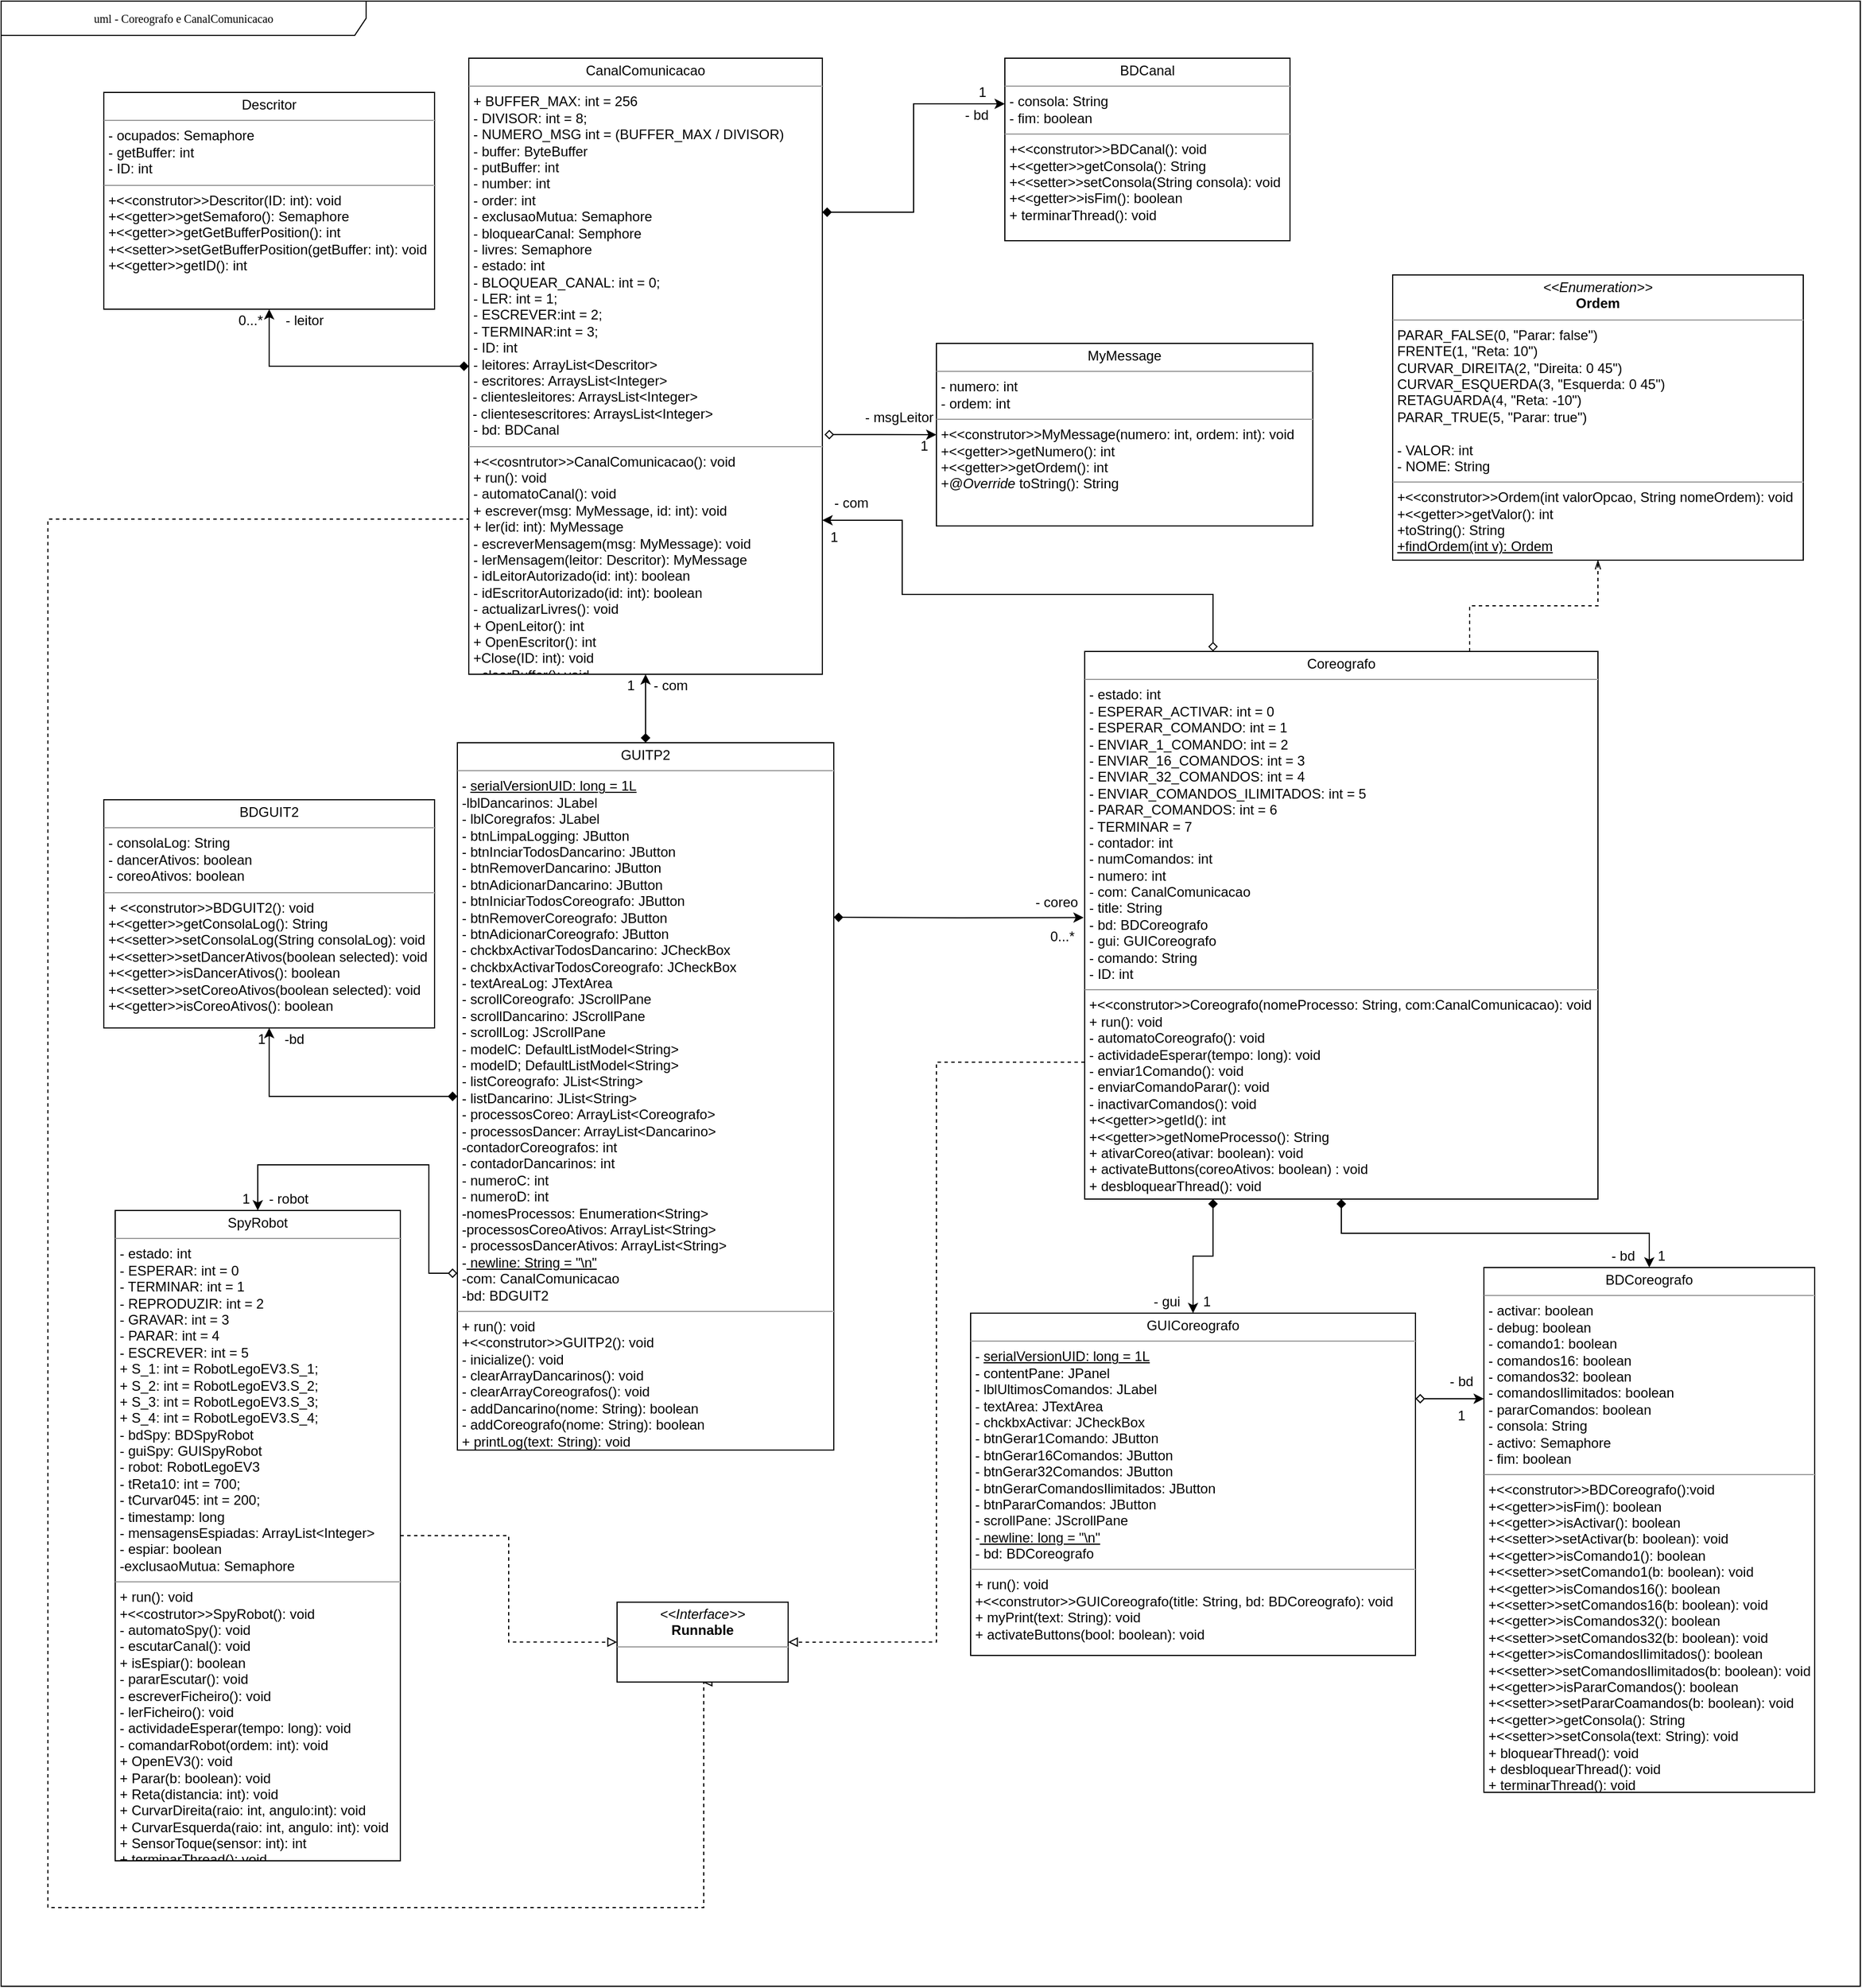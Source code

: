 <mxfile version="12.4.3" type="device" pages="6"><diagram name="COREO_COM" id="c4acf3e9-155e-7222-9cf6-157b1a14988f"><mxGraphModel dx="3290" dy="2206" grid="1" gridSize="10" guides="1" tooltips="1" connect="1" arrows="1" fold="1" page="1" pageScale="1" pageWidth="850" pageHeight="1100" background="#ffffff" math="0" shadow="0"><root><mxCell id="0"/><mxCell id="1" parent="0"/><mxCell id="17acba5748e5396b-1" value="uml - Coreografo e CanalComunicacao" style="shape=umlFrame;whiteSpace=wrap;html=1;rounded=0;shadow=0;comic=0;labelBackgroundColor=none;strokeWidth=1;fontFamily=Verdana;fontSize=10;align=center;width=320;height=30;" parent="1" vertex="1"><mxGeometry x="-20" y="-20" width="1630" height="1740" as="geometry"/></mxCell><mxCell id="5d2195bd80daf111-34" style="edgeStyle=orthogonalEdgeStyle;rounded=0;html=1;dashed=1;labelBackgroundColor=none;startFill=0;endArrow=open;endFill=0;endSize=10;fontFamily=Verdana;fontSize=10;" parent="1" source="5d2195bd80daf111-11" edge="1"><mxGeometry relative="1" as="geometry"><Array as="points"><mxPoint x="410" y="1029"/><mxPoint x="410" y="1029"/></Array><mxPoint x="490" y="1029" as="targetPoint"/></mxGeometry></mxCell><mxCell id="qQwZHLx7lV9kkib8eW1A-35" style="edgeStyle=orthogonalEdgeStyle;rounded=0;orthogonalLoop=1;jettySize=auto;html=1;exitX=0.75;exitY=0;exitDx=0;exitDy=0;entryX=0.5;entryY=1;entryDx=0;entryDy=0;startArrow=none;startFill=0;endArrow=openThin;endFill=0;dashed=1;" edge="1" parent="1" source="qQwZHLx7lV9kkib8eW1A-2" target="5d2195bd80daf111-18"><mxGeometry relative="1" as="geometry"/></mxCell><mxCell id="5d2195bd80daf111-18" value="&lt;p style=&quot;margin: 0px ; margin-top: 4px ; text-align: center&quot;&gt;&lt;i&gt;&amp;lt;&amp;lt;Enumeration&amp;gt;&amp;gt;&lt;/i&gt;&lt;br&gt;&lt;b&gt;Ordem&lt;/b&gt;&lt;/p&gt;&lt;hr size=&quot;1&quot;&gt;&lt;p style=&quot;margin: 0px ; margin-left: 4px&quot;&gt;PARAR_FALSE(0, &quot;Parar: false&quot;)&lt;/p&gt;&lt;p style=&quot;margin: 0px ; margin-left: 4px&quot;&gt;FRENTE(1, &quot;Reta: 10&quot;)&lt;/p&gt;&lt;p style=&quot;margin: 0px ; margin-left: 4px&quot;&gt;CURVAR_DIREITA(2, &quot;Direita: 0 45&quot;)&lt;/p&gt;&lt;p style=&quot;margin: 0px ; margin-left: 4px&quot;&gt;CURVAR_ESQUERDA(3, &quot;Esquerda: 0 45&quot;)&lt;/p&gt;&lt;p style=&quot;margin: 0px ; margin-left: 4px&quot;&gt;RETAGUARDA(4, &quot;Reta: -10&quot;)&lt;/p&gt;&lt;p style=&quot;margin: 0px ; margin-left: 4px&quot;&gt;PARAR_TRUE(5, &quot;Parar: true&quot;)&lt;/p&gt;&lt;p style=&quot;margin: 0px ; margin-left: 4px&quot;&gt;&lt;span style=&quot;white-space: pre&quot;&gt;&#9;&lt;/span&gt;&lt;/p&gt;&lt;p style=&quot;margin: 0px ; margin-left: 4px&quot;&gt;- VALOR: int&lt;/p&gt;&lt;p style=&quot;margin: 0px ; margin-left: 4px&quot;&gt;- NOME: String&lt;/p&gt;&lt;hr size=&quot;1&quot;&gt;&lt;p style=&quot;margin: 0px ; margin-left: 4px&quot;&gt;+&amp;lt;&amp;lt;construtor&amp;gt;&amp;gt;Ordem(int valorOpcao, String nomeOrdem): void&lt;/p&gt;&lt;p style=&quot;margin: 0px ; margin-left: 4px&quot;&gt;+&amp;lt;&amp;lt;getter&amp;gt;&amp;gt;getValor(): int&lt;/p&gt;&lt;p style=&quot;margin: 0px ; margin-left: 4px&quot;&gt;+toString(): String&lt;/p&gt;&lt;p style=&quot;margin: 0px ; margin-left: 4px&quot;&gt;&lt;u&gt;+findOrdem(int v): Ordem&lt;/u&gt;&lt;/p&gt;" style="verticalAlign=top;align=left;overflow=fill;fontSize=12;fontFamily=Helvetica;html=1;rounded=0;shadow=0;comic=0;labelBackgroundColor=none;strokeWidth=1" parent="1" vertex="1"><mxGeometry x="1200" y="220" width="360" height="250" as="geometry"/></mxCell><mxCell id="qQwZHLx7lV9kkib8eW1A-41" style="edgeStyle=orthogonalEdgeStyle;rounded=0;orthogonalLoop=1;jettySize=auto;html=1;exitX=0.5;exitY=1;exitDx=0;exitDy=0;startArrow=diamond;startFill=1;endArrow=classic;endFill=1;" edge="1" parent="1" source="qQwZHLx7lV9kkib8eW1A-2" target="qQwZHLx7lV9kkib8eW1A-9"><mxGeometry relative="1" as="geometry"/></mxCell><mxCell id="qQwZHLx7lV9kkib8eW1A-42" style="edgeStyle=orthogonalEdgeStyle;rounded=0;orthogonalLoop=1;jettySize=auto;html=1;exitX=0.25;exitY=1;exitDx=0;exitDy=0;startArrow=diamond;startFill=1;endArrow=classic;endFill=1;" edge="1" parent="1" source="qQwZHLx7lV9kkib8eW1A-2" target="qQwZHLx7lV9kkib8eW1A-5"><mxGeometry relative="1" as="geometry"/></mxCell><mxCell id="qQwZHLx7lV9kkib8eW1A-45" style="edgeStyle=orthogonalEdgeStyle;rounded=0;orthogonalLoop=1;jettySize=auto;html=1;exitX=0.25;exitY=0;exitDx=0;exitDy=0;entryX=1;entryY=0.75;entryDx=0;entryDy=0;startArrow=diamond;startFill=0;endArrow=classic;endFill=1;" edge="1" parent="1" source="qQwZHLx7lV9kkib8eW1A-2" target="qQwZHLx7lV9kkib8eW1A-3"><mxGeometry relative="1" as="geometry"><Array as="points"><mxPoint x="1042" y="500"/><mxPoint x="770" y="500"/><mxPoint x="770" y="435"/></Array></mxGeometry></mxCell><mxCell id="gZOV4QOHRsIRfnEw7fxy-4" style="edgeStyle=orthogonalEdgeStyle;rounded=0;orthogonalLoop=1;jettySize=auto;html=1;exitX=0;exitY=0.75;exitDx=0;exitDy=0;entryX=1;entryY=0.5;entryDx=0;entryDy=0;dashed=1;startArrow=none;startFill=0;endArrow=block;endFill=0;" edge="1" parent="1" source="qQwZHLx7lV9kkib8eW1A-2" target="gZOV4QOHRsIRfnEw7fxy-2"><mxGeometry relative="1" as="geometry"/></mxCell><mxCell id="qQwZHLx7lV9kkib8eW1A-2" value="&lt;p style=&quot;margin: 0px ; margin-top: 4px ; text-align: center&quot;&gt;Coreografo&lt;/p&gt;&lt;hr size=&quot;1&quot;&gt;&lt;p style=&quot;margin: 0px ; margin-left: 4px&quot;&gt;- estado: int&lt;/p&gt;&lt;p style=&quot;margin: 0px ; margin-left: 4px&quot;&gt;- ESPERAR_ACTIVAR: int = 0&lt;/p&gt;&lt;p style=&quot;margin: 0px ; margin-left: 4px&quot;&gt;- ESPERAR_COMANDO: int = 1&lt;/p&gt;&lt;p style=&quot;margin: 0px ; margin-left: 4px&quot;&gt;- ENVIAR_1_COMANDO: int = 2&lt;/p&gt;&lt;p style=&quot;margin: 0px ; margin-left: 4px&quot;&gt;- ENVIAR_16_COMANDOS: int = 3&lt;/p&gt;&lt;p style=&quot;margin: 0px ; margin-left: 4px&quot;&gt;- ENVIAR_32_COMANDOS: int = 4&lt;/p&gt;&lt;p style=&quot;margin: 0px ; margin-left: 4px&quot;&gt;- ENVIAR_COMANDOS_ILIMITADOS: int = 5&lt;/p&gt;&lt;p style=&quot;margin: 0px ; margin-left: 4px&quot;&gt;- PARAR_COMANDOS: int = 6&lt;/p&gt;&lt;p style=&quot;margin: 0px ; margin-left: 4px&quot;&gt;- TERMINAR = 7&lt;/p&gt;&lt;p style=&quot;margin: 0px ; margin-left: 4px&quot;&gt;&lt;span&gt;- contador: int&lt;/span&gt;&lt;/p&gt;&lt;p style=&quot;margin: 0px ; margin-left: 4px&quot;&gt;&lt;span&gt;- numComandos: int&amp;nbsp;&lt;/span&gt;&lt;/p&gt;&lt;p style=&quot;margin: 0px ; margin-left: 4px&quot;&gt;&lt;span&gt;- numero: int&lt;/span&gt;&lt;br&gt;&lt;/p&gt;&lt;p style=&quot;margin: 0px ; margin-left: 4px&quot;&gt;&lt;span&gt;- com: CanalComunicacao&lt;/span&gt;&lt;br&gt;&lt;/p&gt;&lt;p style=&quot;margin: 0px ; margin-left: 4px&quot;&gt;- title: String&lt;/p&gt;&lt;p style=&quot;margin: 0px ; margin-left: 4px&quot;&gt;- bd: BDCoreografo&lt;/p&gt;&lt;p style=&quot;margin: 0px ; margin-left: 4px&quot;&gt;- gui: GUICoreografo&lt;/p&gt;&lt;p style=&quot;margin: 0px ; margin-left: 4px&quot;&gt;- comando: String&lt;/p&gt;&lt;p style=&quot;margin: 0px ; margin-left: 4px&quot;&gt;&lt;span&gt;- ID: int&lt;/span&gt;&lt;br&gt;&lt;/p&gt;&lt;hr size=&quot;1&quot;&gt;&lt;p style=&quot;margin: 0px ; margin-left: 4px&quot;&gt;+&amp;lt;&amp;lt;construtor&amp;gt;&amp;gt;Coreografo(nomeProcesso: String, com:CanalComunicacao): void&lt;/p&gt;&lt;p style=&quot;margin: 0px ; margin-left: 4px&quot;&gt;&lt;span&gt;+ run(): void&lt;/span&gt;&lt;br&gt;&lt;/p&gt;&lt;p style=&quot;margin: 0px ; margin-left: 4px&quot;&gt;&lt;span&gt;- automatoCoreografo(): void&lt;/span&gt;&lt;br&gt;&lt;/p&gt;&lt;p style=&quot;margin: 0px ; margin-left: 4px&quot;&gt;&lt;span&gt;- actividadeEsperar(tempo: long): void&lt;/span&gt;&lt;br&gt;&lt;/p&gt;&lt;p style=&quot;margin: 0px ; margin-left: 4px&quot;&gt;&lt;span&gt;- enviar1Comando(): void&lt;/span&gt;&lt;br&gt;&lt;/p&gt;&lt;p style=&quot;margin: 0px ; margin-left: 4px&quot;&gt;&lt;span&gt;- enviarComandoParar(): void&lt;/span&gt;&lt;br&gt;&lt;/p&gt;&lt;p style=&quot;margin: 0px ; margin-left: 4px&quot;&gt;&lt;span&gt;- inactivarComandos(): void&lt;/span&gt;&lt;br&gt;&lt;/p&gt;&lt;p style=&quot;margin: 0px ; margin-left: 4px&quot;&gt;&lt;span&gt;+&amp;lt;&amp;lt;getter&amp;gt;&amp;gt;getId(): int&lt;/span&gt;&lt;/p&gt;&lt;p style=&quot;margin: 0px ; margin-left: 4px&quot;&gt;&lt;span&gt;+&amp;lt;&amp;lt;getter&amp;gt;&amp;gt;getNomeProcesso(): String&lt;/span&gt;&lt;/p&gt;&lt;p style=&quot;margin: 0px ; margin-left: 4px&quot;&gt;&lt;span&gt;+ ativarCoreo(ativar: boolean): void&lt;/span&gt;&lt;/p&gt;&lt;p style=&quot;margin: 0px ; margin-left: 4px&quot;&gt;&lt;span&gt;+ activateButtons(coreoAtivos: boolean) : void&lt;/span&gt;&lt;/p&gt;&lt;p style=&quot;margin: 0px ; margin-left: 4px&quot;&gt;+ desbloquearThread(): void&lt;/p&gt;" style="verticalAlign=top;align=left;overflow=fill;fontSize=12;fontFamily=Helvetica;html=1;rounded=0;shadow=0;comic=0;labelBackgroundColor=none;strokeWidth=1" vertex="1" parent="1"><mxGeometry x="930" y="550" width="450" height="480" as="geometry"/></mxCell><mxCell id="qQwZHLx7lV9kkib8eW1A-14" style="edgeStyle=orthogonalEdgeStyle;rounded=0;orthogonalLoop=1;jettySize=auto;html=1;startArrow=diamond;startFill=1;entryX=0.5;entryY=1;entryDx=0;entryDy=0;" edge="1" parent="1" source="qQwZHLx7lV9kkib8eW1A-7" target="qQwZHLx7lV9kkib8eW1A-3"><mxGeometry relative="1" as="geometry"/></mxCell><mxCell id="qQwZHLx7lV9kkib8eW1A-31" style="edgeStyle=orthogonalEdgeStyle;rounded=0;orthogonalLoop=1;jettySize=auto;html=1;exitX=1;exitY=0.25;exitDx=0;exitDy=0;entryX=0;entryY=0.25;entryDx=0;entryDy=0;startArrow=diamond;startFill=1;" edge="1" parent="1" source="qQwZHLx7lV9kkib8eW1A-3" target="qQwZHLx7lV9kkib8eW1A-12"><mxGeometry relative="1" as="geometry"/></mxCell><mxCell id="BeqPRzE4akTOQ202XwBP-1" style="edgeStyle=orthogonalEdgeStyle;rounded=0;orthogonalLoop=1;jettySize=auto;html=1;exitX=0;exitY=0.75;exitDx=0;exitDy=0;entryX=0.5;entryY=1;entryDx=0;entryDy=0;dashed=1;startArrow=none;startFill=0;endArrow=block;endFill=0;" edge="1" parent="1" source="qQwZHLx7lV9kkib8eW1A-3" target="gZOV4QOHRsIRfnEw7fxy-2"><mxGeometry relative="1" as="geometry"><Array as="points"><mxPoint x="21" y="434"/><mxPoint x="21" y="1651"/><mxPoint x="596" y="1651"/></Array></mxGeometry></mxCell><mxCell id="qQwZHLx7lV9kkib8eW1A-3" value="&lt;p style=&quot;margin: 0px ; margin-top: 4px ; text-align: center&quot;&gt;CanalComunicacao&lt;/p&gt;&lt;hr size=&quot;1&quot;&gt;&lt;p style=&quot;margin: 0px ; margin-left: 4px&quot;&gt;+ BUFFER_MAX: int = 256&lt;/p&gt;&lt;p style=&quot;margin: 0px ; margin-left: 4px&quot;&gt;&lt;span&gt;- DIVISOR: int = 8;&lt;/span&gt;&lt;br&gt;&lt;/p&gt;&lt;p style=&quot;margin: 0px ; margin-left: 4px&quot;&gt;- NUMERO_MSG int = (BUFFER_MAX / DIVISOR)&lt;/p&gt;&lt;p style=&quot;margin: 0px ; margin-left: 4px&quot;&gt;&lt;span&gt;- buffer: ByteBuffer&lt;/span&gt;&lt;br&gt;&lt;/p&gt;&lt;p style=&quot;margin: 0px ; margin-left: 4px&quot;&gt;&lt;span&gt;- putBuffer: int&lt;/span&gt;&lt;/p&gt;&lt;p style=&quot;margin: 0px ; margin-left: 4px&quot;&gt;&lt;span&gt;- number: int&lt;/span&gt;&lt;/p&gt;&lt;p style=&quot;margin: 0px ; margin-left: 4px&quot;&gt;&lt;span&gt;- order: int&lt;/span&gt;&lt;br&gt;&lt;/p&gt;&lt;p style=&quot;margin: 0px ; margin-left: 4px&quot;&gt;&lt;span&gt;- exclusaoMutua: Semaphore&lt;/span&gt;&lt;/p&gt;&lt;p style=&quot;margin: 0px ; margin-left: 4px&quot;&gt;&lt;span&gt;- bloquearCanal: Semphore&lt;/span&gt;&lt;/p&gt;&lt;p style=&quot;margin: 0px ; margin-left: 4px&quot;&gt;&lt;span&gt;- livres: Semaphore&lt;/span&gt;&lt;br&gt;&lt;/p&gt;&lt;p style=&quot;margin: 0px ; margin-left: 4px&quot;&gt;&lt;span&gt;- estado: int&lt;/span&gt;&lt;br&gt;&lt;/p&gt;&lt;p style=&quot;margin: 0px ; margin-left: 4px&quot;&gt;- BLOQUEAR_CANAL: int = 0;&lt;/p&gt;&lt;p style=&quot;margin: 0px ; margin-left: 4px&quot;&gt;- LER: int = 1;&lt;/p&gt;&lt;p style=&quot;margin: 0px ; margin-left: 4px&quot;&gt;- ESCREVER:int = 2;&lt;/p&gt;&lt;p style=&quot;margin: 0px ; margin-left: 4px&quot;&gt;- TERMINAR:int = 3;&lt;/p&gt;&lt;p style=&quot;margin: 0px ; margin-left: 4px&quot;&gt;&lt;span&gt;- ID: int&lt;/span&gt;&lt;br&gt;&lt;/p&gt;&lt;p style=&quot;margin: 0px ; margin-left: 4px&quot;&gt;- leitores: ArrayList&amp;lt;Descritor&amp;gt;&lt;/p&gt;&lt;p style=&quot;margin: 0px ; margin-left: 4px&quot;&gt;&lt;span&gt;- escritores: ArraysList&amp;lt;Integer&amp;gt;&lt;/span&gt;&lt;br&gt;&lt;/p&gt;&amp;nbsp;- clientesleitores: ArraysList&amp;lt;Integer&amp;gt;&lt;br&gt;&amp;nbsp;- clientesescritores: ArraysList&amp;lt;Integer&amp;gt;&lt;br&gt;&lt;p style=&quot;margin: 0px ; margin-left: 4px&quot;&gt;&lt;span&gt;- bd: BDCanal&lt;/span&gt;&lt;br&gt;&lt;/p&gt;&lt;hr size=&quot;1&quot;&gt;&lt;p style=&quot;margin: 0px ; margin-left: 4px&quot;&gt;+&amp;lt;&amp;lt;cosntrutor&amp;gt;&amp;gt;CanalComunicacao(): void&lt;br&gt;+ run(): void&lt;/p&gt;&lt;p style=&quot;margin: 0px ; margin-left: 4px&quot;&gt;- automatoCanal(): void&lt;/p&gt;&lt;p style=&quot;margin: 0px ; margin-left: 4px&quot;&gt;+ escrever(msg: MyMessage, id: int): void&lt;/p&gt;&lt;p style=&quot;margin: 0px ; margin-left: 4px&quot;&gt;+ ler(id: int): MyMessage&lt;/p&gt;&lt;p style=&quot;margin: 0px ; margin-left: 4px&quot;&gt;- escreverMensagem(msg: MyMessage): void&lt;/p&gt;&lt;p style=&quot;margin: 0px ; margin-left: 4px&quot;&gt;- lerMensagem(leitor: Descritor): MyMessage&lt;/p&gt;&lt;p style=&quot;margin: 0px ; margin-left: 4px&quot;&gt;- idLeitorAutorizado(id: int): boolean&lt;/p&gt;&lt;p style=&quot;margin: 0px ; margin-left: 4px&quot;&gt;- idEscritorAutorizado(id: int): boolean&lt;br&gt;&lt;/p&gt;&lt;p style=&quot;margin: 0px ; margin-left: 4px&quot;&gt;- actualizarLivres(): void&lt;/p&gt;&lt;p style=&quot;margin: 0px ; margin-left: 4px&quot;&gt;&lt;span&gt;+ OpenLeitor(): int&lt;/span&gt;&lt;/p&gt;&lt;p style=&quot;margin: 0px ; margin-left: 4px&quot;&gt;+ OpenEscritor(): int&lt;/p&gt;&lt;p style=&quot;margin: 0px ; margin-left: 4px&quot;&gt;+Close(ID: int): void&lt;/p&gt;&lt;p style=&quot;margin: 0px ; margin-left: 4px&quot;&gt;- clearBuffer(): void&lt;/p&gt;" style="verticalAlign=top;align=left;overflow=fill;fontSize=12;fontFamily=Helvetica;html=1;rounded=0;shadow=0;comic=0;labelBackgroundColor=none;strokeWidth=1" vertex="1" parent="1"><mxGeometry x="390" y="30" width="310" height="540" as="geometry"/></mxCell><mxCell id="qQwZHLx7lV9kkib8eW1A-13" style="edgeStyle=orthogonalEdgeStyle;rounded=0;orthogonalLoop=1;jettySize=auto;html=1;endArrow=classic;endFill=1;startArrow=diamond;startFill=0;exitX=1.006;exitY=0.611;exitDx=0;exitDy=0;exitPerimeter=0;" edge="1" parent="1" source="qQwZHLx7lV9kkib8eW1A-3" target="qQwZHLx7lV9kkib8eW1A-4"><mxGeometry relative="1" as="geometry"/></mxCell><mxCell id="qQwZHLx7lV9kkib8eW1A-4" value="&lt;p style=&quot;margin: 0px ; margin-top: 4px ; text-align: center&quot;&gt;MyMessage&lt;/p&gt;&lt;hr size=&quot;1&quot;&gt;&lt;p style=&quot;margin: 0px ; margin-left: 4px&quot;&gt;- numero: int&lt;/p&gt;&lt;p style=&quot;margin: 0px ; margin-left: 4px&quot;&gt;- ordem: int&lt;/p&gt;&lt;hr size=&quot;1&quot;&gt;&lt;p style=&quot;margin: 0px ; margin-left: 4px&quot;&gt;+&amp;lt;&amp;lt;construtor&amp;gt;&amp;gt;MyMessage(numero: int, ordem: int): void&lt;/p&gt;&lt;p style=&quot;margin: 0px ; margin-left: 4px&quot;&gt;&lt;span&gt;+&amp;lt;&amp;lt;getter&amp;gt;&amp;gt;getNumero(): int&lt;/span&gt;&lt;/p&gt;&lt;p style=&quot;margin: 0px ; margin-left: 4px&quot;&gt;&lt;span&gt;+&amp;lt;&amp;lt;getter&amp;gt;&amp;gt;getOrdem(): int&lt;/span&gt;&lt;/p&gt;&lt;p style=&quot;margin: 0px ; margin-left: 4px&quot;&gt;&lt;span&gt;+&lt;i&gt;@Override&lt;/i&gt;&amp;nbsp;&lt;/span&gt;&lt;span&gt;toString(): String&lt;br&gt;&lt;/span&gt;&lt;/p&gt;" style="verticalAlign=top;align=left;overflow=fill;fontSize=12;fontFamily=Helvetica;html=1;rounded=0;shadow=0;comic=0;labelBackgroundColor=none;strokeWidth=1" vertex="1" parent="1"><mxGeometry x="800" y="280" width="330" height="160" as="geometry"/></mxCell><mxCell id="qQwZHLx7lV9kkib8eW1A-38" style="edgeStyle=orthogonalEdgeStyle;rounded=0;orthogonalLoop=1;jettySize=auto;html=1;exitX=1;exitY=0.25;exitDx=0;exitDy=0;entryX=0;entryY=0.25;entryDx=0;entryDy=0;startArrow=diamond;startFill=0;endArrow=classic;endFill=1;" edge="1" parent="1" source="qQwZHLx7lV9kkib8eW1A-5" target="qQwZHLx7lV9kkib8eW1A-9"><mxGeometry relative="1" as="geometry"/></mxCell><mxCell id="qQwZHLx7lV9kkib8eW1A-5" value="&lt;p style=&quot;margin: 0px ; margin-top: 4px ; text-align: center&quot;&gt;GUICoreografo&lt;/p&gt;&lt;hr size=&quot;1&quot;&gt;&lt;p style=&quot;margin: 0px ; margin-left: 4px&quot;&gt;- &lt;u&gt;serialVersionUID: long = 1L&lt;/u&gt;&lt;/p&gt;&lt;p style=&quot;margin: 0px ; margin-left: 4px&quot;&gt;&lt;span&gt;- contentPane: JPanel&lt;/span&gt;&lt;br&gt;&lt;/p&gt;&lt;p style=&quot;margin: 0px ; margin-left: 4px&quot;&gt;&lt;span&gt;- lblUltimosComandos: JLabel&lt;/span&gt;&lt;br&gt;&lt;/p&gt;&lt;p style=&quot;margin: 0px ; margin-left: 4px&quot;&gt;- textArea: JTextArea&lt;/p&gt;&lt;p style=&quot;margin: 0px ; margin-left: 4px&quot;&gt;- chckbxActivar: JCheckBox&lt;/p&gt;&lt;p style=&quot;margin: 0px ; margin-left: 4px&quot;&gt;- btnGerar1Comando: JButton&lt;/p&gt;&lt;p style=&quot;margin: 0px ; margin-left: 4px&quot;&gt;- btnGerar16Comandos: JButton&lt;/p&gt;&lt;p style=&quot;margin: 0px ; margin-left: 4px&quot;&gt;- btnGerar32Comandos: JButton&amp;nbsp;&lt;/p&gt;&lt;p style=&quot;margin: 0px ; margin-left: 4px&quot;&gt;- btnGerarComandosIlimitados: JButton&lt;/p&gt;&lt;p style=&quot;margin: 0px ; margin-left: 4px&quot;&gt;- btnPararComandos: JButton&lt;/p&gt;&lt;p style=&quot;margin: 0px ; margin-left: 4px&quot;&gt;- scrollPane: JScrollPane&lt;/p&gt;&lt;p style=&quot;margin: 0px ; margin-left: 4px&quot;&gt;&lt;span&gt;-&lt;u&gt; newline: long = &quot;\n&quot;&lt;/u&gt;&lt;/span&gt;&lt;br&gt;&lt;/p&gt;&lt;p style=&quot;margin: 0px ; margin-left: 4px&quot;&gt;&lt;span&gt;- bd: BDCoreografo&lt;/span&gt;&lt;br&gt;&lt;/p&gt;&lt;hr size=&quot;1&quot;&gt;&lt;p style=&quot;margin: 0px ; margin-left: 4px&quot;&gt;+ run(): void&lt;br&gt;+&amp;lt;&amp;lt;construtor&amp;gt;&amp;gt;GUICoreografo(title: String, bd: BDCoreografo): void&lt;/p&gt;&lt;p style=&quot;margin: 0px ; margin-left: 4px&quot;&gt;+&amp;nbsp;myPrint(text: String): void&lt;/p&gt;&lt;p style=&quot;margin: 0px ; margin-left: 4px&quot;&gt;+&amp;nbsp;activateButtons(bool: boolean): void&lt;/p&gt;" style="verticalAlign=top;align=left;overflow=fill;fontSize=12;fontFamily=Helvetica;html=1;rounded=0;shadow=0;comic=0;labelBackgroundColor=none;strokeWidth=1" vertex="1" parent="1"><mxGeometry x="830" y="1130" width="390" height="300" as="geometry"/></mxCell><mxCell id="qQwZHLx7lV9kkib8eW1A-26" style="edgeStyle=orthogonalEdgeStyle;rounded=0;orthogonalLoop=1;jettySize=auto;html=1;exitX=0;exitY=0.75;exitDx=0;exitDy=0;entryX=0.5;entryY=0;entryDx=0;entryDy=0;startArrow=diamond;startFill=0;" edge="1" parent="1" source="qQwZHLx7lV9kkib8eW1A-7" target="qQwZHLx7lV9kkib8eW1A-17"><mxGeometry relative="1" as="geometry"><Array as="points"><mxPoint x="355" y="1095"/><mxPoint x="355" y="1000"/><mxPoint x="205" y="1000"/></Array></mxGeometry></mxCell><mxCell id="qQwZHLx7lV9kkib8eW1A-46" style="edgeStyle=orthogonalEdgeStyle;rounded=0;orthogonalLoop=1;jettySize=auto;html=1;entryX=-0.002;entryY=0.486;entryDx=0;entryDy=0;startArrow=diamond;startFill=1;endArrow=classic;endFill=1;entryPerimeter=0;" edge="1" parent="1" target="qQwZHLx7lV9kkib8eW1A-2"><mxGeometry relative="1" as="geometry"><mxPoint x="710" y="783" as="sourcePoint"/></mxGeometry></mxCell><mxCell id="qQwZHLx7lV9kkib8eW1A-7" value="&lt;p style=&quot;margin: 0px ; margin-top: 4px ; text-align: center&quot;&gt;GUITP2&lt;/p&gt;&lt;hr size=&quot;1&quot;&gt;&lt;p style=&quot;margin: 0px ; margin-left: 4px&quot;&gt;- &lt;u&gt;serialVersionUID: long = 1L&lt;/u&gt;&lt;/p&gt;&lt;p style=&quot;margin: 0px ; margin-left: 4px&quot;&gt;&lt;span&gt;-lblDancarinos: JLabel&lt;/span&gt;&lt;br&gt;&lt;/p&gt;&lt;p style=&quot;margin: 0px ; margin-left: 4px&quot;&gt;- lblCoregrafos: JLabel&lt;/p&gt;&lt;p style=&quot;margin: 0px ; margin-left: 4px&quot;&gt;- btnLimpaLogging: JButton&lt;/p&gt;&lt;p style=&quot;margin: 0px ; margin-left: 4px&quot;&gt;- btnInciarTodosDancarino: JButton&lt;/p&gt;&lt;p style=&quot;margin: 0px ; margin-left: 4px&quot;&gt;- btnRemoverDancarino: JButton&lt;/p&gt;&lt;p style=&quot;margin: 0px ; margin-left: 4px&quot;&gt;- btnAdicionarDancarino: JButton&lt;/p&gt;&lt;p style=&quot;margin: 0px ; margin-left: 4px&quot;&gt;- btnIniciarTodosCoreografo: JButton&lt;/p&gt;&lt;p style=&quot;margin: 0px ; margin-left: 4px&quot;&gt;- btnRemoverCoreografo: JButton&lt;/p&gt;&lt;p style=&quot;margin: 0px ; margin-left: 4px&quot;&gt;- btnAdicionarCoreografo: JButton&lt;/p&gt;&lt;p style=&quot;margin: 0px ; margin-left: 4px&quot;&gt;&lt;span&gt;- chckbxActivarTodosDancarino: JCheckBox&lt;/span&gt;&lt;/p&gt;&lt;p style=&quot;margin: 0px ; margin-left: 4px&quot;&gt;&lt;span&gt;- chckbxActivarTodosCoreografo: JCheckBox&lt;/span&gt;&lt;/p&gt;&lt;p style=&quot;margin: 0px ; margin-left: 4px&quot;&gt;- textAreaLog: JTextArea&lt;/p&gt;&lt;p style=&quot;margin: 0px ; margin-left: 4px&quot;&gt;- scrollCoreografo: JScrollPane&lt;/p&gt;&lt;p style=&quot;margin: 0px ; margin-left: 4px&quot;&gt;- scrollDancarino: JScrollPane&lt;/p&gt;&lt;p style=&quot;margin: 0px ; margin-left: 4px&quot;&gt;- scrollLog: JScrollPane&lt;/p&gt;&lt;p style=&quot;margin: 0px ; margin-left: 4px&quot;&gt;&lt;span&gt;- modelC: DefaultListModel&amp;lt;String&amp;gt;&lt;/span&gt;&lt;/p&gt;&lt;p style=&quot;margin: 0px ; margin-left: 4px&quot;&gt;&lt;span&gt;- modelD; DefaultListModel&amp;lt;String&amp;gt;&lt;/span&gt;&lt;br&gt;&lt;/p&gt;&lt;p style=&quot;margin: 0px ; margin-left: 4px&quot;&gt;&lt;span&gt;- listCoreografo: JList&amp;lt;String&amp;gt;&lt;/span&gt;&lt;/p&gt;&lt;p style=&quot;margin: 0px ; margin-left: 4px&quot;&gt;&lt;span&gt;- listDancarino: JList&amp;lt;String&amp;gt;&lt;/span&gt;&lt;/p&gt;&lt;p style=&quot;margin: 0px ; margin-left: 4px&quot;&gt;&lt;span&gt;- processosCoreo: ArrayList&amp;lt;Coreografo&amp;gt;&lt;/span&gt;&lt;br&gt;&lt;/p&gt;&lt;p style=&quot;margin: 0px ; margin-left: 4px&quot;&gt;- processosDancer: ArrayList&amp;lt;Dancarino&amp;gt;&lt;/p&gt;&lt;p style=&quot;margin: 0px ; margin-left: 4px&quot;&gt;&lt;span&gt;-contadorCoreografos: int&lt;/span&gt;&lt;br&gt;&lt;/p&gt;&lt;p style=&quot;margin: 0px ; margin-left: 4px&quot;&gt;- contadorDancarinos: int&lt;/p&gt;&lt;p style=&quot;margin: 0px ; margin-left: 4px&quot;&gt;- numeroC: int&amp;nbsp;&lt;/p&gt;&lt;p style=&quot;margin: 0px ; margin-left: 4px&quot;&gt;- numeroD: int&lt;/p&gt;&lt;p style=&quot;margin: 0px ; margin-left: 4px&quot;&gt;-nomesProcessos: Enumeration&amp;lt;String&amp;gt;&lt;/p&gt;&lt;p style=&quot;margin: 0px ; margin-left: 4px&quot;&gt;&lt;span&gt;-processosCoreoAtivos: ArrayList&amp;lt;String&amp;gt;&lt;/span&gt;&lt;br&gt;&lt;/p&gt;&lt;p style=&quot;margin: 0px ; margin-left: 4px&quot;&gt;- processosDancerAtivos: ArrayList&amp;lt;String&amp;gt;&lt;/p&gt;&lt;p style=&quot;margin: 0px ; margin-left: 4px&quot;&gt;&lt;span&gt;-&lt;u&gt; newline: String = &quot;\n&quot;&lt;/u&gt;&lt;/span&gt;&lt;br&gt;&lt;/p&gt;&lt;p style=&quot;margin: 0px ; margin-left: 4px&quot;&gt;&lt;span&gt;-com: CanalComunicacao&lt;/span&gt;&lt;br&gt;&lt;/p&gt;&lt;p style=&quot;margin: 0px ; margin-left: 4px&quot;&gt;-bd: BDGUIT2&lt;/p&gt;&lt;hr size=&quot;1&quot;&gt;&lt;p style=&quot;margin: 0px ; margin-left: 4px&quot;&gt;+ run(): void&lt;br&gt;&lt;/p&gt;&lt;p style=&quot;margin: 0px ; margin-left: 4px&quot;&gt;+&amp;lt;&amp;lt;construtor&amp;gt;&amp;gt;GUITP2(): void&lt;/p&gt;&lt;p style=&quot;margin: 0px ; margin-left: 4px&quot;&gt;- inicialize(): void&lt;/p&gt;&lt;p style=&quot;margin: 0px ; margin-left: 4px&quot;&gt;- clearArrayDancarinos(): void&lt;/p&gt;&lt;p style=&quot;margin: 0px ; margin-left: 4px&quot;&gt;- clearArrayCoreografos(): void&lt;/p&gt;&lt;p style=&quot;margin: 0px ; margin-left: 4px&quot;&gt;- addDancarino(nome: String): boolean&lt;/p&gt;&lt;p style=&quot;margin: 0px ; margin-left: 4px&quot;&gt;- addCoreografo(nome: String): boolean&lt;/p&gt;&lt;p style=&quot;margin: 0px ; margin-left: 4px&quot;&gt;+ printLog(text: String): void&lt;/p&gt;" style="verticalAlign=top;align=left;overflow=fill;fontSize=12;fontFamily=Helvetica;html=1;rounded=0;shadow=0;comic=0;labelBackgroundColor=none;strokeWidth=1" vertex="1" parent="1"><mxGeometry x="380" y="630" width="330" height="620" as="geometry"/></mxCell><mxCell id="qQwZHLx7lV9kkib8eW1A-9" value="&lt;p style=&quot;margin: 0px ; margin-top: 4px ; text-align: center&quot;&gt;BDCoreografo&lt;/p&gt;&lt;hr size=&quot;1&quot;&gt;&lt;p style=&quot;margin: 0px ; margin-left: 4px&quot;&gt;- activar: boolean&lt;/p&gt;&lt;p style=&quot;margin: 0px ; margin-left: 4px&quot;&gt;- debug: boolean&lt;span&gt;&amp;nbsp;&lt;/span&gt;&lt;/p&gt;&lt;p style=&quot;margin: 0px ; margin-left: 4px&quot;&gt;&lt;span&gt;- comando1: boolean&lt;/span&gt;&lt;/p&gt;&lt;p style=&quot;margin: 0px ; margin-left: 4px&quot;&gt;- comandos16: boolean&amp;nbsp;&lt;/p&gt;&lt;p style=&quot;margin: 0px ; margin-left: 4px&quot;&gt;- comandos32: boolean&lt;/p&gt;&lt;p style=&quot;margin: 0px ; margin-left: 4px&quot;&gt;- comandosIlimitados: boolean&lt;/p&gt;&lt;p style=&quot;margin: 0px ; margin-left: 4px&quot;&gt;- pararComandos: boolean&lt;/p&gt;&lt;p style=&quot;margin: 0px ; margin-left: 4px&quot;&gt;- consola: String&lt;/p&gt;&lt;p style=&quot;margin: 0px ; margin-left: 4px&quot;&gt;- activo: Semaphore&lt;/p&gt;&lt;p style=&quot;margin: 0px ; margin-left: 4px&quot;&gt;- fim: boolean&lt;/p&gt;&lt;hr size=&quot;1&quot;&gt;&lt;p style=&quot;margin: 0px ; margin-left: 4px&quot;&gt;+&amp;lt;&amp;lt;construtor&amp;gt;&amp;gt;BDCoreografo():void&lt;/p&gt;&lt;p style=&quot;margin: 0px ; margin-left: 4px&quot;&gt;+&amp;lt;&amp;lt;getter&amp;gt;&amp;gt;isFim(): boolean&lt;/p&gt;&lt;p style=&quot;margin: 0px ; margin-left: 4px&quot;&gt;+&amp;lt;&amp;lt;getter&amp;gt;&amp;gt;isActivar(): boolean&lt;/p&gt;&lt;p style=&quot;margin: 0px ; margin-left: 4px&quot;&gt;+&amp;lt;&amp;lt;setter&amp;gt;&amp;gt;setActivar(b: boolean): void&lt;/p&gt;&lt;p style=&quot;margin: 0px ; margin-left: 4px&quot;&gt;+&amp;lt;&amp;lt;getter&amp;gt;&amp;gt;isComando1(): boolean&lt;/p&gt;&lt;p style=&quot;margin: 0px ; margin-left: 4px&quot;&gt;+&amp;lt;&amp;lt;setter&amp;gt;&amp;gt;setComando1(b: boolean): void&lt;/p&gt;&lt;p style=&quot;margin: 0px ; margin-left: 4px&quot;&gt;+&amp;lt;&amp;lt;getter&amp;gt;&amp;gt;isComandos16(): boolean&lt;/p&gt;&lt;p style=&quot;margin: 0px ; margin-left: 4px&quot;&gt;+&amp;lt;&amp;lt;setter&amp;gt;&amp;gt;setComandos16(b: boolean): void&lt;/p&gt;&lt;p style=&quot;margin: 0px ; margin-left: 4px&quot;&gt;+&amp;lt;&amp;lt;getter&amp;gt;&amp;gt;isComandos32(): boolean&lt;/p&gt;&lt;p style=&quot;margin: 0px ; margin-left: 4px&quot;&gt;+&amp;lt;&amp;lt;setter&amp;gt;&amp;gt;setComandos32(b: boolean): void&lt;/p&gt;&lt;p style=&quot;margin: 0px ; margin-left: 4px&quot;&gt;&lt;span&gt;+&amp;lt;&amp;lt;getter&amp;gt;&amp;gt;isComandosIlimitados(): boolean&lt;/span&gt;&lt;/p&gt;&lt;p style=&quot;margin: 0px ; margin-left: 4px&quot;&gt;+&amp;lt;&amp;lt;setter&amp;gt;&amp;gt;setComandosIlimitados(b: boolean): void&lt;/p&gt;&lt;p style=&quot;margin: 0px ; margin-left: 4px&quot;&gt;+&amp;lt;&amp;lt;getter&amp;gt;&amp;gt;isPararComandos(): boolean&lt;/p&gt;&lt;p style=&quot;margin: 0px ; margin-left: 4px&quot;&gt;+&amp;lt;&amp;lt;setter&amp;gt;&amp;gt;setPararCoamandos(b: boolean): void&lt;/p&gt;&lt;p style=&quot;margin: 0px ; margin-left: 4px&quot;&gt;+&amp;lt;&amp;lt;getter&amp;gt;&amp;gt;getConsola(): String&lt;/p&gt;&lt;p style=&quot;margin: 0px ; margin-left: 4px&quot;&gt;+&amp;lt;&amp;lt;setter&amp;gt;&amp;gt;setConsola(text: String): void&lt;/p&gt;&lt;p style=&quot;margin: 0px ; margin-left: 4px&quot;&gt;+ bloquearThread(): void&lt;/p&gt;&lt;p style=&quot;margin: 0px ; margin-left: 4px&quot;&gt;+ desbloquearThread(): void&lt;/p&gt;&lt;p style=&quot;margin: 0px ; margin-left: 4px&quot;&gt;+ terminarThread(): void&lt;/p&gt;&lt;p style=&quot;margin: 0px ; margin-left: 4px&quot;&gt;&lt;br&gt;&lt;/p&gt;" style="verticalAlign=top;align=left;overflow=fill;fontSize=12;fontFamily=Helvetica;html=1;rounded=0;shadow=0;comic=0;labelBackgroundColor=none;strokeWidth=1" vertex="1" parent="1"><mxGeometry x="1280" y="1090" width="290" height="460" as="geometry"/></mxCell><mxCell id="qQwZHLx7lV9kkib8eW1A-23" style="edgeStyle=orthogonalEdgeStyle;rounded=0;orthogonalLoop=1;jettySize=auto;html=1;startArrow=diamond;startFill=1;entryX=0.5;entryY=1;entryDx=0;entryDy=0;" edge="1" parent="1" source="qQwZHLx7lV9kkib8eW1A-7" target="qQwZHLx7lV9kkib8eW1A-10"><mxGeometry relative="1" as="geometry"/></mxCell><mxCell id="qQwZHLx7lV9kkib8eW1A-10" value="&lt;p style=&quot;margin: 0px ; margin-top: 4px ; text-align: center&quot;&gt;BDGUIT2&lt;/p&gt;&lt;hr size=&quot;1&quot;&gt;&lt;p style=&quot;margin: 0px ; margin-left: 4px&quot;&gt;- consolaLog: String&lt;/p&gt;&lt;p style=&quot;margin: 0px ; margin-left: 4px&quot;&gt;&lt;span&gt;- dancerAtivos: boolean&lt;/span&gt;&lt;/p&gt;&lt;p style=&quot;margin: 0px ; margin-left: 4px&quot;&gt;&lt;span&gt;- coreoAtivos: boolean&lt;/span&gt;&lt;br&gt;&lt;/p&gt;&lt;hr size=&quot;1&quot;&gt;&lt;p style=&quot;margin: 0px ; margin-left: 4px&quot;&gt;+ &amp;lt;&amp;lt;construtor&amp;gt;&amp;gt;BDGUIT2(): void&lt;/p&gt;&lt;p style=&quot;margin: 0px ; margin-left: 4px&quot;&gt;&lt;span&gt;+&amp;lt;&amp;lt;getter&amp;gt;&amp;gt;getConsolaLog(): String&lt;/span&gt;&lt;/p&gt;&lt;p style=&quot;margin: 0px ; margin-left: 4px&quot;&gt;+&amp;lt;&amp;lt;setter&amp;gt;&amp;gt;setConsolaLog(String consolaLog): void&lt;/p&gt;&lt;p style=&quot;margin: 0px ; margin-left: 4px&quot;&gt;&lt;span&gt;+&amp;lt;&amp;lt;setter&amp;gt;&amp;gt;setDancerAtivos(boolean selected): void&lt;/span&gt;&lt;/p&gt;&lt;p style=&quot;margin: 0px ; margin-left: 4px&quot;&gt;+&amp;lt;&amp;lt;getter&amp;gt;&amp;gt;isDancerAtivos(): boolean&lt;/p&gt;&lt;p style=&quot;margin: 0px ; margin-left: 4px&quot;&gt;&lt;span&gt;+&amp;lt;&amp;lt;setter&amp;gt;&amp;gt;setCoreoAtivos(boolean selected): void&lt;/span&gt;&lt;/p&gt;&lt;p style=&quot;margin: 0px ; margin-left: 4px&quot;&gt;+&amp;lt;&amp;lt;getter&amp;gt;&amp;gt;isCoreoAtivos(): boolean&lt;/p&gt;" style="verticalAlign=top;align=left;overflow=fill;fontSize=12;fontFamily=Helvetica;html=1;rounded=0;shadow=0;comic=0;labelBackgroundColor=none;strokeWidth=1" vertex="1" parent="1"><mxGeometry x="70" y="680" width="290" height="200" as="geometry"/></mxCell><mxCell id="qQwZHLx7lV9kkib8eW1A-18" style="edgeStyle=orthogonalEdgeStyle;rounded=0;orthogonalLoop=1;jettySize=auto;html=1;startArrow=diamond;startFill=1;entryX=0.5;entryY=1;entryDx=0;entryDy=0;" edge="1" parent="1" source="qQwZHLx7lV9kkib8eW1A-3" target="qQwZHLx7lV9kkib8eW1A-11"><mxGeometry relative="1" as="geometry"/></mxCell><mxCell id="qQwZHLx7lV9kkib8eW1A-11" value="&lt;p style=&quot;margin: 0px ; margin-top: 4px ; text-align: center&quot;&gt;Descritor&lt;/p&gt;&lt;hr size=&quot;1&quot;&gt;&lt;p style=&quot;margin: 0px ; margin-left: 4px&quot;&gt;- ocupados: Semaphore&lt;/p&gt;&lt;p style=&quot;margin: 0px ; margin-left: 4px&quot;&gt;- getBuffer: int&lt;/p&gt;&lt;p style=&quot;margin: 0px ; margin-left: 4px&quot;&gt;- ID: int&lt;/p&gt;&lt;hr size=&quot;1&quot;&gt;&lt;p style=&quot;margin: 0px ; margin-left: 4px&quot;&gt;+&amp;lt;&amp;lt;construtor&amp;gt;&amp;gt;Descritor(ID: int): void&lt;br&gt;&lt;/p&gt;&lt;p style=&quot;margin: 0px ; margin-left: 4px&quot;&gt;+&amp;lt;&amp;lt;getter&amp;gt;&amp;gt;getSemaforo(): Semaphore&lt;/p&gt;&lt;p style=&quot;margin: 0px ; margin-left: 4px&quot;&gt;+&amp;lt;&amp;lt;getter&amp;gt;&amp;gt;getGetBufferPosition(): int&lt;/p&gt;&lt;p style=&quot;margin: 0px ; margin-left: 4px&quot;&gt;+&amp;lt;&amp;lt;setter&amp;gt;&amp;gt;setGetBufferPosition(getBuffer: int): void&lt;/p&gt;&lt;p style=&quot;margin: 0px ; margin-left: 4px&quot;&gt;+&amp;lt;&amp;lt;getter&amp;gt;&amp;gt;getID(): int&lt;br&gt;&lt;/p&gt;" style="verticalAlign=top;align=left;overflow=fill;fontSize=12;fontFamily=Helvetica;html=1;rounded=0;shadow=0;comic=0;labelBackgroundColor=none;strokeWidth=1" vertex="1" parent="1"><mxGeometry x="70" y="60" width="290" height="190" as="geometry"/></mxCell><mxCell id="qQwZHLx7lV9kkib8eW1A-12" value="&lt;p style=&quot;margin: 0px ; margin-top: 4px ; text-align: center&quot;&gt;BDCanal&lt;/p&gt;&lt;hr size=&quot;1&quot;&gt;&lt;p style=&quot;margin: 0px ; margin-left: 4px&quot;&gt;- consola: String&lt;/p&gt;&lt;p style=&quot;margin: 0px ; margin-left: 4px&quot;&gt;- fim: boolean&lt;/p&gt;&lt;hr size=&quot;1&quot;&gt;&lt;p style=&quot;margin: 0px ; margin-left: 4px&quot;&gt;+&amp;lt;&amp;lt;construtor&amp;gt;&amp;gt;BDCanal(): void&lt;/p&gt;&lt;p style=&quot;margin: 0px ; margin-left: 4px&quot;&gt;&lt;span&gt;+&amp;lt;&amp;lt;getter&amp;gt;&amp;gt;getConsola(): String&lt;/span&gt;&lt;/p&gt;&lt;p style=&quot;margin: 0px ; margin-left: 4px&quot;&gt;+&amp;lt;&amp;lt;setter&amp;gt;&amp;gt;setConsola(String consola): void&lt;/p&gt;&lt;p style=&quot;margin: 0px ; margin-left: 4px&quot;&gt;+&amp;lt;&amp;lt;getter&amp;gt;&amp;gt;isFim(): boolean&lt;/p&gt;&lt;p style=&quot;margin: 0px ; margin-left: 4px&quot;&gt;+ terminarThread(): void&lt;br&gt;&lt;/p&gt;" style="verticalAlign=top;align=left;overflow=fill;fontSize=12;fontFamily=Helvetica;html=1;rounded=0;shadow=0;comic=0;labelBackgroundColor=none;strokeWidth=1" vertex="1" parent="1"><mxGeometry x="860" y="30" width="250" height="160" as="geometry"/></mxCell><mxCell id="qQwZHLx7lV9kkib8eW1A-15" value="1&amp;nbsp; &amp;nbsp; &amp;nbsp;- com" style="text;html=1;align=center;verticalAlign=middle;resizable=0;points=[];;autosize=1;" vertex="1" parent="1"><mxGeometry x="520" y="570" width="70" height="20" as="geometry"/></mxCell><mxCell id="gZOV4QOHRsIRfnEw7fxy-3" style="edgeStyle=orthogonalEdgeStyle;rounded=0;orthogonalLoop=1;jettySize=auto;html=1;exitX=1;exitY=0.5;exitDx=0;exitDy=0;entryX=0;entryY=0.5;entryDx=0;entryDy=0;dashed=1;startArrow=none;startFill=0;endArrow=block;endFill=0;" edge="1" parent="1" source="qQwZHLx7lV9kkib8eW1A-17" target="gZOV4QOHRsIRfnEw7fxy-2"><mxGeometry relative="1" as="geometry"/></mxCell><mxCell id="qQwZHLx7lV9kkib8eW1A-17" value="&lt;p style=&quot;margin: 0px ; margin-top: 4px ; text-align: center&quot;&gt;SpyRobot&lt;/p&gt;&lt;hr size=&quot;1&quot;&gt;&lt;p style=&quot;margin: 0px ; margin-left: 4px&quot;&gt;- estado: int&lt;/p&gt;&lt;p style=&quot;margin: 0px ; margin-left: 4px&quot;&gt;- ESPERAR: int = 0&lt;/p&gt;&lt;p style=&quot;margin: 0px ; margin-left: 4px&quot;&gt;- TERMINAR: int = 1&lt;/p&gt;&lt;p style=&quot;margin: 0px ; margin-left: 4px&quot;&gt;- REPRODUZIR: int = 2&lt;/p&gt;&lt;p style=&quot;margin: 0px ; margin-left: 4px&quot;&gt;- GRAVAR: int = 3&lt;/p&gt;&lt;p style=&quot;margin: 0px ; margin-left: 4px&quot;&gt;- PARAR: int = 4&lt;/p&gt;&lt;p style=&quot;margin: 0px ; margin-left: 4px&quot;&gt;- ESCREVER: int = 5&lt;/p&gt;&lt;p style=&quot;margin: 0px ; margin-left: 4px&quot;&gt;&lt;span&gt;+ S_1: int = RobotLegoEV3.S_1;&lt;/span&gt;&lt;br&gt;&lt;/p&gt;&lt;p style=&quot;margin: 0px ; margin-left: 4px&quot;&gt;+ S_2: int = RobotLegoEV3.S_2;&lt;/p&gt;&lt;p style=&quot;margin: 0px ; margin-left: 4px&quot;&gt;+ S_3: int = RobotLegoEV3.S_3;&lt;/p&gt;&lt;p style=&quot;margin: 0px ; margin-left: 4px&quot;&gt;+ S_4: int = RobotLegoEV3.S_4;&lt;/p&gt;&lt;p style=&quot;margin: 0px ; margin-left: 4px&quot;&gt;&lt;span&gt;- bdSpy: BDSpyRobot&lt;/span&gt;&lt;br&gt;&lt;/p&gt;&lt;p style=&quot;margin: 0px ; margin-left: 4px&quot;&gt;- guiSpy: GUISpyRobot&lt;/p&gt;&lt;p style=&quot;margin: 0px ; margin-left: 4px&quot;&gt;&lt;span&gt;- robot: RobotLegoEV3&lt;/span&gt;&lt;/p&gt;&lt;p style=&quot;margin: 0px ; margin-left: 4px&quot;&gt;&lt;span&gt;- tReta10: int = 700;&lt;/span&gt;&lt;br&gt;&lt;/p&gt;&lt;p style=&quot;margin: 0px ; margin-left: 4px&quot;&gt;&lt;span&gt;- tCurvar045: int = 200;&lt;/span&gt;&lt;br&gt;&lt;/p&gt;&lt;p style=&quot;margin: 0px ; margin-left: 4px&quot;&gt;- timestamp: long&lt;/p&gt;&lt;p style=&quot;margin: 0px ; margin-left: 4px&quot;&gt;&lt;span&gt;- mensagensEspiadas: ArrayList&amp;lt;Integer&amp;gt;&lt;/span&gt;&lt;br&gt;&lt;/p&gt;&lt;p style=&quot;margin: 0px ; margin-left: 4px&quot;&gt;- espiar: boolean&lt;/p&gt;&lt;p style=&quot;margin: 0px ; margin-left: 4px&quot;&gt;&lt;span&gt;-exclusaoMutua: Semaphore&lt;/span&gt;&lt;br&gt;&lt;/p&gt;&lt;hr size=&quot;1&quot;&gt;&lt;p style=&quot;margin: 0px ; margin-left: 4px&quot;&gt;+ run(): void&lt;/p&gt;&lt;p style=&quot;margin: 0px ; margin-left: 4px&quot;&gt;+&amp;lt;&amp;lt;costrutor&amp;gt;&amp;gt;SpyRobot(): void&lt;/p&gt;&lt;p style=&quot;margin: 0px ; margin-left: 4px&quot;&gt;- automatoSpy(): void&lt;/p&gt;&lt;p style=&quot;margin: 0px ; margin-left: 4px&quot;&gt;- escutarCanal(): void&lt;/p&gt;&lt;p style=&quot;margin: 0px ; margin-left: 4px&quot;&gt;+ isEspiar(): boolean&lt;/p&gt;&lt;p style=&quot;margin: 0px ; margin-left: 4px&quot;&gt;- pararEscutar(): void&lt;/p&gt;&lt;p style=&quot;margin: 0px ; margin-left: 4px&quot;&gt;- escreverFicheiro(): void&lt;/p&gt;&lt;p style=&quot;margin: 0px ; margin-left: 4px&quot;&gt;- lerFicheiro(): void&lt;/p&gt;&lt;p style=&quot;margin: 0px ; margin-left: 4px&quot;&gt;- actividadeEsperar(tempo: long): void&lt;/p&gt;&lt;p style=&quot;margin: 0px ; margin-left: 4px&quot;&gt;- comandarRobot(ordem: int): void&lt;/p&gt;&lt;p style=&quot;margin: 0px ; margin-left: 4px&quot;&gt;+ OpenEV3(): void&lt;/p&gt;&lt;p style=&quot;margin: 0px ; margin-left: 4px&quot;&gt;+ Parar(b: boolean): void&lt;/p&gt;&lt;p style=&quot;margin: 0px ; margin-left: 4px&quot;&gt;+ Reta(distancia: int): void&lt;/p&gt;&lt;p style=&quot;margin: 0px ; margin-left: 4px&quot;&gt;+ CurvarDireita(raio: int, angulo:int): void&lt;/p&gt;&lt;p style=&quot;margin: 0px ; margin-left: 4px&quot;&gt;+ CurvarEsquerda(raio: int, angulo: int): void&lt;/p&gt;&lt;p style=&quot;margin: 0px ; margin-left: 4px&quot;&gt;+ SensorToque(sensor: int): int&lt;/p&gt;&lt;p style=&quot;margin: 0px ; margin-left: 4px&quot;&gt;+ terminarThread(): void&lt;/p&gt;" style="verticalAlign=top;align=left;overflow=fill;fontSize=12;fontFamily=Helvetica;html=1;rounded=0;shadow=0;comic=0;labelBackgroundColor=none;strokeWidth=1" vertex="1" parent="1"><mxGeometry x="80" y="1040" width="250" height="570" as="geometry"/></mxCell><mxCell id="qQwZHLx7lV9kkib8eW1A-19" value="0...*&amp;nbsp; &amp;nbsp; &amp;nbsp; - leitor" style="text;html=1;align=center;verticalAlign=middle;resizable=0;points=[];;autosize=1;" vertex="1" parent="1"><mxGeometry x="180" y="250" width="90" height="20" as="geometry"/></mxCell><mxCell id="qQwZHLx7lV9kkib8eW1A-24" value="1&amp;nbsp; &amp;nbsp; &amp;nbsp;-bd" style="text;html=1;align=center;verticalAlign=middle;resizable=0;points=[];;autosize=1;" vertex="1" parent="1"><mxGeometry x="195" y="880" width="60" height="20" as="geometry"/></mxCell><mxCell id="qQwZHLx7lV9kkib8eW1A-28" value="1&amp;nbsp; &amp;nbsp; &amp;nbsp;- robot" style="text;html=1;align=center;verticalAlign=middle;resizable=0;points=[];;autosize=1;" vertex="1" parent="1"><mxGeometry x="185" y="1020" width="70" height="20" as="geometry"/></mxCell><mxCell id="qQwZHLx7lV9kkib8eW1A-32" value="1" style="text;html=1;align=center;verticalAlign=middle;resizable=0;points=[];;autosize=1;" vertex="1" parent="1"><mxGeometry x="830" y="50" width="20" height="20" as="geometry"/></mxCell><mxCell id="qQwZHLx7lV9kkib8eW1A-34" value="- bd" style="text;html=1;align=center;verticalAlign=middle;resizable=0;points=[];;autosize=1;" vertex="1" parent="1"><mxGeometry x="815" y="70" width="40" height="20" as="geometry"/></mxCell><mxCell id="qQwZHLx7lV9kkib8eW1A-36" value="- msgLeitor" style="text;html=1;align=center;verticalAlign=middle;resizable=0;points=[];;autosize=1;" vertex="1" parent="1"><mxGeometry x="727" y="335" width="80" height="20" as="geometry"/></mxCell><mxCell id="qQwZHLx7lV9kkib8eW1A-37" value="1" style="text;html=1;align=center;verticalAlign=middle;resizable=0;points=[];;autosize=1;" vertex="1" parent="1"><mxGeometry x="778.82" y="360" width="20" height="20" as="geometry"/></mxCell><mxCell id="qQwZHLx7lV9kkib8eW1A-39" value="- bd" style="text;html=1;align=center;verticalAlign=middle;resizable=0;points=[];;autosize=1;" vertex="1" parent="1"><mxGeometry x="1240" y="1180" width="40" height="20" as="geometry"/></mxCell><mxCell id="qQwZHLx7lV9kkib8eW1A-40" value="1" style="text;html=1;align=center;verticalAlign=middle;resizable=0;points=[];;autosize=1;" vertex="1" parent="1"><mxGeometry x="1250" y="1210" width="20" height="20" as="geometry"/></mxCell><mxCell id="qQwZHLx7lV9kkib8eW1A-43" value="- gui&amp;nbsp; &amp;nbsp; &amp;nbsp; 1" style="text;html=1;align=center;verticalAlign=middle;resizable=0;points=[];;autosize=1;" vertex="1" parent="1"><mxGeometry x="980" y="1110" width="70" height="20" as="geometry"/></mxCell><mxCell id="qQwZHLx7lV9kkib8eW1A-44" value="- bd&amp;nbsp; &amp;nbsp; &amp;nbsp; 1" style="text;html=1;align=center;verticalAlign=middle;resizable=0;points=[];;autosize=1;" vertex="1" parent="1"><mxGeometry x="1385" y="1070" width="60" height="20" as="geometry"/></mxCell><mxCell id="qQwZHLx7lV9kkib8eW1A-47" value="- coreo" style="text;html=1;align=center;verticalAlign=middle;resizable=0;points=[];;autosize=1;" vertex="1" parent="1"><mxGeometry x="880" y="760" width="50" height="20" as="geometry"/></mxCell><mxCell id="qQwZHLx7lV9kkib8eW1A-48" value="0...*" style="text;html=1;align=center;verticalAlign=middle;resizable=0;points=[];;autosize=1;" vertex="1" parent="1"><mxGeometry x="890" y="790" width="40" height="20" as="geometry"/></mxCell><mxCell id="qQwZHLx7lV9kkib8eW1A-49" value="- com&lt;span style=&quot;color: rgba(0 , 0 , 0 , 0) ; font-family: monospace ; font-size: 0px&quot;&gt;%3CmxGraphModel%3E%3Croot%3E%3CmxCell%20id%3D%220%22%2F%3E%3CmxCell%20id%3D%221%22%20parent%3D%220%22%2F%3E%3CmxCell%20id%3D%222%22%20value%3D%22-%20coreo%22%20style%3D%22text%3Bhtml%3D1%3Balign%3Dcenter%3BverticalAlign%3Dmiddle%3Bresizable%3D0%3Bpoints%3D%5B%5D%3B%3Bautosize%3D1%3B%22%20vertex%3D%221%22%20parent%3D%221%22%3E%3CmxGeometry%20x%3D%22870%22%20y%3D%22750%22%20width%3D%2250%22%20height%3D%2220%22%20as%3D%22geometry%22%2F%3E%3C%2FmxCell%3E%3C%2Froot%3E%3C%2FmxGraphModel%3E&lt;/span&gt;" style="text;html=1;align=center;verticalAlign=middle;resizable=0;points=[];;autosize=1;" vertex="1" parent="1"><mxGeometry x="700" y="410" width="50" height="20" as="geometry"/></mxCell><mxCell id="qQwZHLx7lV9kkib8eW1A-50" value="1" style="text;html=1;align=center;verticalAlign=middle;resizable=0;points=[];;autosize=1;" vertex="1" parent="1"><mxGeometry x="700" y="440" width="20" height="20" as="geometry"/></mxCell><mxCell id="gZOV4QOHRsIRfnEw7fxy-2" value="&lt;p style=&quot;margin: 0px ; margin-top: 4px ; text-align: center&quot;&gt;&lt;i&gt;&amp;lt;&amp;lt;Interface&amp;gt;&amp;gt;&lt;/i&gt;&lt;br&gt;&lt;b&gt;Runnable&lt;/b&gt;&lt;/p&gt;&lt;hr size=&quot;1&quot;&gt;&lt;p style=&quot;margin: 0px ; margin-left: 4px&quot;&gt;&lt;br&gt;&lt;/p&gt;" style="verticalAlign=top;align=left;overflow=fill;fontSize=12;fontFamily=Helvetica;html=1;rounded=0;shadow=0;comic=0;labelBackgroundColor=none;strokeWidth=1" vertex="1" parent="1"><mxGeometry x="520" y="1383.33" width="150" height="70" as="geometry"/></mxCell></root></mxGraphModel></diagram><diagram id="fCSZ5i7UMVZllAFFvgAt" name="COREO_COM (simples)"><mxGraphModel dx="2847" dy="2459" grid="1" gridSize="10" guides="1" tooltips="1" connect="1" arrows="1" fold="1" page="1" pageScale="1" pageWidth="827" pageHeight="1169" math="0" shadow="0"><root><mxCell id="EkgoxEZ-4UQNF2pqsw7L-0"/><mxCell id="EkgoxEZ-4UQNF2pqsw7L-1" parent="EkgoxEZ-4UQNF2pqsw7L-0"/><mxCell id="EkgoxEZ-4UQNF2pqsw7L-2" value="uml - Coreografo e CanalComunicacao" style="shape=umlFrame;whiteSpace=wrap;html=1;rounded=0;shadow=0;comic=0;labelBackgroundColor=none;strokeWidth=1;fontFamily=Verdana;fontSize=10;align=center;width=320;height=30;" vertex="1" parent="EkgoxEZ-4UQNF2pqsw7L-1"><mxGeometry x="40" y="-30" width="1270" height="1380" as="geometry"/></mxCell><mxCell id="EkgoxEZ-4UQNF2pqsw7L-3" style="edgeStyle=orthogonalEdgeStyle;rounded=0;orthogonalLoop=1;jettySize=auto;html=1;entryX=0.5;entryY=1;entryDx=0;entryDy=0;startArrow=none;startFill=0;endArrow=openThin;endFill=0;dashed=1;" edge="1" parent="EkgoxEZ-4UQNF2pqsw7L-1" source="EkgoxEZ-4UQNF2pqsw7L-8" target="EkgoxEZ-4UQNF2pqsw7L-4"><mxGeometry relative="1" as="geometry"/></mxCell><mxCell id="EkgoxEZ-4UQNF2pqsw7L-4" value="&lt;p style=&quot;margin: 0px ; margin-top: 4px ; text-align: center&quot;&gt;&lt;i&gt;&amp;lt;&amp;lt;Enumeration&amp;gt;&amp;gt;&lt;/i&gt;&lt;br&gt;&lt;b&gt;Ordem&lt;/b&gt;&lt;/p&gt;&lt;hr size=&quot;1&quot;&gt;&lt;p style=&quot;margin: 0px ; margin-left: 4px&quot;&gt;&lt;br&gt;&lt;/p&gt;" style="verticalAlign=top;align=left;overflow=fill;fontSize=12;fontFamily=Helvetica;html=1;rounded=0;shadow=0;comic=0;labelBackgroundColor=none;strokeWidth=1" vertex="1" parent="EkgoxEZ-4UQNF2pqsw7L-1"><mxGeometry x="1040" y="415" width="200" height="70" as="geometry"/></mxCell><mxCell id="EkgoxEZ-4UQNF2pqsw7L-5" style="edgeStyle=orthogonalEdgeStyle;rounded=0;orthogonalLoop=1;jettySize=auto;html=1;exitX=0.5;exitY=1;exitDx=0;exitDy=0;startArrow=diamond;startFill=1;endArrow=classic;endFill=1;" edge="1" parent="EkgoxEZ-4UQNF2pqsw7L-1" source="EkgoxEZ-4UQNF2pqsw7L-8" target="EkgoxEZ-4UQNF2pqsw7L-19"><mxGeometry relative="1" as="geometry"/></mxCell><mxCell id="EkgoxEZ-4UQNF2pqsw7L-6" style="edgeStyle=orthogonalEdgeStyle;rounded=0;orthogonalLoop=1;jettySize=auto;html=1;exitX=0.244;exitY=1;exitDx=0;exitDy=0;startArrow=diamond;startFill=1;endArrow=classic;endFill=1;exitPerimeter=0;" edge="1" parent="EkgoxEZ-4UQNF2pqsw7L-1" source="EkgoxEZ-4UQNF2pqsw7L-8" target="EkgoxEZ-4UQNF2pqsw7L-15"><mxGeometry relative="1" as="geometry"/></mxCell><mxCell id="EkgoxEZ-4UQNF2pqsw7L-43" style="edgeStyle=orthogonalEdgeStyle;rounded=0;orthogonalLoop=1;jettySize=auto;html=1;exitX=0.25;exitY=0;exitDx=0;exitDy=0;entryX=0.071;entryY=-0.243;entryDx=0;entryDy=0;entryPerimeter=0;startArrow=diamond;startFill=0;endArrow=classic;endFill=1;" edge="1" parent="EkgoxEZ-4UQNF2pqsw7L-1" source="EkgoxEZ-4UQNF2pqsw7L-8" target="EkgoxEZ-4UQNF2pqsw7L-41"><mxGeometry relative="1" as="geometry"><Array as="points"><mxPoint x="928" y="435"/></Array></mxGeometry></mxCell><mxCell id="nN1nKj7MmRgI3swUHClJ-2" style="edgeStyle=orthogonalEdgeStyle;rounded=0;orthogonalLoop=1;jettySize=auto;html=1;exitX=0;exitY=0.75;exitDx=0;exitDy=0;entryX=0;entryY=0.25;entryDx=0;entryDy=0;dashed=1;startArrow=none;startFill=0;endArrow=block;endFill=0;" edge="1" parent="EkgoxEZ-4UQNF2pqsw7L-1" source="EkgoxEZ-4UQNF2pqsw7L-8" target="nN1nKj7MmRgI3swUHClJ-0"><mxGeometry relative="1" as="geometry"><Array as="points"><mxPoint x="760" y="911"/><mxPoint x="760" y="1311"/><mxPoint x="60" y="1311"/><mxPoint x="60" y="528"/></Array></mxGeometry></mxCell><mxCell id="EkgoxEZ-4UQNF2pqsw7L-8" value="&lt;p style=&quot;margin: 0px ; margin-top: 4px ; text-align: center&quot;&gt;Coreografo&lt;/p&gt;&lt;hr size=&quot;1&quot;&gt;&lt;p style=&quot;margin: 0px ; margin-left: 4px&quot;&gt;- estado: int&lt;/p&gt;&lt;p style=&quot;margin: 0px ; margin-left: 4px&quot;&gt;- ESPERAR_ACTIVAR: int = 0&lt;/p&gt;&lt;p style=&quot;margin: 0px ; margin-left: 4px&quot;&gt;- ESPERAR_COMANDO: int = 1&lt;/p&gt;&lt;p style=&quot;margin: 0px ; margin-left: 4px&quot;&gt;- ENVIAR_1_COMANDO: int = 2&lt;/p&gt;&lt;p style=&quot;margin: 0px ; margin-left: 4px&quot;&gt;- ENVIAR_16_COMANDOS: int = 3&lt;/p&gt;&lt;p style=&quot;margin: 0px ; margin-left: 4px&quot;&gt;- ENVIAR_32_COMANDOS: int = 4&lt;/p&gt;&lt;p style=&quot;margin: 0px ; margin-left: 4px&quot;&gt;- ENVIAR_COMANDOS_ILIMITADOS: int = 5&lt;/p&gt;&lt;p style=&quot;margin: 0px ; margin-left: 4px&quot;&gt;- PARAR_COMANDOS: int = 6&lt;/p&gt;&lt;p style=&quot;margin: 0px ; margin-left: 4px&quot;&gt;- TERMINAR = 7&lt;/p&gt;&lt;p style=&quot;margin: 0px ; margin-left: 4px&quot;&gt;&lt;span&gt;- contador: int&lt;/span&gt;&lt;/p&gt;&lt;p style=&quot;margin: 0px ; margin-left: 4px&quot;&gt;&lt;span&gt;- numComandos: int&amp;nbsp;&lt;/span&gt;&lt;/p&gt;&lt;p style=&quot;margin: 0px ; margin-left: 4px&quot;&gt;&lt;span&gt;- numero: int&lt;/span&gt;&lt;br&gt;&lt;/p&gt;&lt;p style=&quot;margin: 0px ; margin-left: 4px&quot;&gt;&lt;span&gt;- com: CanalComunicacao&lt;/span&gt;&lt;br&gt;&lt;/p&gt;&lt;p style=&quot;margin: 0px ; margin-left: 4px&quot;&gt;- title: String&lt;/p&gt;&lt;p style=&quot;margin: 0px ; margin-left: 4px&quot;&gt;- bd: BDCoreografo&lt;/p&gt;&lt;p style=&quot;margin: 0px ; margin-left: 4px&quot;&gt;- gui: GUICoreografo&lt;/p&gt;&lt;p style=&quot;margin: 0px ; margin-left: 4px&quot;&gt;- comando: String&lt;/p&gt;&lt;p style=&quot;margin: 0px ; margin-left: 4px&quot;&gt;&lt;span&gt;- ID: int&lt;/span&gt;&lt;br&gt;&lt;/p&gt;&lt;hr size=&quot;1&quot;&gt;&lt;p style=&quot;margin: 0px ; margin-left: 4px&quot;&gt;+&amp;lt;&amp;lt;construtor&amp;gt;&amp;gt;Coreografo(nomeProcesso: String, com:CanalComunicacao): void&lt;/p&gt;&lt;p style=&quot;margin: 0px ; margin-left: 4px&quot;&gt;&lt;span&gt;+ run(): void&lt;/span&gt;&lt;br&gt;&lt;/p&gt;&lt;p style=&quot;margin: 0px ; margin-left: 4px&quot;&gt;&lt;span&gt;- automatoCoreografo(): void&lt;/span&gt;&lt;br&gt;&lt;/p&gt;&lt;p style=&quot;margin: 0px ; margin-left: 4px&quot;&gt;&lt;span&gt;- actividadeEsperar(tempo: long): void&lt;/span&gt;&lt;br&gt;&lt;/p&gt;&lt;p style=&quot;margin: 0px ; margin-left: 4px&quot;&gt;&lt;span&gt;- enviar1Comando(): void&lt;/span&gt;&lt;br&gt;&lt;/p&gt;&lt;p style=&quot;margin: 0px ; margin-left: 4px&quot;&gt;&lt;span&gt;- enviarComandoParar(): void&lt;/span&gt;&lt;br&gt;&lt;/p&gt;&lt;p style=&quot;margin: 0px ; margin-left: 4px&quot;&gt;&lt;span&gt;- inactivarComandos(): void&lt;/span&gt;&lt;br&gt;&lt;/p&gt;&lt;p style=&quot;margin: 0px ; margin-left: 4px&quot;&gt;&lt;span&gt;+&amp;lt;&amp;lt;getter&amp;gt;&amp;gt;getId(): int&lt;/span&gt;&lt;/p&gt;&lt;p style=&quot;margin: 0px ; margin-left: 4px&quot;&gt;&lt;span&gt;+&amp;lt;&amp;lt;getter&amp;gt;&amp;gt;getNomeProcesso(): String&lt;/span&gt;&lt;/p&gt;&lt;p style=&quot;margin: 0px ; margin-left: 4px&quot;&gt;&lt;span&gt;+ ativarCoreo(ativar: boolean): void&lt;/span&gt;&lt;/p&gt;&lt;p style=&quot;margin: 0px ; margin-left: 4px&quot;&gt;&lt;span&gt;+ activateButtons(coreoAtivos: boolean) : void&lt;/span&gt;&lt;/p&gt;&lt;p style=&quot;margin: 0px ; margin-left: 4px&quot;&gt;+ desbloquearThread(): void&lt;/p&gt;" style="verticalAlign=top;align=left;overflow=fill;fontSize=12;fontFamily=Helvetica;html=1;rounded=0;shadow=0;comic=0;labelBackgroundColor=none;strokeWidth=1" vertex="1" parent="EkgoxEZ-4UQNF2pqsw7L-1"><mxGeometry x="815" y="550" width="450" height="480" as="geometry"/></mxCell><mxCell id="EkgoxEZ-4UQNF2pqsw7L-9" style="edgeStyle=orthogonalEdgeStyle;rounded=0;orthogonalLoop=1;jettySize=auto;html=1;startArrow=diamond;startFill=1;entryX=0.5;entryY=1;entryDx=0;entryDy=0;" edge="1" parent="EkgoxEZ-4UQNF2pqsw7L-1" source="EkgoxEZ-4UQNF2pqsw7L-18" target="EkgoxEZ-4UQNF2pqsw7L-11"><mxGeometry relative="1" as="geometry"/></mxCell><mxCell id="EkgoxEZ-4UQNF2pqsw7L-10" style="edgeStyle=orthogonalEdgeStyle;rounded=0;orthogonalLoop=1;jettySize=auto;html=1;entryX=0;entryY=0.25;entryDx=0;entryDy=0;startArrow=diamond;startFill=1;" edge="1" parent="EkgoxEZ-4UQNF2pqsw7L-1" target="EkgoxEZ-4UQNF2pqsw7L-24"><mxGeometry relative="1" as="geometry"><mxPoint x="700" y="180" as="sourcePoint"/></mxGeometry></mxCell><mxCell id="nN1nKj7MmRgI3swUHClJ-5" style="edgeStyle=orthogonalEdgeStyle;rounded=0;orthogonalLoop=1;jettySize=auto;html=1;exitX=0;exitY=0.75;exitDx=0;exitDy=0;entryX=0.5;entryY=0;entryDx=0;entryDy=0;dashed=1;startArrow=none;startFill=0;endArrow=block;endFill=0;" edge="1" parent="EkgoxEZ-4UQNF2pqsw7L-1" source="EkgoxEZ-4UQNF2pqsw7L-11" target="nN1nKj7MmRgI3swUHClJ-0"><mxGeometry relative="1" as="geometry"/></mxCell><mxCell id="EkgoxEZ-4UQNF2pqsw7L-11" value="&lt;p style=&quot;margin: 0px ; margin-top: 4px ; text-align: center&quot;&gt;CanalComunicacao&lt;/p&gt;&lt;hr size=&quot;1&quot;&gt;&lt;p style=&quot;margin: 0px ; margin-left: 4px&quot;&gt;+ BUFFER_MAX: int = 256&lt;/p&gt;&lt;p style=&quot;margin: 0px ; margin-left: 4px&quot;&gt;&lt;span&gt;- DIVISOR: int = 8;&lt;/span&gt;&lt;br&gt;&lt;/p&gt;&lt;p style=&quot;margin: 0px ; margin-left: 4px&quot;&gt;- NUMERO_MSG int = (BUFFER_MAX / DIVISOR)&lt;/p&gt;&lt;p style=&quot;margin: 0px ; margin-left: 4px&quot;&gt;&lt;span&gt;- buffer: ByteBuffer&lt;/span&gt;&lt;br&gt;&lt;/p&gt;&lt;p style=&quot;margin: 0px ; margin-left: 4px&quot;&gt;&lt;span&gt;- putBuffer: int&lt;/span&gt;&lt;/p&gt;&lt;p style=&quot;margin: 0px ; margin-left: 4px&quot;&gt;&lt;span&gt;- number: int&lt;/span&gt;&lt;/p&gt;&lt;p style=&quot;margin: 0px ; margin-left: 4px&quot;&gt;&lt;span&gt;- order: int&lt;/span&gt;&lt;br&gt;&lt;/p&gt;&lt;p style=&quot;margin: 0px ; margin-left: 4px&quot;&gt;&lt;span&gt;- exclusaoMutua: Semaphore&lt;/span&gt;&lt;/p&gt;&lt;p style=&quot;margin: 0px ; margin-left: 4px&quot;&gt;&lt;span&gt;- bloquearCanal: Semphore&lt;/span&gt;&lt;/p&gt;&lt;p style=&quot;margin: 0px ; margin-left: 4px&quot;&gt;&lt;span&gt;- livres: Semaphore&lt;/span&gt;&lt;br&gt;&lt;/p&gt;&lt;p style=&quot;margin: 0px ; margin-left: 4px&quot;&gt;&lt;span&gt;- estado: int&lt;/span&gt;&lt;br&gt;&lt;/p&gt;&lt;p style=&quot;margin: 0px ; margin-left: 4px&quot;&gt;- BLOQUEAR_CANAL: int = 0;&lt;/p&gt;&lt;p style=&quot;margin: 0px ; margin-left: 4px&quot;&gt;- LER: int = 1;&lt;/p&gt;&lt;p style=&quot;margin: 0px ; margin-left: 4px&quot;&gt;- ESCREVER:int = 2;&lt;/p&gt;&lt;p style=&quot;margin: 0px ; margin-left: 4px&quot;&gt;- TERMINAR:int = 3;&lt;/p&gt;&lt;p style=&quot;margin: 0px ; margin-left: 4px&quot;&gt;&lt;span&gt;- ID: int&lt;/span&gt;&lt;br&gt;&lt;/p&gt;&lt;p style=&quot;margin: 0px ; margin-left: 4px&quot;&gt;- leitores: ArrayList&amp;lt;Descritor&amp;gt;&lt;/p&gt;&lt;p style=&quot;margin: 0px ; margin-left: 4px&quot;&gt;&lt;span&gt;- escritores: ArraysList&amp;lt;Integer&amp;gt;&lt;/span&gt;&lt;br&gt;&lt;/p&gt;&amp;nbsp;- clientesleitores: ArraysList&amp;lt;Integer&amp;gt;&lt;br&gt;&amp;nbsp;- clientesescritores: ArraysList&amp;lt;Integer&amp;gt;&lt;br&gt;&lt;p style=&quot;margin: 0px ; margin-left: 4px&quot;&gt;&lt;span&gt;- bd: BDCanal&lt;/span&gt;&lt;br&gt;&lt;/p&gt;&lt;hr size=&quot;1&quot;&gt;&lt;p style=&quot;margin: 0px ; margin-left: 4px&quot;&gt;+&amp;lt;&amp;lt;cosntrutor&amp;gt;&amp;gt;CanalComunicacao(): void&lt;br&gt;+ run(): void&lt;/p&gt;&lt;p style=&quot;margin: 0px ; margin-left: 4px&quot;&gt;- automatoCanal(): void&lt;/p&gt;&lt;p style=&quot;margin: 0px ; margin-left: 4px&quot;&gt;+ escrever(msg: MyMessage, id: int): void&lt;/p&gt;&lt;p style=&quot;margin: 0px ; margin-left: 4px&quot;&gt;+ ler(id: int): MyMessage&lt;/p&gt;&lt;p style=&quot;margin: 0px ; margin-left: 4px&quot;&gt;- escreverMensagem(msg: MyMessage): void&lt;/p&gt;&lt;p style=&quot;margin: 0px ; margin-left: 4px&quot;&gt;- lerMensagem(leitor: Descritor): MyMessage&lt;/p&gt;&lt;p style=&quot;margin: 0px ; margin-left: 4px&quot;&gt;- idLeitorAutorizado(id: int): boolean&lt;/p&gt;&lt;p style=&quot;margin: 0px ; margin-left: 4px&quot;&gt;- idEscritorAutorizado(id: int): boolean&lt;br&gt;&lt;/p&gt;&lt;p style=&quot;margin: 0px ; margin-left: 4px&quot;&gt;- actualizarLivres(): void&lt;/p&gt;&lt;p style=&quot;margin: 0px ; margin-left: 4px&quot;&gt;&lt;span&gt;+ OpenLeitor(): int&lt;/span&gt;&lt;/p&gt;&lt;p style=&quot;margin: 0px ; margin-left: 4px&quot;&gt;+ OpenEscritor(): int&lt;/p&gt;&lt;p style=&quot;margin: 0px ; margin-left: 4px&quot;&gt;+Close(ID: int): void&lt;/p&gt;&lt;p style=&quot;margin: 0px ; margin-left: 4px&quot;&gt;- clearBuffer(): void&lt;/p&gt;" style="verticalAlign=top;align=left;overflow=fill;fontSize=12;fontFamily=Helvetica;html=1;rounded=0;shadow=0;comic=0;labelBackgroundColor=none;strokeWidth=1" vertex="1" parent="EkgoxEZ-4UQNF2pqsw7L-1"><mxGeometry x="390" y="30" width="310" height="540" as="geometry"/></mxCell><mxCell id="EkgoxEZ-4UQNF2pqsw7L-12" style="edgeStyle=orthogonalEdgeStyle;rounded=0;orthogonalLoop=1;jettySize=auto;html=1;endArrow=classic;endFill=1;startArrow=diamond;startFill=0;" edge="1" parent="EkgoxEZ-4UQNF2pqsw7L-1" target="EkgoxEZ-4UQNF2pqsw7L-13"><mxGeometry relative="1" as="geometry"><mxPoint x="702" y="355" as="sourcePoint"/></mxGeometry></mxCell><mxCell id="EkgoxEZ-4UQNF2pqsw7L-13" value="&lt;p style=&quot;margin: 0px ; margin-top: 4px ; text-align: center&quot;&gt;MyMessage&lt;/p&gt;&lt;hr size=&quot;1&quot;&gt;&lt;p style=&quot;margin: 0px ; margin-left: 4px&quot;&gt;&lt;br&gt;&lt;/p&gt;" style="verticalAlign=top;align=left;overflow=fill;fontSize=12;fontFamily=Helvetica;html=1;rounded=0;shadow=0;comic=0;labelBackgroundColor=none;strokeWidth=1" vertex="1" parent="EkgoxEZ-4UQNF2pqsw7L-1"><mxGeometry x="820" y="320" width="170" height="70" as="geometry"/></mxCell><mxCell id="EkgoxEZ-4UQNF2pqsw7L-14" style="edgeStyle=orthogonalEdgeStyle;rounded=0;orthogonalLoop=1;jettySize=auto;html=1;entryX=0;entryY=0.25;entryDx=0;entryDy=0;startArrow=diamond;startFill=0;endArrow=openThin;endFill=0;" edge="1" parent="EkgoxEZ-4UQNF2pqsw7L-1" target="EkgoxEZ-4UQNF2pqsw7L-19"><mxGeometry relative="1" as="geometry"><mxPoint x="999" y="1153" as="sourcePoint"/></mxGeometry></mxCell><mxCell id="EkgoxEZ-4UQNF2pqsw7L-15" value="&lt;p style=&quot;margin: 0px ; margin-top: 4px ; text-align: center&quot;&gt;GUICoreografo&lt;/p&gt;&lt;hr size=&quot;1&quot;&gt;&lt;p style=&quot;margin: 0px ; margin-left: 4px&quot;&gt;&lt;br&gt;&lt;/p&gt;" style="verticalAlign=top;align=left;overflow=fill;fontSize=12;fontFamily=Helvetica;html=1;rounded=0;shadow=0;comic=0;labelBackgroundColor=none;strokeWidth=1" vertex="1" parent="EkgoxEZ-4UQNF2pqsw7L-1"><mxGeometry x="850" y="1130" width="150" height="60" as="geometry"/></mxCell><mxCell id="EkgoxEZ-4UQNF2pqsw7L-16" style="edgeStyle=orthogonalEdgeStyle;rounded=0;orthogonalLoop=1;jettySize=auto;html=1;exitX=0;exitY=0.75;exitDx=0;exitDy=0;entryX=0.5;entryY=0;entryDx=0;entryDy=0;startArrow=diamond;startFill=0;" edge="1" parent="EkgoxEZ-4UQNF2pqsw7L-1" source="EkgoxEZ-4UQNF2pqsw7L-18" target="EkgoxEZ-4UQNF2pqsw7L-26"><mxGeometry relative="1" as="geometry"><Array as="points"><mxPoint x="205" y="1095"/></Array></mxGeometry></mxCell><mxCell id="EkgoxEZ-4UQNF2pqsw7L-17" style="edgeStyle=orthogonalEdgeStyle;rounded=0;orthogonalLoop=1;jettySize=auto;html=1;entryX=-0.002;entryY=0.486;entryDx=0;entryDy=0;startArrow=diamond;startFill=1;endArrow=classic;endFill=1;entryPerimeter=0;" edge="1" parent="EkgoxEZ-4UQNF2pqsw7L-1" target="EkgoxEZ-4UQNF2pqsw7L-8"><mxGeometry relative="1" as="geometry"><mxPoint x="710" y="783" as="sourcePoint"/></mxGeometry></mxCell><mxCell id="EkgoxEZ-4UQNF2pqsw7L-18" value="&lt;p style=&quot;margin: 0px ; margin-top: 4px ; text-align: center&quot;&gt;GUITP2&lt;/p&gt;&lt;hr size=&quot;1&quot;&gt;&lt;p style=&quot;margin: 0px ; margin-left: 4px&quot;&gt;- &lt;u&gt;serialVersionUID: long = 1L&lt;/u&gt;&lt;/p&gt;&lt;p style=&quot;margin: 0px ; margin-left: 4px&quot;&gt;&lt;span&gt;-lblDancarinos: JLabel&lt;/span&gt;&lt;br&gt;&lt;/p&gt;&lt;p style=&quot;margin: 0px ; margin-left: 4px&quot;&gt;- lblCoregrafos: JLabel&lt;/p&gt;&lt;p style=&quot;margin: 0px ; margin-left: 4px&quot;&gt;- btnLimpaLogging: JButton&lt;/p&gt;&lt;p style=&quot;margin: 0px ; margin-left: 4px&quot;&gt;- btnInciarTodosDancarino: JButton&lt;/p&gt;&lt;p style=&quot;margin: 0px ; margin-left: 4px&quot;&gt;- btnRemoverDancarino: JButton&lt;/p&gt;&lt;p style=&quot;margin: 0px ; margin-left: 4px&quot;&gt;- btnAdicionarDancarino: JButton&lt;/p&gt;&lt;p style=&quot;margin: 0px ; margin-left: 4px&quot;&gt;- btnIniciarTodosCoreografo: JButton&lt;/p&gt;&lt;p style=&quot;margin: 0px ; margin-left: 4px&quot;&gt;- btnRemoverCoreografo: JButton&lt;/p&gt;&lt;p style=&quot;margin: 0px ; margin-left: 4px&quot;&gt;- btnAdicionarCoreografo: JButton&lt;/p&gt;&lt;p style=&quot;margin: 0px ; margin-left: 4px&quot;&gt;&lt;span&gt;- chckbxActivarTodosDancarino: JCheckBox&lt;/span&gt;&lt;/p&gt;&lt;p style=&quot;margin: 0px ; margin-left: 4px&quot;&gt;&lt;span&gt;- chckbxActivarTodosCoreografo: JCheckBox&lt;/span&gt;&lt;/p&gt;&lt;p style=&quot;margin: 0px ; margin-left: 4px&quot;&gt;- textAreaLog: JTextArea&lt;/p&gt;&lt;p style=&quot;margin: 0px ; margin-left: 4px&quot;&gt;- scrollCoreografo: JScrollPane&lt;/p&gt;&lt;p style=&quot;margin: 0px ; margin-left: 4px&quot;&gt;- scrollDancarino: JScrollPane&lt;/p&gt;&lt;p style=&quot;margin: 0px ; margin-left: 4px&quot;&gt;- scrollLog: JScrollPane&lt;/p&gt;&lt;p style=&quot;margin: 0px ; margin-left: 4px&quot;&gt;&lt;span&gt;- modelC: DefaultListModel&amp;lt;String&amp;gt;&lt;/span&gt;&lt;/p&gt;&lt;p style=&quot;margin: 0px ; margin-left: 4px&quot;&gt;&lt;span&gt;- modelD; DefaultListModel&amp;lt;String&amp;gt;&lt;/span&gt;&lt;br&gt;&lt;/p&gt;&lt;p style=&quot;margin: 0px ; margin-left: 4px&quot;&gt;&lt;span&gt;- listCoreografo: JList&amp;lt;String&amp;gt;&lt;/span&gt;&lt;/p&gt;&lt;p style=&quot;margin: 0px ; margin-left: 4px&quot;&gt;&lt;span&gt;- listDancarino: JList&amp;lt;String&amp;gt;&lt;/span&gt;&lt;/p&gt;&lt;p style=&quot;margin: 0px ; margin-left: 4px&quot;&gt;&lt;span&gt;- processosCoreo: ArrayList&amp;lt;Coreografo&amp;gt;&lt;/span&gt;&lt;br&gt;&lt;/p&gt;&lt;p style=&quot;margin: 0px ; margin-left: 4px&quot;&gt;- processosDancer: ArrayList&amp;lt;Dancarino&amp;gt;&lt;/p&gt;&lt;p style=&quot;margin: 0px ; margin-left: 4px&quot;&gt;&lt;span&gt;-contadorCoreografos: int&lt;/span&gt;&lt;br&gt;&lt;/p&gt;&lt;p style=&quot;margin: 0px ; margin-left: 4px&quot;&gt;- contadorDancarinos: int&lt;/p&gt;&lt;p style=&quot;margin: 0px ; margin-left: 4px&quot;&gt;- numeroC: int&amp;nbsp;&lt;/p&gt;&lt;p style=&quot;margin: 0px ; margin-left: 4px&quot;&gt;- numeroD: int&lt;/p&gt;&lt;p style=&quot;margin: 0px ; margin-left: 4px&quot;&gt;-nomesProcessos: Enumeration&amp;lt;String&amp;gt;&lt;/p&gt;&lt;p style=&quot;margin: 0px ; margin-left: 4px&quot;&gt;&lt;span&gt;-processosCoreoAtivos: ArrayList&amp;lt;String&amp;gt;&lt;/span&gt;&lt;br&gt;&lt;/p&gt;&lt;p style=&quot;margin: 0px ; margin-left: 4px&quot;&gt;- processosDancerAtivos: ArrayList&amp;lt;String&amp;gt;&lt;/p&gt;&lt;p style=&quot;margin: 0px ; margin-left: 4px&quot;&gt;&lt;span&gt;-&lt;u&gt; newline: String = &quot;\n&quot;&lt;/u&gt;&lt;/span&gt;&lt;br&gt;&lt;/p&gt;&lt;p style=&quot;margin: 0px ; margin-left: 4px&quot;&gt;&lt;span&gt;-com: CanalComunicacao&lt;/span&gt;&lt;br&gt;&lt;/p&gt;&lt;p style=&quot;margin: 0px ; margin-left: 4px&quot;&gt;-bd: BDGUIT2&lt;/p&gt;&lt;hr size=&quot;1&quot;&gt;&lt;p style=&quot;margin: 0px ; margin-left: 4px&quot;&gt;+ run(): void&lt;br&gt;&lt;/p&gt;&lt;p style=&quot;margin: 0px ; margin-left: 4px&quot;&gt;+&amp;lt;&amp;lt;construtor&amp;gt;&amp;gt;GUITP2(): void&lt;/p&gt;&lt;p style=&quot;margin: 0px ; margin-left: 4px&quot;&gt;- inicialize(): void&lt;/p&gt;&lt;p style=&quot;margin: 0px ; margin-left: 4px&quot;&gt;- clearArrayDancarinos(): void&lt;/p&gt;&lt;p style=&quot;margin: 0px ; margin-left: 4px&quot;&gt;- clearArrayCoreografos(): void&lt;/p&gt;&lt;p style=&quot;margin: 0px ; margin-left: 4px&quot;&gt;- addDancarino(nome: String): boolean&lt;/p&gt;&lt;p style=&quot;margin: 0px ; margin-left: 4px&quot;&gt;- addCoreografo(nome: String): boolean&lt;/p&gt;&lt;p style=&quot;margin: 0px ; margin-left: 4px&quot;&gt;+ printLog(text: String): void&lt;/p&gt;" style="verticalAlign=top;align=left;overflow=fill;fontSize=12;fontFamily=Helvetica;html=1;rounded=0;shadow=0;comic=0;labelBackgroundColor=none;strokeWidth=1" vertex="1" parent="EkgoxEZ-4UQNF2pqsw7L-1"><mxGeometry x="380" y="630" width="330" height="620" as="geometry"/></mxCell><mxCell id="EkgoxEZ-4UQNF2pqsw7L-19" value="&lt;p style=&quot;margin: 0px ; margin-top: 4px ; text-align: center&quot;&gt;BDCoreografo&lt;/p&gt;&lt;hr size=&quot;1&quot;&gt;&lt;p style=&quot;margin: 0px ; margin-left: 4px&quot;&gt;&lt;br&gt;&lt;/p&gt;&lt;p style=&quot;margin: 0px ; margin-left: 4px&quot;&gt;&lt;br&gt;&lt;/p&gt;" style="verticalAlign=top;align=left;overflow=fill;fontSize=12;fontFamily=Helvetica;html=1;rounded=0;shadow=0;comic=0;labelBackgroundColor=none;strokeWidth=1" vertex="1" parent="EkgoxEZ-4UQNF2pqsw7L-1"><mxGeometry x="1070" y="1130" width="170" height="90" as="geometry"/></mxCell><mxCell id="EkgoxEZ-4UQNF2pqsw7L-20" style="edgeStyle=orthogonalEdgeStyle;rounded=0;orthogonalLoop=1;jettySize=auto;html=1;startArrow=diamond;startFill=1;entryX=0.5;entryY=1;entryDx=0;entryDy=0;" edge="1" parent="EkgoxEZ-4UQNF2pqsw7L-1" source="EkgoxEZ-4UQNF2pqsw7L-18" target="EkgoxEZ-4UQNF2pqsw7L-21"><mxGeometry relative="1" as="geometry"/></mxCell><mxCell id="EkgoxEZ-4UQNF2pqsw7L-21" value="&lt;p style=&quot;margin: 0px ; margin-top: 4px ; text-align: center&quot;&gt;BDGUIT2&lt;/p&gt;&lt;hr size=&quot;1&quot;&gt;&lt;p style=&quot;margin: 0px ; margin-left: 4px&quot;&gt;&lt;br&gt;&lt;/p&gt;" style="verticalAlign=top;align=left;overflow=fill;fontSize=12;fontFamily=Helvetica;html=1;rounded=0;shadow=0;comic=0;labelBackgroundColor=none;strokeWidth=1" vertex="1" parent="EkgoxEZ-4UQNF2pqsw7L-1"><mxGeometry x="180" y="820" width="180" height="60" as="geometry"/></mxCell><mxCell id="EkgoxEZ-4UQNF2pqsw7L-22" style="edgeStyle=orthogonalEdgeStyle;rounded=0;orthogonalLoop=1;jettySize=auto;html=1;startArrow=diamond;startFill=1;entryX=0.5;entryY=1;entryDx=0;entryDy=0;" edge="1" parent="EkgoxEZ-4UQNF2pqsw7L-1" source="EkgoxEZ-4UQNF2pqsw7L-11" target="EkgoxEZ-4UQNF2pqsw7L-23"><mxGeometry relative="1" as="geometry"/></mxCell><mxCell id="EkgoxEZ-4UQNF2pqsw7L-23" value="&lt;p style=&quot;margin: 0px ; margin-top: 4px ; text-align: center&quot;&gt;Descritor&lt;/p&gt;&lt;hr size=&quot;1&quot;&gt;&lt;p style=&quot;margin: 0px ; margin-left: 4px&quot;&gt;&lt;br&gt;&lt;/p&gt;" style="verticalAlign=top;align=left;overflow=fill;fontSize=12;fontFamily=Helvetica;html=1;rounded=0;shadow=0;comic=0;labelBackgroundColor=none;strokeWidth=1" vertex="1" parent="EkgoxEZ-4UQNF2pqsw7L-1"><mxGeometry x="195" y="180" width="170" height="60" as="geometry"/></mxCell><mxCell id="EkgoxEZ-4UQNF2pqsw7L-24" value="&lt;p style=&quot;margin: 0px ; margin-top: 4px ; text-align: center&quot;&gt;BDCanal&lt;/p&gt;&lt;hr size=&quot;1&quot;&gt;&lt;p style=&quot;margin: 0px ; margin-left: 4px&quot;&gt;&lt;br&gt;&lt;/p&gt;" style="verticalAlign=top;align=left;overflow=fill;fontSize=12;fontFamily=Helvetica;html=1;rounded=0;shadow=0;comic=0;labelBackgroundColor=none;strokeWidth=1" vertex="1" parent="EkgoxEZ-4UQNF2pqsw7L-1"><mxGeometry x="800" y="160" width="170" height="80" as="geometry"/></mxCell><mxCell id="EkgoxEZ-4UQNF2pqsw7L-25" value="1&amp;nbsp; &amp;nbsp; &amp;nbsp;- com" style="text;html=1;align=center;verticalAlign=middle;resizable=0;points=[];;autosize=1;" vertex="1" parent="EkgoxEZ-4UQNF2pqsw7L-1"><mxGeometry x="520" y="570" width="70" height="20" as="geometry"/></mxCell><mxCell id="nN1nKj7MmRgI3swUHClJ-3" style="edgeStyle=orthogonalEdgeStyle;rounded=0;orthogonalLoop=1;jettySize=auto;html=1;exitX=0.25;exitY=0;exitDx=0;exitDy=0;entryX=0.25;entryY=1;entryDx=0;entryDy=0;dashed=1;startArrow=none;startFill=0;endArrow=block;endFill=0;" edge="1" parent="EkgoxEZ-4UQNF2pqsw7L-1" source="EkgoxEZ-4UQNF2pqsw7L-26" target="nN1nKj7MmRgI3swUHClJ-0"><mxGeometry relative="1" as="geometry"><Array as="points"><mxPoint x="158" y="1101"/><mxPoint x="120" y="1101"/><mxPoint x="120" y="711"/><mxPoint x="188" y="711"/></Array></mxGeometry></mxCell><mxCell id="EkgoxEZ-4UQNF2pqsw7L-26" value="&lt;p style=&quot;margin: 0px ; margin-top: 4px ; text-align: center&quot;&gt;SpyRobot&lt;/p&gt;&lt;hr size=&quot;1&quot;&gt;&lt;p style=&quot;margin: 0px ; margin-left: 4px&quot;&gt;&lt;br&gt;&lt;/p&gt;" style="verticalAlign=top;align=left;overflow=fill;fontSize=12;fontFamily=Helvetica;html=1;rounded=0;shadow=0;comic=0;labelBackgroundColor=none;strokeWidth=1" vertex="1" parent="EkgoxEZ-4UQNF2pqsw7L-1"><mxGeometry x="110" y="1160" width="190" height="70" as="geometry"/></mxCell><mxCell id="EkgoxEZ-4UQNF2pqsw7L-27" value="0...*&amp;nbsp; &amp;nbsp; &amp;nbsp;leitor" style="text;html=1;align=center;verticalAlign=middle;resizable=0;points=[];;autosize=1;" vertex="1" parent="EkgoxEZ-4UQNF2pqsw7L-1"><mxGeometry x="240" y="240" width="80" height="20" as="geometry"/></mxCell><mxCell id="EkgoxEZ-4UQNF2pqsw7L-28" value="1&amp;nbsp; &amp;nbsp; &amp;nbsp;-bd" style="text;html=1;align=center;verticalAlign=middle;resizable=0;points=[];;autosize=1;" vertex="1" parent="EkgoxEZ-4UQNF2pqsw7L-1"><mxGeometry x="250" y="890" width="60" height="20" as="geometry"/></mxCell><mxCell id="EkgoxEZ-4UQNF2pqsw7L-29" value="1&amp;nbsp; &amp;nbsp; &amp;nbsp;- robot" style="text;html=1;align=center;verticalAlign=middle;resizable=0;points=[];;autosize=1;" vertex="1" parent="EkgoxEZ-4UQNF2pqsw7L-1"><mxGeometry x="185" y="1130" width="70" height="20" as="geometry"/></mxCell><mxCell id="EkgoxEZ-4UQNF2pqsw7L-30" value="1" style="text;html=1;align=center;verticalAlign=middle;resizable=0;points=[];;autosize=1;" vertex="1" parent="EkgoxEZ-4UQNF2pqsw7L-1"><mxGeometry x="780" y="180" width="20" height="20" as="geometry"/></mxCell><mxCell id="EkgoxEZ-4UQNF2pqsw7L-31" value="- bd" style="text;html=1;align=center;verticalAlign=middle;resizable=0;points=[];;autosize=1;" vertex="1" parent="EkgoxEZ-4UQNF2pqsw7L-1"><mxGeometry x="760" y="160" width="40" height="20" as="geometry"/></mxCell><mxCell id="EkgoxEZ-4UQNF2pqsw7L-32" value="- msgLeitor" style="text;html=1;align=center;verticalAlign=middle;resizable=0;points=[];;autosize=1;" vertex="1" parent="EkgoxEZ-4UQNF2pqsw7L-1"><mxGeometry x="740" y="335" width="80" height="20" as="geometry"/></mxCell><mxCell id="EkgoxEZ-4UQNF2pqsw7L-33" value="1" style="text;html=1;align=center;verticalAlign=middle;resizable=0;points=[];;autosize=1;" vertex="1" parent="EkgoxEZ-4UQNF2pqsw7L-1"><mxGeometry x="795" y="355" width="20" height="20" as="geometry"/></mxCell><mxCell id="EkgoxEZ-4UQNF2pqsw7L-34" value="- bd" style="text;html=1;align=center;verticalAlign=middle;resizable=0;points=[];;autosize=1;" vertex="1" parent="EkgoxEZ-4UQNF2pqsw7L-1"><mxGeometry x="1030" y="1130" width="40" height="20" as="geometry"/></mxCell><mxCell id="EkgoxEZ-4UQNF2pqsw7L-35" value="1" style="text;html=1;align=center;verticalAlign=middle;resizable=0;points=[];;autosize=1;" vertex="1" parent="EkgoxEZ-4UQNF2pqsw7L-1"><mxGeometry x="1040" y="1150" width="20" height="20" as="geometry"/></mxCell><mxCell id="EkgoxEZ-4UQNF2pqsw7L-36" value="- gui&amp;nbsp; &amp;nbsp; &amp;nbsp; 1" style="text;html=1;align=center;verticalAlign=middle;resizable=0;points=[];;autosize=1;" vertex="1" parent="EkgoxEZ-4UQNF2pqsw7L-1"><mxGeometry x="880" y="1110" width="70" height="20" as="geometry"/></mxCell><mxCell id="EkgoxEZ-4UQNF2pqsw7L-37" value="- bd&amp;nbsp; &amp;nbsp; &amp;nbsp; 1" style="text;html=1;align=center;verticalAlign=middle;resizable=0;points=[];;autosize=1;" vertex="1" parent="EkgoxEZ-4UQNF2pqsw7L-1"><mxGeometry x="1120" y="1100" width="60" height="20" as="geometry"/></mxCell><mxCell id="EkgoxEZ-4UQNF2pqsw7L-38" value="- coreo" style="text;html=1;align=center;verticalAlign=middle;resizable=0;points=[];;autosize=1;" vertex="1" parent="EkgoxEZ-4UQNF2pqsw7L-1"><mxGeometry x="760" y="760" width="50" height="20" as="geometry"/></mxCell><mxCell id="EkgoxEZ-4UQNF2pqsw7L-39" value="0...*" style="text;html=1;align=center;verticalAlign=middle;resizable=0;points=[];;autosize=1;" vertex="1" parent="EkgoxEZ-4UQNF2pqsw7L-1"><mxGeometry x="775" y="790" width="40" height="20" as="geometry"/></mxCell><mxCell id="EkgoxEZ-4UQNF2pqsw7L-40" value="- com&lt;span style=&quot;color: rgba(0 , 0 , 0 , 0) ; font-family: monospace ; font-size: 0px&quot;&gt;%3CmxGraphModel%3E%3Croot%3E%3CmxCell%20id%3D%220%22%2F%3E%3CmxCell%20id%3D%221%22%20parent%3D%220%22%2F%3E%3CmxCell%20id%3D%222%22%20value%3D%22-%20coreo%22%20style%3D%22text%3Bhtml%3D1%3Balign%3Dcenter%3BverticalAlign%3Dmiddle%3Bresizable%3D0%3Bpoints%3D%5B%5D%3B%3Bautosize%3D1%3B%22%20vertex%3D%221%22%20parent%3D%221%22%3E%3CmxGeometry%20x%3D%22870%22%20y%3D%22750%22%20width%3D%2250%22%20height%3D%2220%22%20as%3D%22geometry%22%2F%3E%3C%2FmxCell%3E%3C%2Froot%3E%3C%2FmxGraphModel%3E&lt;/span&gt;" style="text;html=1;align=center;verticalAlign=middle;resizable=0;points=[];;autosize=1;" vertex="1" parent="EkgoxEZ-4UQNF2pqsw7L-1"><mxGeometry x="700" y="410" width="50" height="20" as="geometry"/></mxCell><mxCell id="EkgoxEZ-4UQNF2pqsw7L-41" value="1" style="text;html=1;align=center;verticalAlign=middle;resizable=0;points=[];;autosize=1;" vertex="1" parent="EkgoxEZ-4UQNF2pqsw7L-1"><mxGeometry x="700" y="440" width="20" height="20" as="geometry"/></mxCell><mxCell id="nN1nKj7MmRgI3swUHClJ-0" value="&lt;p style=&quot;margin: 0px ; margin-top: 4px ; text-align: center&quot;&gt;&lt;i&gt;&amp;lt;&amp;lt;Interface&amp;gt;&amp;gt;&lt;/i&gt;&lt;br&gt;&lt;b&gt;Runnable&lt;/b&gt;&lt;/p&gt;&lt;hr size=&quot;1&quot;&gt;&lt;p style=&quot;margin: 0px ; margin-left: 4px&quot;&gt;&lt;br&gt;&lt;/p&gt;" style="verticalAlign=top;align=left;overflow=fill;fontSize=12;fontFamily=Helvetica;html=1;rounded=0;shadow=0;comic=0;labelBackgroundColor=none;strokeWidth=1" vertex="1" parent="EkgoxEZ-4UQNF2pqsw7L-1"><mxGeometry x="150" y="510.0" width="150" height="70" as="geometry"/></mxCell></root></mxGraphModel></diagram><diagram id="YN7oOTJdUaweVoomXIat" name="DANCE_COM"><mxGraphModel dx="3416" dy="2717" grid="1" gridSize="10" guides="1" tooltips="1" connect="1" arrows="1" fold="1" page="1" pageScale="1" pageWidth="827" pageHeight="1169" math="0" shadow="0"><root><mxCell id="RsDEzPj7YNHiE7E1VWOo-0"/><mxCell id="RsDEzPj7YNHiE7E1VWOo-1" parent="RsDEzPj7YNHiE7E1VWOo-0"/><mxCell id="RsDEzPj7YNHiE7E1VWOo-2" value="uml - Dancarino e CanalComunicacao" style="shape=umlFrame;whiteSpace=wrap;html=1;rounded=0;shadow=0;comic=0;labelBackgroundColor=none;strokeWidth=1;fontFamily=Verdana;fontSize=10;align=center;width=320;height=30;" vertex="1" parent="RsDEzPj7YNHiE7E1VWOo-1"><mxGeometry x="40" y="-17.5" width="1660" height="1877.5" as="geometry"/></mxCell><mxCell id="RsDEzPj7YNHiE7E1VWOo-5" style="edgeStyle=orthogonalEdgeStyle;rounded=0;orthogonalLoop=1;jettySize=auto;html=1;exitX=0.5;exitY=1;exitDx=0;exitDy=0;startArrow=diamond;startFill=1;endArrow=classic;endFill=1;" edge="1" parent="RsDEzPj7YNHiE7E1VWOo-1" source="RsDEzPj7YNHiE7E1VWOo-8" target="RsDEzPj7YNHiE7E1VWOo-19"><mxGeometry relative="1" as="geometry"/></mxCell><mxCell id="RsDEzPj7YNHiE7E1VWOo-6" style="edgeStyle=orthogonalEdgeStyle;rounded=0;orthogonalLoop=1;jettySize=auto;html=1;exitX=0.25;exitY=1;exitDx=0;exitDy=0;startArrow=diamond;startFill=1;endArrow=classic;endFill=1;" edge="1" parent="RsDEzPj7YNHiE7E1VWOo-1" source="RsDEzPj7YNHiE7E1VWOo-8" target="RsDEzPj7YNHiE7E1VWOo-15"><mxGeometry relative="1" as="geometry"/></mxCell><mxCell id="RsDEzPj7YNHiE7E1VWOo-7" style="edgeStyle=orthogonalEdgeStyle;rounded=0;orthogonalLoop=1;jettySize=auto;html=1;exitX=0.25;exitY=0;exitDx=0;exitDy=0;entryX=1;entryY=0.75;entryDx=0;entryDy=0;startArrow=diamond;startFill=0;endArrow=classic;endFill=1;" edge="1" parent="RsDEzPj7YNHiE7E1VWOo-1" source="RsDEzPj7YNHiE7E1VWOo-8" target="RsDEzPj7YNHiE7E1VWOo-11"><mxGeometry relative="1" as="geometry"><Array as="points"><mxPoint x="1047" y="499"/><mxPoint x="770" y="499"/><mxPoint x="770" y="435"/></Array></mxGeometry></mxCell><mxCell id="OR8ecQJo1KID7RyXL3Wu-2" style="edgeStyle=orthogonalEdgeStyle;rounded=0;orthogonalLoop=1;jettySize=auto;html=1;exitX=0;exitY=0.75;exitDx=0;exitDy=0;entryX=1;entryY=0.75;entryDx=0;entryDy=0;startArrow=diamond;startFill=0;endArrow=classic;endFill=1;" edge="1" parent="RsDEzPj7YNHiE7E1VWOo-1" source="RsDEzPj7YNHiE7E1VWOo-8" target="RsDEzPj7YNHiE7E1VWOo-26"><mxGeometry relative="1" as="geometry"><Array as="points"><mxPoint x="730" y="1008"/><mxPoint x="730" y="1468"/></Array></mxGeometry></mxCell><mxCell id="yi07qeSoLtV8oEyjff3Z-2" style="edgeStyle=orthogonalEdgeStyle;rounded=0;orthogonalLoop=1;jettySize=auto;html=1;exitX=1;exitY=0.25;exitDx=0;exitDy=0;entryX=0.5;entryY=1;entryDx=0;entryDy=0;dashed=1;startArrow=none;startFill=0;endArrow=block;endFill=0;" edge="1" parent="RsDEzPj7YNHiE7E1VWOo-1" source="RsDEzPj7YNHiE7E1VWOo-8" target="yi07qeSoLtV8oEyjff3Z-0"><mxGeometry relative="1" as="geometry"/></mxCell><mxCell id="RsDEzPj7YNHiE7E1VWOo-8" value="&lt;p style=&quot;margin: 0px ; margin-top: 4px ; text-align: center&quot;&gt;Dancarino&lt;/p&gt;&lt;hr size=&quot;1&quot;&gt;&lt;p style=&quot;margin: 0px ; margin-left: 4px&quot;&gt;- estado: int&lt;/p&gt;&lt;p style=&quot;margin: 0px ; margin-left: 4px&quot;&gt;- PARAR_FALSE: int = 0&lt;/p&gt;&lt;p style=&quot;margin: 0px ; margin-left: 4px&quot;&gt;- FRENTE: int = 1&lt;/p&gt;&lt;p style=&quot;margin: 0px ; margin-left: 4px&quot;&gt;- CURVAR_DIREITA: int = 2&lt;/p&gt;&lt;p style=&quot;margin: 0px ; margin-left: 4px&quot;&gt;- CURVAR_ESQUERDA: int = 3&lt;/p&gt;&lt;p style=&quot;margin: 0px ; margin-left: 4px&quot;&gt;- RETAGUARDA: int = 4&lt;/p&gt;&lt;p style=&quot;margin: 0px ; margin-left: 4px&quot;&gt;- PARAR_TRUE: int = 5&lt;/p&gt;&lt;p style=&quot;margin: 0px ; margin-left: 4px&quot;&gt;- ESPERAR_TERMINAR_RETA: int = 6&lt;/p&gt;&lt;p style=&quot;margin: 0px ; margin-left: 4px&quot;&gt;- ESPERAR_TERMINAR_CURVA = 7&lt;/p&gt;&lt;p style=&quot;margin: 0px 0px 0px 4px&quot;&gt;- ESPERAR_ACTIVAR: int = 8&lt;/p&gt;&lt;p style=&quot;margin: 0px 0px 0px 4px&quot;&gt;- LER_COMANDO: int = 9&lt;/p&gt;&lt;p style=&quot;margin: 0px 0px 0px 4px&quot;&gt;- TERMINAR: int = 10&lt;/p&gt;&lt;p style=&quot;margin: 0px 0px 0px 4px&quot;&gt;- distancia: int = 10&lt;/p&gt;&lt;p style=&quot;margin: 0px ; margin-left: 4px&quot;&gt;&lt;span&gt;- raio: int = 0&lt;/span&gt;&lt;/p&gt;&lt;p style=&quot;margin: 0px ; margin-left: 4px&quot;&gt;&lt;span&gt;- angulo: int = 45&amp;nbsp;&lt;/span&gt;&lt;/p&gt;&lt;p style=&quot;margin: 0px ; margin-left: 4px&quot;&gt;&lt;span&gt;- tReta10: int = 700&lt;/span&gt;&lt;/p&gt;&lt;p style=&quot;margin: 0px ; margin-left: 4px&quot;&gt;&lt;span&gt;- tCurvar045: int = 200&lt;/span&gt;&lt;br&gt;&lt;/p&gt;&lt;p style=&quot;margin: 0px ; margin-left: 4px&quot;&gt;&lt;span&gt;- timestamp: long&lt;/span&gt;&lt;/p&gt;&lt;p style=&quot;margin: 0px ; margin-left: 4px&quot;&gt;&lt;span&gt;- com: CanalComunicacao&lt;/span&gt;&lt;br&gt;&lt;/p&gt;&lt;p style=&quot;margin: 0px ; margin-left: 4px&quot;&gt;- title: String&lt;/p&gt;&lt;p style=&quot;margin: 0px ; margin-left: 4px&quot;&gt;- bd: BDDancarino&lt;/p&gt;&lt;p style=&quot;margin: 0px ; margin-left: 4px&quot;&gt;- gui: GUIDancarino&lt;/p&gt;&lt;p style=&quot;margin: 0px ; margin-left: 4px&quot;&gt;- msg: MyMessage&lt;/p&gt;&lt;p style=&quot;margin: 0px ; margin-left: 4px&quot;&gt;&lt;span&gt;- ID: int&lt;/span&gt;&lt;br&gt;&lt;/p&gt;&lt;p style=&quot;margin: 0px ; margin-left: 4px&quot;&gt;&lt;span&gt;- robot: SpyRobot&lt;/span&gt;&lt;/p&gt;&lt;p style=&quot;margin: 0px ; margin-left: 4px&quot;&gt;&lt;span&gt;- evitar: Evitar&lt;/span&gt;&lt;/p&gt;&lt;p style=&quot;margin: 0px ; margin-left: 4px&quot;&gt;- bdEvitar: BDEvitar&lt;/p&gt;&lt;p style=&quot;margin: 0px ; margin-left: 4px&quot;&gt;- e: Thread&lt;/p&gt;&lt;hr size=&quot;1&quot;&gt;&lt;p style=&quot;margin: 0px ; margin-left: 4px&quot;&gt;+&amp;lt;&amp;lt;construtor&amp;gt;&amp;gt;Dancarino(nomeProcesso: String, com:CanalComunicacao): void&lt;/p&gt;&lt;p style=&quot;margin: 0px ; margin-left: 4px&quot;&gt;&lt;span&gt;+ run(): void&lt;/span&gt;&lt;br&gt;&lt;/p&gt;&lt;p style=&quot;margin: 0px ; margin-left: 4px&quot;&gt;&lt;span&gt;- automatoDancarino(): void&lt;/span&gt;&lt;br&gt;&lt;/p&gt;&lt;p style=&quot;margin: 0px ; margin-left: 4px&quot;&gt;&lt;span&gt;- actividadeEsperar(tempo: long): void&lt;/span&gt;&lt;/p&gt;&lt;p style=&quot;margin: 0px ; margin-left: 4px&quot;&gt;&lt;span&gt;+&amp;lt;&amp;lt;getter&amp;gt;&amp;gt;getId(): int&lt;/span&gt;&lt;/p&gt;&lt;p style=&quot;margin: 0px ; margin-left: 4px&quot;&gt;&lt;span&gt;+&amp;lt;&amp;lt;getter&amp;gt;&amp;gt;getNomeProcesso(): String&lt;/span&gt;&lt;/p&gt;&lt;p style=&quot;margin: 0px ; margin-left: 4px&quot;&gt;&lt;span&gt;+&amp;lt;&amp;lt;getter&amp;gt;&amp;gt;getRobotLego(): SpyRobot&lt;/span&gt;&lt;/p&gt;&lt;p style=&quot;margin: 0px ; margin-left: 4px&quot;&gt;&lt;span&gt;+ ativarDancer(ativar: boolean): void&lt;/span&gt;&lt;/p&gt;&lt;p style=&quot;margin: 0px ; margin-left: 4px&quot;&gt;&lt;span&gt;+ activateButtons(coreoAtivos: boolean) : void&lt;/span&gt;&lt;/p&gt;&lt;p style=&quot;margin: 0px ; margin-left: 4px&quot;&gt;&lt;span&gt;+&amp;lt;&amp;lt;getter&amp;gt;&amp;gt;getNomeRobot(): String&lt;/span&gt;&lt;/p&gt;&lt;p style=&quot;margin: 0px ; margin-left: 4px&quot;&gt;&lt;span&gt;+&amp;lt;&amp;lt;setter&amp;gt;&amp;gt;setOnOff(b: boolean): void&lt;/span&gt;&lt;/p&gt;&lt;p style=&quot;margin: 0px ; margin-left: 4px&quot;&gt;+ desbloquearThread(): void&lt;/p&gt;" style="verticalAlign=top;align=left;overflow=fill;fontSize=12;fontFamily=Helvetica;html=1;rounded=0;shadow=0;comic=0;labelBackgroundColor=none;strokeWidth=1" vertex="1" parent="RsDEzPj7YNHiE7E1VWOo-1"><mxGeometry x="935" y="550" width="450" height="610" as="geometry"/></mxCell><mxCell id="RsDEzPj7YNHiE7E1VWOo-9" style="edgeStyle=orthogonalEdgeStyle;rounded=0;orthogonalLoop=1;jettySize=auto;html=1;startArrow=diamond;startFill=1;entryX=0.5;entryY=1;entryDx=0;entryDy=0;" edge="1" parent="RsDEzPj7YNHiE7E1VWOo-1" source="RsDEzPj7YNHiE7E1VWOo-18" target="RsDEzPj7YNHiE7E1VWOo-11"><mxGeometry relative="1" as="geometry"/></mxCell><mxCell id="RsDEzPj7YNHiE7E1VWOo-10" style="edgeStyle=orthogonalEdgeStyle;rounded=0;orthogonalLoop=1;jettySize=auto;html=1;exitX=1;exitY=0.25;exitDx=0;exitDy=0;entryX=0;entryY=0.25;entryDx=0;entryDy=0;startArrow=diamond;startFill=1;" edge="1" parent="RsDEzPj7YNHiE7E1VWOo-1" source="RsDEzPj7YNHiE7E1VWOo-11" target="RsDEzPj7YNHiE7E1VWOo-24"><mxGeometry relative="1" as="geometry"/></mxCell><mxCell id="yi07qeSoLtV8oEyjff3Z-1" style="edgeStyle=orthogonalEdgeStyle;rounded=0;orthogonalLoop=1;jettySize=auto;html=1;exitX=1;exitY=0.5;exitDx=0;exitDy=0;entryX=0;entryY=0.5;entryDx=0;entryDy=0;dashed=1;startArrow=none;startFill=0;endArrow=block;endFill=0;" edge="1" parent="RsDEzPj7YNHiE7E1VWOo-1" source="RsDEzPj7YNHiE7E1VWOo-11" target="yi07qeSoLtV8oEyjff3Z-0"><mxGeometry relative="1" as="geometry"><Array as="points"><mxPoint x="760" y="299"/><mxPoint x="760" y="251"/><mxPoint x="1320" y="251"/><mxPoint x="1320" y="299"/></Array></mxGeometry></mxCell><mxCell id="RsDEzPj7YNHiE7E1VWOo-11" value="&lt;p style=&quot;margin: 0px ; margin-top: 4px ; text-align: center&quot;&gt;CanalComunicacao&lt;/p&gt;&lt;hr size=&quot;1&quot;&gt;&lt;p style=&quot;margin: 0px ; margin-left: 4px&quot;&gt;+ BUFFER_MAX: int = 256&lt;/p&gt;&lt;p style=&quot;margin: 0px ; margin-left: 4px&quot;&gt;&lt;span&gt;- DIVISOR: int = 8;&lt;/span&gt;&lt;br&gt;&lt;/p&gt;&lt;p style=&quot;margin: 0px ; margin-left: 4px&quot;&gt;- NUMERO_MSG int = (BUFFER_MAX / DIVISOR)&lt;/p&gt;&lt;p style=&quot;margin: 0px ; margin-left: 4px&quot;&gt;&lt;span&gt;- buffer: ByteBuffer&lt;/span&gt;&lt;br&gt;&lt;/p&gt;&lt;p style=&quot;margin: 0px ; margin-left: 4px&quot;&gt;&lt;span&gt;- putBuffer: int&lt;/span&gt;&lt;/p&gt;&lt;p style=&quot;margin: 0px ; margin-left: 4px&quot;&gt;&lt;span&gt;- number: int&lt;/span&gt;&lt;/p&gt;&lt;p style=&quot;margin: 0px ; margin-left: 4px&quot;&gt;&lt;span&gt;- order: int&lt;/span&gt;&lt;br&gt;&lt;/p&gt;&lt;p style=&quot;margin: 0px ; margin-left: 4px&quot;&gt;&lt;span&gt;- exclusaoMutua: Semaphore&lt;/span&gt;&lt;/p&gt;&lt;p style=&quot;margin: 0px ; margin-left: 4px&quot;&gt;&lt;span&gt;- bloquearCanal: Semphore&lt;/span&gt;&lt;/p&gt;&lt;p style=&quot;margin: 0px ; margin-left: 4px&quot;&gt;&lt;span&gt;- livres: Semaphore&lt;/span&gt;&lt;br&gt;&lt;/p&gt;&lt;p style=&quot;margin: 0px ; margin-left: 4px&quot;&gt;&lt;span&gt;- estado: int&lt;/span&gt;&lt;br&gt;&lt;/p&gt;&lt;p style=&quot;margin: 0px ; margin-left: 4px&quot;&gt;- BLOQUEAR_CANAL: int = 0;&lt;/p&gt;&lt;p style=&quot;margin: 0px ; margin-left: 4px&quot;&gt;- LER: int = 1;&lt;/p&gt;&lt;p style=&quot;margin: 0px ; margin-left: 4px&quot;&gt;- ESCREVER:int = 2;&lt;/p&gt;&lt;p style=&quot;margin: 0px ; margin-left: 4px&quot;&gt;- TERMINAR:int = 3;&lt;/p&gt;&lt;p style=&quot;margin: 0px ; margin-left: 4px&quot;&gt;&lt;span&gt;- ID: int&lt;/span&gt;&lt;br&gt;&lt;/p&gt;&lt;p style=&quot;margin: 0px ; margin-left: 4px&quot;&gt;- leitores: ArrayList&amp;lt;Descritor&amp;gt;&lt;/p&gt;&lt;p style=&quot;margin: 0px ; margin-left: 4px&quot;&gt;&lt;span&gt;- escritores: ArraysList&amp;lt;Integer&amp;gt;&lt;/span&gt;&lt;br&gt;&lt;/p&gt;&amp;nbsp;- clientesleitores: ArraysList&amp;lt;Integer&amp;gt;&lt;br&gt;&amp;nbsp;- clientesescritores: ArraysList&amp;lt;Integer&amp;gt;&lt;br&gt;&lt;p style=&quot;margin: 0px ; margin-left: 4px&quot;&gt;&lt;span&gt;- bd: BDCanal&lt;/span&gt;&lt;br&gt;&lt;/p&gt;&lt;hr size=&quot;1&quot;&gt;&lt;p style=&quot;margin: 0px ; margin-left: 4px&quot;&gt;+&amp;lt;&amp;lt;cosntrutor&amp;gt;&amp;gt;CanalComunicacao(): void&lt;br&gt;+ run(): void&lt;/p&gt;&lt;p style=&quot;margin: 0px ; margin-left: 4px&quot;&gt;- automatoCanal(): void&lt;/p&gt;&lt;p style=&quot;margin: 0px ; margin-left: 4px&quot;&gt;+ escrever(msg: MyMessage, id: int): void&lt;/p&gt;&lt;p style=&quot;margin: 0px ; margin-left: 4px&quot;&gt;+ ler(id: int): MyMessage&lt;/p&gt;&lt;p style=&quot;margin: 0px ; margin-left: 4px&quot;&gt;- escreverMensagem(msg: MyMessage): void&lt;/p&gt;&lt;p style=&quot;margin: 0px ; margin-left: 4px&quot;&gt;- lerMensagem(leitor: Descritor): MyMessage&lt;/p&gt;&lt;p style=&quot;margin: 0px ; margin-left: 4px&quot;&gt;- idLeitorAutorizado(id: int): boolean&lt;/p&gt;&lt;p style=&quot;margin: 0px ; margin-left: 4px&quot;&gt;- idEscritorAutorizado(id: int): boolean&lt;br&gt;&lt;/p&gt;&lt;p style=&quot;margin: 0px ; margin-left: 4px&quot;&gt;- actualizarLivres(): void&lt;/p&gt;&lt;p style=&quot;margin: 0px ; margin-left: 4px&quot;&gt;&lt;span&gt;+ OpenLeitor(): int&lt;/span&gt;&lt;/p&gt;&lt;p style=&quot;margin: 0px ; margin-left: 4px&quot;&gt;+ OpenEscritor(): int&lt;/p&gt;&lt;p style=&quot;margin: 0px ; margin-left: 4px&quot;&gt;+Close(ID: int): void&lt;/p&gt;&lt;p style=&quot;margin: 0px ; margin-left: 4px&quot;&gt;- clearBuffer(): void&lt;/p&gt;" style="verticalAlign=top;align=left;overflow=fill;fontSize=12;fontFamily=Helvetica;html=1;rounded=0;shadow=0;comic=0;labelBackgroundColor=none;strokeWidth=1" vertex="1" parent="RsDEzPj7YNHiE7E1VWOo-1"><mxGeometry x="390" y="30" width="310" height="540" as="geometry"/></mxCell><mxCell id="RsDEzPj7YNHiE7E1VWOo-12" style="edgeStyle=orthogonalEdgeStyle;rounded=0;orthogonalLoop=1;jettySize=auto;html=1;endArrow=classic;endFill=1;startArrow=diamond;startFill=0;exitX=1.006;exitY=0.611;exitDx=0;exitDy=0;exitPerimeter=0;" edge="1" parent="RsDEzPj7YNHiE7E1VWOo-1" source="RsDEzPj7YNHiE7E1VWOo-11" target="RsDEzPj7YNHiE7E1VWOo-13"><mxGeometry relative="1" as="geometry"/></mxCell><mxCell id="OR8ecQJo1KID7RyXL3Wu-6" style="edgeStyle=orthogonalEdgeStyle;rounded=0;orthogonalLoop=1;jettySize=auto;html=1;startArrow=diamond;startFill=1;endArrow=classic;endFill=1;entryX=1;entryY=0.5;entryDx=0;entryDy=0;exitX=0.75;exitY=0;exitDx=0;exitDy=0;" edge="1" parent="RsDEzPj7YNHiE7E1VWOo-1" source="RsDEzPj7YNHiE7E1VWOo-8" target="RsDEzPj7YNHiE7E1VWOo-13"><mxGeometry relative="1" as="geometry"/></mxCell><mxCell id="RsDEzPj7YNHiE7E1VWOo-13" value="&lt;p style=&quot;margin: 0px ; margin-top: 4px ; text-align: center&quot;&gt;MyMessage&lt;/p&gt;&lt;hr size=&quot;1&quot;&gt;&lt;p style=&quot;margin: 0px ; margin-left: 4px&quot;&gt;- numero: int&lt;/p&gt;&lt;p style=&quot;margin: 0px ; margin-left: 4px&quot;&gt;- ordem: int&lt;/p&gt;&lt;hr size=&quot;1&quot;&gt;&lt;p style=&quot;margin: 0px ; margin-left: 4px&quot;&gt;+&amp;lt;&amp;lt;construtor&amp;gt;&amp;gt;MyMessage(numero: int, ordem: int): void&lt;/p&gt;&lt;p style=&quot;margin: 0px ; margin-left: 4px&quot;&gt;&lt;span&gt;+&amp;lt;&amp;lt;getter&amp;gt;&amp;gt;getNumero(): int&lt;/span&gt;&lt;/p&gt;&lt;p style=&quot;margin: 0px ; margin-left: 4px&quot;&gt;&lt;span&gt;+&amp;lt;&amp;lt;getter&amp;gt;&amp;gt;getOrdem(): int&lt;/span&gt;&lt;/p&gt;&lt;p style=&quot;margin: 0px ; margin-left: 4px&quot;&gt;&lt;span&gt;+&lt;i&gt;@Override&lt;/i&gt;&amp;nbsp;&lt;/span&gt;&lt;span&gt;toString(): String&lt;br&gt;&lt;/span&gt;&lt;/p&gt;" style="verticalAlign=top;align=left;overflow=fill;fontSize=12;fontFamily=Helvetica;html=1;rounded=0;shadow=0;comic=0;labelBackgroundColor=none;strokeWidth=1" vertex="1" parent="RsDEzPj7YNHiE7E1VWOo-1"><mxGeometry x="800" y="280" width="330" height="160" as="geometry"/></mxCell><mxCell id="RsDEzPj7YNHiE7E1VWOo-14" style="edgeStyle=orthogonalEdgeStyle;rounded=0;orthogonalLoop=1;jettySize=auto;html=1;exitX=1;exitY=0.25;exitDx=0;exitDy=0;entryX=0;entryY=0.25;entryDx=0;entryDy=0;startArrow=diamond;startFill=0;endArrow=openThin;endFill=0;" edge="1" parent="RsDEzPj7YNHiE7E1VWOo-1" source="RsDEzPj7YNHiE7E1VWOo-15" target="RsDEzPj7YNHiE7E1VWOo-19"><mxGeometry relative="1" as="geometry"/></mxCell><mxCell id="RsDEzPj7YNHiE7E1VWOo-15" value="&lt;p style=&quot;margin: 0px ; margin-top: 4px ; text-align: center&quot;&gt;GUIDancarino&lt;/p&gt;&lt;hr size=&quot;1&quot;&gt;&lt;p style=&quot;margin: 0px ; margin-left: 4px&quot;&gt;- &lt;u&gt;serialVersionUID: long = 1L&lt;/u&gt;&lt;/p&gt;&lt;p style=&quot;margin: 0px ; margin-left: 4px&quot;&gt;&lt;span&gt;- contentPane: JPanel&lt;/span&gt;&lt;br&gt;&lt;/p&gt;&lt;p style=&quot;margin: 0px ; margin-left: 4px&quot;&gt;&lt;/p&gt;&amp;nbsp;- textFieldRobot: JTextField&lt;br&gt;&amp;nbsp;- textFieldRaio: JTextField&lt;br&gt;&amp;nbsp;- textFieldAngulo: JTextField&lt;br&gt;&amp;nbsp;- textFieldDistancia: JTextField&lt;br&gt;&amp;nbsp;- lblRobot: JLabel&lt;br&gt;&amp;nbsp;- lblRaio: JLabel&lt;br&gt;&amp;nbsp;- lblAngulo: JLabel&lt;br&gt;&amp;nbsp;- lblDistancia: JLabel&lt;br&gt;&amp;nbsp;- lblConsola: JLabel&lt;p style=&quot;margin: 0px ; margin-left: 4px&quot;&gt;- rdbtnOnOff: JRadioButton&lt;/p&gt;&lt;p style=&quot;margin: 0px ; margin-left: 4px&quot;&gt;- chckbxActivar: JCheckBox&lt;/p&gt;&lt;p style=&quot;margin: 0px ; margin-left: 4px&quot;&gt;- btnFrente: JButton&lt;/p&gt;&lt;p style=&quot;margin: 0px ; margin-left: 4px&quot;&gt;- btnParar: JButton&lt;/p&gt;&lt;p style=&quot;margin: 0px ; margin-left: 4px&quot;&gt;- btnEsquerda: JButton&lt;/p&gt;&lt;p style=&quot;margin: 0px ; margin-left: 4px&quot;&gt;- btnDireita: JButton&amp;nbsp;&lt;/p&gt;&lt;p style=&quot;margin: 0px ; margin-left: 4px&quot;&gt;- btnRetaguarda: JButton&lt;/p&gt;&lt;p style=&quot;margin: 0px ; margin-left: 4px&quot;&gt;-&amp;nbsp;&lt;span&gt;chckbxDebug: JCheckBox&lt;/span&gt;&lt;/p&gt;&lt;p style=&quot;margin: 0px ; margin-left: 4px&quot;&gt;- textAreaConsola: JTextArea&lt;/p&gt;&lt;p style=&quot;margin: 0px ; margin-left: 4px&quot;&gt;- scrollPane: JScrollPane&lt;/p&gt;&lt;p style=&quot;margin: 0px ; margin-left: 4px&quot;&gt;&lt;span&gt;-&lt;u&gt; newline: long = &quot;\n&quot;&lt;/u&gt;&lt;/span&gt;&lt;br&gt;&lt;/p&gt;&lt;p style=&quot;margin: 0px ; margin-left: 4px&quot;&gt;&lt;span&gt;- bd: BDDancarino&lt;/span&gt;&lt;br&gt;&lt;/p&gt;&lt;p style=&quot;margin: 0px ; margin-left: 4px&quot;&gt;&lt;span&gt;- rb: SpyRobot&lt;/span&gt;&lt;/p&gt;&lt;hr size=&quot;1&quot;&gt;&lt;p style=&quot;margin: 0px ; margin-left: 4px&quot;&gt;+ run(): void&lt;br&gt;+&amp;lt;&amp;lt;construtor&amp;gt;&amp;gt;GUIDancarino(title: String, bd: BDCoreografo): void&lt;/p&gt;&lt;p style=&quot;margin: 0px ; margin-left: 4px&quot;&gt;+&amp;nbsp;myPrint(text: String): void&lt;/p&gt;&lt;p style=&quot;margin: 0px ; margin-left: 4px&quot;&gt;+&amp;nbsp;activateButtons(bool: boolean): void&lt;/p&gt;" style="verticalAlign=top;align=left;overflow=fill;fontSize=12;fontFamily=Helvetica;html=1;rounded=0;shadow=0;comic=0;labelBackgroundColor=none;strokeWidth=1" vertex="1" parent="RsDEzPj7YNHiE7E1VWOo-1"><mxGeometry x="750" y="1260" width="390" height="450" as="geometry"/></mxCell><mxCell id="RsDEzPj7YNHiE7E1VWOo-16" style="edgeStyle=orthogonalEdgeStyle;rounded=0;orthogonalLoop=1;jettySize=auto;html=1;exitX=0;exitY=0.75;exitDx=0;exitDy=0;entryX=0.5;entryY=0;entryDx=0;entryDy=0;startArrow=diamond;startFill=0;" edge="1" parent="RsDEzPj7YNHiE7E1VWOo-1" source="RsDEzPj7YNHiE7E1VWOo-18" target="RsDEzPj7YNHiE7E1VWOo-26"><mxGeometry relative="1" as="geometry"><Array as="points"><mxPoint x="355" y="1095"/><mxPoint x="355" y="1000"/><mxPoint x="205" y="1000"/></Array></mxGeometry></mxCell><mxCell id="RsDEzPj7YNHiE7E1VWOo-17" style="edgeStyle=orthogonalEdgeStyle;rounded=0;orthogonalLoop=1;jettySize=auto;html=1;entryX=-0.002;entryY=0.486;entryDx=0;entryDy=0;startArrow=diamond;startFill=1;endArrow=classic;endFill=1;entryPerimeter=0;" edge="1" parent="RsDEzPj7YNHiE7E1VWOo-1" target="RsDEzPj7YNHiE7E1VWOo-8"><mxGeometry relative="1" as="geometry"><mxPoint x="710" y="783" as="sourcePoint"/></mxGeometry></mxCell><mxCell id="RsDEzPj7YNHiE7E1VWOo-18" value="&lt;p style=&quot;margin: 0px ; margin-top: 4px ; text-align: center&quot;&gt;GUITP2&lt;/p&gt;&lt;hr size=&quot;1&quot;&gt;&lt;p style=&quot;margin: 0px ; margin-left: 4px&quot;&gt;- &lt;u&gt;serialVersionUID: long = 1L&lt;/u&gt;&lt;/p&gt;&lt;p style=&quot;margin: 0px ; margin-left: 4px&quot;&gt;&lt;span&gt;-lblDancarinos: JLabel&lt;/span&gt;&lt;br&gt;&lt;/p&gt;&lt;p style=&quot;margin: 0px ; margin-left: 4px&quot;&gt;- lblCoregrafos: JLabel&lt;/p&gt;&lt;p style=&quot;margin: 0px ; margin-left: 4px&quot;&gt;- btnLimpaLogging: JButton&lt;/p&gt;&lt;p style=&quot;margin: 0px ; margin-left: 4px&quot;&gt;- btnInciarTodosDancarino: JButton&lt;/p&gt;&lt;p style=&quot;margin: 0px ; margin-left: 4px&quot;&gt;- btnRemoverDancarino: JButton&lt;/p&gt;&lt;p style=&quot;margin: 0px ; margin-left: 4px&quot;&gt;- btnAdicionarDancarino: JButton&lt;/p&gt;&lt;p style=&quot;margin: 0px ; margin-left: 4px&quot;&gt;- btnIniciarTodosCoreografo: JButton&lt;/p&gt;&lt;p style=&quot;margin: 0px ; margin-left: 4px&quot;&gt;- btnRemoverCoreografo: JButton&lt;/p&gt;&lt;p style=&quot;margin: 0px ; margin-left: 4px&quot;&gt;- btnAdicionarCoreografo: JButton&lt;/p&gt;&lt;p style=&quot;margin: 0px ; margin-left: 4px&quot;&gt;&lt;span&gt;- chckbxActivarTodosDancarino: JCheckBox&lt;/span&gt;&lt;/p&gt;&lt;p style=&quot;margin: 0px ; margin-left: 4px&quot;&gt;&lt;span&gt;- chckbxActivarTodosCoreografo: JCheckBox&lt;/span&gt;&lt;/p&gt;&lt;p style=&quot;margin: 0px ; margin-left: 4px&quot;&gt;- textAreaLog: JTextArea&lt;/p&gt;&lt;p style=&quot;margin: 0px ; margin-left: 4px&quot;&gt;- scrollCoreografo: JScrollPane&lt;/p&gt;&lt;p style=&quot;margin: 0px ; margin-left: 4px&quot;&gt;- scrollDancarino: JScrollPane&lt;/p&gt;&lt;p style=&quot;margin: 0px ; margin-left: 4px&quot;&gt;- scrollLog: JScrollPane&lt;/p&gt;&lt;p style=&quot;margin: 0px ; margin-left: 4px&quot;&gt;&lt;span&gt;- modelC: DefaultListModel&amp;lt;String&amp;gt;&lt;/span&gt;&lt;/p&gt;&lt;p style=&quot;margin: 0px ; margin-left: 4px&quot;&gt;&lt;span&gt;- modelD; DefaultListModel&amp;lt;String&amp;gt;&lt;/span&gt;&lt;br&gt;&lt;/p&gt;&lt;p style=&quot;margin: 0px ; margin-left: 4px&quot;&gt;&lt;span&gt;- listCoreografo: JList&amp;lt;String&amp;gt;&lt;/span&gt;&lt;/p&gt;&lt;p style=&quot;margin: 0px ; margin-left: 4px&quot;&gt;&lt;span&gt;- listDancarino: JList&amp;lt;String&amp;gt;&lt;/span&gt;&lt;/p&gt;&lt;p style=&quot;margin: 0px ; margin-left: 4px&quot;&gt;&lt;span&gt;- processosCoreo: ArrayList&amp;lt;Coreografo&amp;gt;&lt;/span&gt;&lt;br&gt;&lt;/p&gt;&lt;p style=&quot;margin: 0px ; margin-left: 4px&quot;&gt;- processosDancer: ArrayList&amp;lt;Dancarino&amp;gt;&lt;/p&gt;&lt;p style=&quot;margin: 0px ; margin-left: 4px&quot;&gt;&lt;span&gt;-contadorCoreografos: int&lt;/span&gt;&lt;br&gt;&lt;/p&gt;&lt;p style=&quot;margin: 0px ; margin-left: 4px&quot;&gt;- contadorDancarinos: int&lt;/p&gt;&lt;p style=&quot;margin: 0px ; margin-left: 4px&quot;&gt;- numeroC: int&amp;nbsp;&lt;/p&gt;&lt;p style=&quot;margin: 0px ; margin-left: 4px&quot;&gt;- numeroD: int&lt;/p&gt;&lt;p style=&quot;margin: 0px ; margin-left: 4px&quot;&gt;-nomesProcessos: Enumeration&amp;lt;String&amp;gt;&lt;/p&gt;&lt;p style=&quot;margin: 0px ; margin-left: 4px&quot;&gt;&lt;span&gt;-processosCoreoAtivos: ArrayList&amp;lt;String&amp;gt;&lt;/span&gt;&lt;br&gt;&lt;/p&gt;&lt;p style=&quot;margin: 0px ; margin-left: 4px&quot;&gt;- processosDancerAtivos: ArrayList&amp;lt;String&amp;gt;&lt;/p&gt;&lt;p style=&quot;margin: 0px ; margin-left: 4px&quot;&gt;&lt;span&gt;-&lt;u&gt; newline: String = &quot;\n&quot;&lt;/u&gt;&lt;/span&gt;&lt;br&gt;&lt;/p&gt;&lt;p style=&quot;margin: 0px ; margin-left: 4px&quot;&gt;&lt;span&gt;-com: CanalComunicacao&lt;/span&gt;&lt;br&gt;&lt;/p&gt;&lt;p style=&quot;margin: 0px ; margin-left: 4px&quot;&gt;-bd: BDGUIT2&lt;/p&gt;&lt;hr size=&quot;1&quot;&gt;&lt;p style=&quot;margin: 0px ; margin-left: 4px&quot;&gt;+ run(): void&lt;br&gt;&lt;/p&gt;&lt;p style=&quot;margin: 0px ; margin-left: 4px&quot;&gt;+&amp;lt;&amp;lt;construtor&amp;gt;&amp;gt;GUITP2(): void&lt;/p&gt;&lt;p style=&quot;margin: 0px ; margin-left: 4px&quot;&gt;- inicialize(): void&lt;/p&gt;&lt;p style=&quot;margin: 0px ; margin-left: 4px&quot;&gt;- clearArrayDancarinos(): void&lt;/p&gt;&lt;p style=&quot;margin: 0px ; margin-left: 4px&quot;&gt;- clearArrayCoreografos(): void&lt;/p&gt;&lt;p style=&quot;margin: 0px ; margin-left: 4px&quot;&gt;- addDancarino(nome: String): boolean&lt;/p&gt;&lt;p style=&quot;margin: 0px ; margin-left: 4px&quot;&gt;- addCoreografo(nome: String): boolean&lt;/p&gt;&lt;p style=&quot;margin: 0px ; margin-left: 4px&quot;&gt;+ printLog(text: String): void&lt;/p&gt;" style="verticalAlign=top;align=left;overflow=fill;fontSize=12;fontFamily=Helvetica;html=1;rounded=0;shadow=0;comic=0;labelBackgroundColor=none;strokeWidth=1" vertex="1" parent="RsDEzPj7YNHiE7E1VWOo-1"><mxGeometry x="380" y="630" width="330" height="620" as="geometry"/></mxCell><mxCell id="OR8ecQJo1KID7RyXL3Wu-0" style="edgeStyle=orthogonalEdgeStyle;rounded=0;orthogonalLoop=1;jettySize=auto;html=1;exitX=0.5;exitY=1;exitDx=0;exitDy=0;entryX=0.75;entryY=1;entryDx=0;entryDy=0;startArrow=diamond;startFill=1;endArrow=classic;endFill=1;" edge="1" parent="RsDEzPj7YNHiE7E1VWOo-1" source="RsDEzPj7YNHiE7E1VWOo-19" target="RsDEzPj7YNHiE7E1VWOo-26"><mxGeometry relative="1" as="geometry"/></mxCell><mxCell id="RsDEzPj7YNHiE7E1VWOo-19" value="&lt;p style=&quot;margin: 0px ; margin-top: 4px ; text-align: center&quot;&gt;BDDancarino&lt;/p&gt;&lt;hr size=&quot;1&quot;&gt;&lt;p style=&quot;margin: 0px ; margin-left: 4px&quot;&gt;- activar: boolean&lt;/p&gt;&lt;p style=&quot;margin: 0px ; margin-left: 4px&quot;&gt;- debug: boolean&lt;span&gt;&amp;nbsp;&lt;/span&gt;&lt;/p&gt;&lt;p style=&quot;margin: 0px ; margin-left: 4px&quot;&gt;&lt;span&gt;- onOff: boolean&lt;/span&gt;&lt;/p&gt;&lt;p style=&quot;margin: 0px ; margin-left: 4px&quot;&gt;- fim: boolean&amp;nbsp;&lt;/p&gt;&lt;p style=&quot;margin: 0px ; margin-left: 4px&quot;&gt;- robotLego: SpyRobot&lt;/p&gt;&lt;p style=&quot;margin: 0px ; margin-left: 4px&quot;&gt;- nomeRobot: String&lt;/p&gt;&lt;p style=&quot;margin: 0px ; margin-left: 4px&quot;&gt;- consola: String&lt;/p&gt;&lt;p style=&quot;margin: 0px ; margin-left: 4px&quot;&gt;- activo: Semaphore&lt;/p&gt;&lt;p style=&quot;margin: 0px ; margin-left: 4px&quot;&gt;- raio: int&lt;/p&gt;&lt;p style=&quot;margin: 0px ; margin-left: 4px&quot;&gt;- angulo: int&lt;/p&gt;&lt;p style=&quot;margin: 0px ; margin-left: 4px&quot;&gt;- distancia: int&lt;/p&gt;&lt;hr size=&quot;1&quot;&gt;&lt;p style=&quot;margin: 0px ; margin-left: 4px&quot;&gt;+&amp;lt;&amp;lt;construtor&amp;gt;&amp;gt;BDDancarino():void&lt;/p&gt;&lt;p style=&quot;margin: 0px ; margin-left: 4px&quot;&gt;+&amp;lt;&amp;lt;getter&amp;gt;&amp;gt;isFim(): boolean&lt;/p&gt;&lt;p style=&quot;margin: 0px ; margin-left: 4px&quot;&gt;+&amp;lt;&amp;lt;getter&amp;gt;&amp;gt;getRobotLego(): SpyRobot&lt;/p&gt;&lt;p style=&quot;margin: 0px ; margin-left: 4px&quot;&gt;+&amp;lt;&amp;lt;getter&amp;gt;&amp;gt;isActivar(): boolean&lt;/p&gt;&lt;p style=&quot;margin: 0px ; margin-left: 4px&quot;&gt;+&amp;lt;&amp;lt;setter&amp;gt;&amp;gt;setActivar(b: boolean): void&lt;/p&gt;&lt;p style=&quot;margin: 0px ; margin-left: 4px&quot;&gt;+&amp;lt;&amp;lt;getter&amp;gt;&amp;gt;getNomeRobot(): String&lt;/p&gt;&lt;p style=&quot;margin: 0px ; margin-left: 4px&quot;&gt;+&amp;lt;&amp;lt;setter&amp;gt;&amp;gt;setNomeRobot(nome: String): void&lt;/p&gt;&lt;p style=&quot;margin: 0px ; margin-left: 4px&quot;&gt;+&amp;lt;&amp;lt;getter&amp;gt;&amp;gt;getConsola(): boolean&lt;/p&gt;&lt;p style=&quot;margin: 0px ; margin-left: 4px&quot;&gt;+&amp;lt;&amp;lt;setter&amp;gt;&amp;gt;setConsola(text: String): void&lt;/p&gt;&lt;p style=&quot;margin: 0px ; margin-left: 4px&quot;&gt;+&amp;lt;&amp;lt;getter&amp;gt;&amp;gt;isOnOff(): boolean&lt;/p&gt;&lt;p style=&quot;margin: 0px ; margin-left: 4px&quot;&gt;+&amp;lt;&amp;lt;setter&amp;gt;&amp;gt;setOnOff(onoff: boolean): void&lt;/p&gt;&lt;p style=&quot;margin: 0px ; margin-left: 4px&quot;&gt;&lt;span&gt;+&amp;lt;&amp;lt;getter&amp;gt;&amp;gt;isDebug(): boolean&lt;/span&gt;&lt;/p&gt;&lt;p style=&quot;margin: 0px ; margin-left: 4px&quot;&gt;+&amp;lt;&amp;lt;setter&amp;gt;&amp;gt;setDebug(b: boolean): void&lt;/p&gt;&lt;p style=&quot;margin: 0px ; margin-left: 4px&quot;&gt;+&amp;lt;&amp;lt;getter&amp;gt;&amp;gt;getRaio(): int&lt;/p&gt;&lt;p style=&quot;margin: 0px ; margin-left: 4px&quot;&gt;+&amp;lt;&amp;lt;setter&amp;gt;&amp;gt;setRaio(raio: int): void&lt;/p&gt;&lt;p style=&quot;margin: 0px 0px 0px 4px&quot;&gt;+&amp;lt;&amp;lt;getter&amp;gt;&amp;gt;getAngulo(): int&lt;/p&gt;&lt;p style=&quot;margin: 0px 0px 0px 4px&quot;&gt;+&amp;lt;&amp;lt;setter&amp;gt;&amp;gt;setAngulo(angulo: int): void&lt;/p&gt;&lt;p style=&quot;margin: 0px 0px 0px 4px&quot;&gt;+&amp;lt;&amp;lt;getter&amp;gt;&amp;gt;getDistancia(): int&lt;/p&gt;&lt;p style=&quot;margin: 0px 0px 0px 4px&quot;&gt;+&amp;lt;&amp;lt;setter&amp;gt;&amp;gt;setDistancia(distancia: int): void&lt;/p&gt;&lt;p style=&quot;margin: 0px ; margin-left: 4px&quot;&gt;+ bloquearThread(): void&lt;/p&gt;&lt;p style=&quot;margin: 0px ; margin-left: 4px&quot;&gt;+ desbloquearThread(): void&lt;/p&gt;&lt;p style=&quot;margin: 0px ; margin-left: 4px&quot;&gt;+ terminarThread(): void&lt;/p&gt;&lt;p style=&quot;margin: 0px ; margin-left: 4px&quot;&gt;+ terminarSpyThread(): void&lt;/p&gt;&lt;p style=&quot;margin: 0px ; margin-left: 4px&quot;&gt;&lt;br&gt;&lt;/p&gt;" style="verticalAlign=top;align=left;overflow=fill;fontSize=12;fontFamily=Helvetica;html=1;rounded=0;shadow=0;comic=0;labelBackgroundColor=none;strokeWidth=1" vertex="1" parent="RsDEzPj7YNHiE7E1VWOo-1"><mxGeometry x="1280" y="1240" width="290" height="530" as="geometry"/></mxCell><mxCell id="RsDEzPj7YNHiE7E1VWOo-20" style="edgeStyle=orthogonalEdgeStyle;rounded=0;orthogonalLoop=1;jettySize=auto;html=1;startArrow=diamond;startFill=1;entryX=0.5;entryY=1;entryDx=0;entryDy=0;" edge="1" parent="RsDEzPj7YNHiE7E1VWOo-1" source="RsDEzPj7YNHiE7E1VWOo-18" target="RsDEzPj7YNHiE7E1VWOo-21"><mxGeometry relative="1" as="geometry"/></mxCell><mxCell id="RsDEzPj7YNHiE7E1VWOo-21" value="&lt;p style=&quot;margin: 0px ; margin-top: 4px ; text-align: center&quot;&gt;BDGUIT2&lt;/p&gt;&lt;hr size=&quot;1&quot;&gt;&lt;p style=&quot;margin: 0px ; margin-left: 4px&quot;&gt;- consolaLog: String&lt;/p&gt;&lt;p style=&quot;margin: 0px ; margin-left: 4px&quot;&gt;&lt;span&gt;- dancerAtivos: boolean&lt;/span&gt;&lt;/p&gt;&lt;p style=&quot;margin: 0px ; margin-left: 4px&quot;&gt;&lt;span&gt;- coreoAtivos: boolean&lt;/span&gt;&lt;br&gt;&lt;/p&gt;&lt;hr size=&quot;1&quot;&gt;&lt;p style=&quot;margin: 0px ; margin-left: 4px&quot;&gt;+ &amp;lt;&amp;lt;construtor&amp;gt;&amp;gt;BDGUIT2(): void&lt;/p&gt;&lt;p style=&quot;margin: 0px ; margin-left: 4px&quot;&gt;&lt;span&gt;+&amp;lt;&amp;lt;getter&amp;gt;&amp;gt;getConsolaLog(): String&lt;/span&gt;&lt;/p&gt;&lt;p style=&quot;margin: 0px ; margin-left: 4px&quot;&gt;+&amp;lt;&amp;lt;setter&amp;gt;&amp;gt;setConsolaLog(String consolaLog): void&lt;/p&gt;&lt;p style=&quot;margin: 0px ; margin-left: 4px&quot;&gt;&lt;span&gt;+&amp;lt;&amp;lt;setter&amp;gt;&amp;gt;setDancerAtivos(boolean selected): void&lt;/span&gt;&lt;/p&gt;&lt;p style=&quot;margin: 0px ; margin-left: 4px&quot;&gt;+&amp;lt;&amp;lt;getter&amp;gt;&amp;gt;isDancerAtivos(): boolean&lt;/p&gt;&lt;p style=&quot;margin: 0px ; margin-left: 4px&quot;&gt;&lt;span&gt;+&amp;lt;&amp;lt;setter&amp;gt;&amp;gt;setCoreoAtivos(boolean selected): void&lt;/span&gt;&lt;/p&gt;&lt;p style=&quot;margin: 0px ; margin-left: 4px&quot;&gt;+&amp;lt;&amp;lt;getter&amp;gt;&amp;gt;isCoreoAtivos(): boolean&lt;/p&gt;" style="verticalAlign=top;align=left;overflow=fill;fontSize=12;fontFamily=Helvetica;html=1;rounded=0;shadow=0;comic=0;labelBackgroundColor=none;strokeWidth=1" vertex="1" parent="RsDEzPj7YNHiE7E1VWOo-1"><mxGeometry x="70" y="680" width="290" height="200" as="geometry"/></mxCell><mxCell id="RsDEzPj7YNHiE7E1VWOo-22" style="edgeStyle=orthogonalEdgeStyle;rounded=0;orthogonalLoop=1;jettySize=auto;html=1;startArrow=diamond;startFill=1;entryX=0.5;entryY=1;entryDx=0;entryDy=0;" edge="1" parent="RsDEzPj7YNHiE7E1VWOo-1" source="RsDEzPj7YNHiE7E1VWOo-11" target="RsDEzPj7YNHiE7E1VWOo-23"><mxGeometry relative="1" as="geometry"/></mxCell><mxCell id="RsDEzPj7YNHiE7E1VWOo-23" value="&lt;p style=&quot;margin: 0px ; margin-top: 4px ; text-align: center&quot;&gt;Descritor&lt;/p&gt;&lt;hr size=&quot;1&quot;&gt;&lt;p style=&quot;margin: 0px ; margin-left: 4px&quot;&gt;- ocupados: Semaphore&lt;/p&gt;&lt;p style=&quot;margin: 0px ; margin-left: 4px&quot;&gt;- getBuffer: int&lt;/p&gt;&lt;p style=&quot;margin: 0px ; margin-left: 4px&quot;&gt;- ID: int&lt;/p&gt;&lt;hr size=&quot;1&quot;&gt;&lt;p style=&quot;margin: 0px ; margin-left: 4px&quot;&gt;+&amp;lt;&amp;lt;construtor&amp;gt;&amp;gt;Descritor(ID: int): void&lt;br&gt;&lt;/p&gt;&lt;p style=&quot;margin: 0px ; margin-left: 4px&quot;&gt;+&amp;lt;&amp;lt;getter&amp;gt;&amp;gt;getSemaforo(): Semaphore&lt;/p&gt;&lt;p style=&quot;margin: 0px ; margin-left: 4px&quot;&gt;+&amp;lt;&amp;lt;getter&amp;gt;&amp;gt;getGetBufferPosition(): int&lt;/p&gt;&lt;p style=&quot;margin: 0px ; margin-left: 4px&quot;&gt;+&amp;lt;&amp;lt;setter&amp;gt;&amp;gt;setGetBufferPosition(getBuffer: int): void&lt;/p&gt;&lt;p style=&quot;margin: 0px ; margin-left: 4px&quot;&gt;+&amp;lt;&amp;lt;getter&amp;gt;&amp;gt;getID(): int&lt;br&gt;&lt;/p&gt;" style="verticalAlign=top;align=left;overflow=fill;fontSize=12;fontFamily=Helvetica;html=1;rounded=0;shadow=0;comic=0;labelBackgroundColor=none;strokeWidth=1" vertex="1" parent="RsDEzPj7YNHiE7E1VWOo-1"><mxGeometry x="70" y="60" width="290" height="190" as="geometry"/></mxCell><mxCell id="RsDEzPj7YNHiE7E1VWOo-24" value="&lt;p style=&quot;margin: 0px ; margin-top: 4px ; text-align: center&quot;&gt;BDCanal&lt;/p&gt;&lt;hr size=&quot;1&quot;&gt;&lt;p style=&quot;margin: 0px ; margin-left: 4px&quot;&gt;- consola: String&lt;/p&gt;&lt;p style=&quot;margin: 0px ; margin-left: 4px&quot;&gt;- fim: boolean&lt;/p&gt;&lt;hr size=&quot;1&quot;&gt;&lt;p style=&quot;margin: 0px ; margin-left: 4px&quot;&gt;+&amp;lt;&amp;lt;construtor&amp;gt;&amp;gt;BDCanal(): void&lt;/p&gt;&lt;p style=&quot;margin: 0px ; margin-left: 4px&quot;&gt;&lt;span&gt;+&amp;lt;&amp;lt;getter&amp;gt;&amp;gt;getConsola(): String&lt;/span&gt;&lt;/p&gt;&lt;p style=&quot;margin: 0px ; margin-left: 4px&quot;&gt;+&amp;lt;&amp;lt;setter&amp;gt;&amp;gt;setConsola(String consola): void&lt;/p&gt;&lt;p style=&quot;margin: 0px ; margin-left: 4px&quot;&gt;+&amp;lt;&amp;lt;getter&amp;gt;&amp;gt;isFim(): boolean&lt;/p&gt;&lt;p style=&quot;margin: 0px ; margin-left: 4px&quot;&gt;+ terminarThread(): void&lt;br&gt;&lt;/p&gt;" style="verticalAlign=top;align=left;overflow=fill;fontSize=12;fontFamily=Helvetica;html=1;rounded=0;shadow=0;comic=0;labelBackgroundColor=none;strokeWidth=1" vertex="1" parent="RsDEzPj7YNHiE7E1VWOo-1"><mxGeometry x="860" y="30" width="250" height="160" as="geometry"/></mxCell><mxCell id="RsDEzPj7YNHiE7E1VWOo-25" value="1&amp;nbsp; &amp;nbsp; &amp;nbsp;- com" style="text;html=1;align=center;verticalAlign=middle;resizable=0;points=[];;autosize=1;" vertex="1" parent="RsDEzPj7YNHiE7E1VWOo-1"><mxGeometry x="520" y="570" width="70" height="20" as="geometry"/></mxCell><mxCell id="yi07qeSoLtV8oEyjff3Z-3" style="edgeStyle=orthogonalEdgeStyle;rounded=0;orthogonalLoop=1;jettySize=auto;html=1;exitX=0.25;exitY=1;exitDx=0;exitDy=0;entryX=1;entryY=0.5;entryDx=0;entryDy=0;dashed=1;startArrow=none;startFill=0;endArrow=block;endFill=0;" edge="1" parent="RsDEzPj7YNHiE7E1VWOo-1" source="RsDEzPj7YNHiE7E1VWOo-26" target="yi07qeSoLtV8oEyjff3Z-0"><mxGeometry relative="1" as="geometry"><Array as="points"><mxPoint x="144" y="1819"/><mxPoint x="1640" y="1819"/><mxPoint x="1640" y="299"/></Array></mxGeometry></mxCell><mxCell id="RsDEzPj7YNHiE7E1VWOo-26" value="&lt;p style=&quot;margin: 0px ; margin-top: 4px ; text-align: center&quot;&gt;SpyRobot&lt;/p&gt;&lt;hr size=&quot;1&quot;&gt;&lt;p style=&quot;margin: 0px ; margin-left: 4px&quot;&gt;- estado: int&lt;/p&gt;&lt;p style=&quot;margin: 0px ; margin-left: 4px&quot;&gt;- ESPERAR: int = 0&lt;/p&gt;&lt;p style=&quot;margin: 0px ; margin-left: 4px&quot;&gt;- TERMINAR: int = 1&lt;/p&gt;&lt;p style=&quot;margin: 0px ; margin-left: 4px&quot;&gt;- REPRODUZIR: int = 2&lt;/p&gt;&lt;p style=&quot;margin: 0px ; margin-left: 4px&quot;&gt;- GRAVAR: int = 3&lt;/p&gt;&lt;p style=&quot;margin: 0px ; margin-left: 4px&quot;&gt;- PARAR: int = 4&lt;/p&gt;&lt;p style=&quot;margin: 0px ; margin-left: 4px&quot;&gt;- ESCREVER: int = 5&lt;/p&gt;&lt;p style=&quot;margin: 0px ; margin-left: 4px&quot;&gt;&lt;span&gt;+ S_1: int = RobotLegoEV3.S_1;&lt;/span&gt;&lt;br&gt;&lt;/p&gt;&lt;p style=&quot;margin: 0px ; margin-left: 4px&quot;&gt;+ S_2: int = RobotLegoEV3.S_2;&lt;/p&gt;&lt;p style=&quot;margin: 0px ; margin-left: 4px&quot;&gt;+ S_3: int = RobotLegoEV3.S_3;&lt;/p&gt;&lt;p style=&quot;margin: 0px ; margin-left: 4px&quot;&gt;+ S_4: int = RobotLegoEV3.S_4;&lt;/p&gt;&lt;p style=&quot;margin: 0px ; margin-left: 4px&quot;&gt;&lt;span&gt;- bdSpy: BDSpyRobot&lt;/span&gt;&lt;br&gt;&lt;/p&gt;&lt;p style=&quot;margin: 0px ; margin-left: 4px&quot;&gt;- guiSpy: GUISpyRobot&lt;/p&gt;&lt;p style=&quot;margin: 0px ; margin-left: 4px&quot;&gt;&lt;span&gt;- robot: RobotLegoEV3&lt;/span&gt;&lt;/p&gt;&lt;p style=&quot;margin: 0px ; margin-left: 4px&quot;&gt;&lt;span&gt;- tReta10: int = 700;&lt;/span&gt;&lt;br&gt;&lt;/p&gt;&lt;p style=&quot;margin: 0px ; margin-left: 4px&quot;&gt;&lt;span&gt;- tCurvar045: int = 200;&lt;/span&gt;&lt;br&gt;&lt;/p&gt;&lt;p style=&quot;margin: 0px ; margin-left: 4px&quot;&gt;- timestamp: long&lt;/p&gt;&lt;p style=&quot;margin: 0px ; margin-left: 4px&quot;&gt;&lt;span&gt;- mensagensEspiadas: ArrayList&amp;lt;Integer&amp;gt;&lt;/span&gt;&lt;br&gt;&lt;/p&gt;&lt;p style=&quot;margin: 0px ; margin-left: 4px&quot;&gt;- espiar: boolean&lt;/p&gt;&lt;p style=&quot;margin: 0px ; margin-left: 4px&quot;&gt;&lt;span&gt;-exclusaoMutua: Semaphore&lt;/span&gt;&lt;br&gt;&lt;/p&gt;&lt;hr size=&quot;1&quot;&gt;&lt;p style=&quot;margin: 0px ; margin-left: 4px&quot;&gt;+ run(): void&lt;/p&gt;&lt;p style=&quot;margin: 0px ; margin-left: 4px&quot;&gt;+&amp;lt;&amp;lt;costrutor&amp;gt;&amp;gt;SpyRobot(): void&lt;/p&gt;&lt;p style=&quot;margin: 0px ; margin-left: 4px&quot;&gt;- automatoSpy(): void&lt;/p&gt;&lt;p style=&quot;margin: 0px ; margin-left: 4px&quot;&gt;- escutarCanal(): void&lt;/p&gt;&lt;p style=&quot;margin: 0px ; margin-left: 4px&quot;&gt;+ isEspiar(): boolean&lt;/p&gt;&lt;p style=&quot;margin: 0px ; margin-left: 4px&quot;&gt;- pararEscutar(): void&lt;/p&gt;&lt;p style=&quot;margin: 0px ; margin-left: 4px&quot;&gt;- escreverFicheiro(): void&lt;/p&gt;&lt;p style=&quot;margin: 0px ; margin-left: 4px&quot;&gt;- lerFicheiro(): void&lt;/p&gt;&lt;p style=&quot;margin: 0px ; margin-left: 4px&quot;&gt;- actividadeEsperar(tempo: long): void&lt;/p&gt;&lt;p style=&quot;margin: 0px ; margin-left: 4px&quot;&gt;- comandarRobot(ordem: int): void&lt;/p&gt;&lt;p style=&quot;margin: 0px ; margin-left: 4px&quot;&gt;+ OpenEV3(): void&lt;/p&gt;&lt;p style=&quot;margin: 0px ; margin-left: 4px&quot;&gt;+ Parar(b: boolean): void&lt;/p&gt;&lt;p style=&quot;margin: 0px ; margin-left: 4px&quot;&gt;+ Reta(distancia: int): void&lt;/p&gt;&lt;p style=&quot;margin: 0px ; margin-left: 4px&quot;&gt;+ CurvarDireita(raio: int, angulo:int): void&lt;/p&gt;&lt;p style=&quot;margin: 0px ; margin-left: 4px&quot;&gt;+ CurvarEsquerda(raio: int, angulo: int): void&lt;/p&gt;&lt;p style=&quot;margin: 0px ; margin-left: 4px&quot;&gt;+ SensorToque(sensor: int): int&lt;/p&gt;&lt;p style=&quot;margin: 0px ; margin-left: 4px&quot;&gt;+ terminarThread(): void&lt;/p&gt;" style="verticalAlign=top;align=left;overflow=fill;fontSize=12;fontFamily=Helvetica;html=1;rounded=0;shadow=0;comic=0;labelBackgroundColor=none;strokeWidth=1" vertex="1" parent="RsDEzPj7YNHiE7E1VWOo-1"><mxGeometry x="80" y="1040" width="250" height="570" as="geometry"/></mxCell><mxCell id="RsDEzPj7YNHiE7E1VWOo-27" value="0...*&amp;nbsp; &amp;nbsp; &amp;nbsp;leitor" style="text;html=1;align=center;verticalAlign=middle;resizable=0;points=[];;autosize=1;" vertex="1" parent="RsDEzPj7YNHiE7E1VWOo-1"><mxGeometry x="175" y="250" width="80" height="20" as="geometry"/></mxCell><mxCell id="RsDEzPj7YNHiE7E1VWOo-28" value="1&amp;nbsp; &amp;nbsp; &amp;nbsp;-bd" style="text;html=1;align=center;verticalAlign=middle;resizable=0;points=[];;autosize=1;" vertex="1" parent="RsDEzPj7YNHiE7E1VWOo-1"><mxGeometry x="195" y="880" width="60" height="20" as="geometry"/></mxCell><mxCell id="RsDEzPj7YNHiE7E1VWOo-29" value="1&amp;nbsp; &amp;nbsp; &amp;nbsp;- robot" style="text;html=1;align=center;verticalAlign=middle;resizable=0;points=[];;autosize=1;" vertex="1" parent="RsDEzPj7YNHiE7E1VWOo-1"><mxGeometry x="185" y="1020" width="70" height="20" as="geometry"/></mxCell><mxCell id="RsDEzPj7YNHiE7E1VWOo-30" value="1" style="text;html=1;align=center;verticalAlign=middle;resizable=0;points=[];;autosize=1;" vertex="1" parent="RsDEzPj7YNHiE7E1VWOo-1"><mxGeometry x="830" y="50" width="20" height="20" as="geometry"/></mxCell><mxCell id="RsDEzPj7YNHiE7E1VWOo-31" value="- bd" style="text;html=1;align=center;verticalAlign=middle;resizable=0;points=[];;autosize=1;" vertex="1" parent="RsDEzPj7YNHiE7E1VWOo-1"><mxGeometry x="815" y="70" width="40" height="20" as="geometry"/></mxCell><mxCell id="RsDEzPj7YNHiE7E1VWOo-32" value="- msgLeitor" style="text;html=1;align=center;verticalAlign=middle;resizable=0;points=[];;autosize=1;" vertex="1" parent="RsDEzPj7YNHiE7E1VWOo-1"><mxGeometry x="727" y="335" width="80" height="20" as="geometry"/></mxCell><mxCell id="RsDEzPj7YNHiE7E1VWOo-33" value="1" style="text;html=1;align=center;verticalAlign=middle;resizable=0;points=[];;autosize=1;" vertex="1" parent="RsDEzPj7YNHiE7E1VWOo-1"><mxGeometry x="778.82" y="360" width="20" height="20" as="geometry"/></mxCell><mxCell id="RsDEzPj7YNHiE7E1VWOo-34" value="- bd" style="text;html=1;align=center;verticalAlign=middle;resizable=0;points=[];;autosize=1;" vertex="1" parent="RsDEzPj7YNHiE7E1VWOo-1"><mxGeometry x="1240" y="1350" width="40" height="20" as="geometry"/></mxCell><mxCell id="RsDEzPj7YNHiE7E1VWOo-35" value="1" style="text;html=1;align=center;verticalAlign=middle;resizable=0;points=[];;autosize=1;" vertex="1" parent="RsDEzPj7YNHiE7E1VWOo-1"><mxGeometry x="1260" y="1380" width="20" height="20" as="geometry"/></mxCell><mxCell id="RsDEzPj7YNHiE7E1VWOo-36" value="- gui&amp;nbsp; &amp;nbsp; &amp;nbsp; 1" style="text;html=1;align=center;verticalAlign=middle;resizable=0;points=[];;autosize=1;" vertex="1" parent="RsDEzPj7YNHiE7E1VWOo-1"><mxGeometry x="900" y="1240" width="70" height="20" as="geometry"/></mxCell><mxCell id="RsDEzPj7YNHiE7E1VWOo-37" value="- bd&amp;nbsp; &amp;nbsp; &amp;nbsp; 1" style="text;html=1;align=center;verticalAlign=middle;resizable=0;points=[];;autosize=1;" vertex="1" parent="RsDEzPj7YNHiE7E1VWOo-1"><mxGeometry x="1385" y="1200" width="60" height="20" as="geometry"/></mxCell><mxCell id="RsDEzPj7YNHiE7E1VWOo-38" value="- dancer" style="text;html=1;align=center;verticalAlign=middle;resizable=0;points=[];;autosize=1;" vertex="1" parent="RsDEzPj7YNHiE7E1VWOo-1"><mxGeometry x="875" y="820" width="60" height="20" as="geometry"/></mxCell><mxCell id="RsDEzPj7YNHiE7E1VWOo-39" value="0...*" style="text;html=1;align=center;verticalAlign=middle;resizable=0;points=[];;autosize=1;" vertex="1" parent="RsDEzPj7YNHiE7E1VWOo-1"><mxGeometry x="895" y="845" width="40" height="20" as="geometry"/></mxCell><mxCell id="RsDEzPj7YNHiE7E1VWOo-40" value="- com&lt;span style=&quot;color: rgba(0 , 0 , 0 , 0) ; font-family: monospace ; font-size: 0px&quot;&gt;%3CmxGraphModel%3E%3Croot%3E%3CmxCell%20id%3D%220%22%2F%3E%3CmxCell%20id%3D%221%22%20parent%3D%220%22%2F%3E%3CmxCell%20id%3D%222%22%20value%3D%22-%20coreo%22%20style%3D%22text%3Bhtml%3D1%3Balign%3Dcenter%3BverticalAlign%3Dmiddle%3Bresizable%3D0%3Bpoints%3D%5B%5D%3B%3Bautosize%3D1%3B%22%20vertex%3D%221%22%20parent%3D%221%22%3E%3CmxGeometry%20x%3D%22870%22%20y%3D%22750%22%20width%3D%2250%22%20height%3D%2220%22%20as%3D%22geometry%22%2F%3E%3C%2FmxCell%3E%3C%2Froot%3E%3C%2FmxGraphModel%3E&lt;/span&gt;" style="text;html=1;align=center;verticalAlign=middle;resizable=0;points=[];;autosize=1;" vertex="1" parent="RsDEzPj7YNHiE7E1VWOo-1"><mxGeometry x="700" y="410" width="50" height="20" as="geometry"/></mxCell><mxCell id="RsDEzPj7YNHiE7E1VWOo-41" value="1" style="text;html=1;align=center;verticalAlign=middle;resizable=0;points=[];;autosize=1;" vertex="1" parent="RsDEzPj7YNHiE7E1VWOo-1"><mxGeometry x="700" y="440" width="20" height="20" as="geometry"/></mxCell><mxCell id="OR8ecQJo1KID7RyXL3Wu-1" value="- robotLego&amp;nbsp; &amp;nbsp; &amp;nbsp;1" style="text;html=1;align=center;verticalAlign=middle;resizable=0;points=[];;autosize=1;" vertex="1" parent="RsDEzPj7YNHiE7E1VWOo-1"><mxGeometry x="185" y="1620" width="100" height="20" as="geometry"/></mxCell><mxCell id="OR8ecQJo1KID7RyXL3Wu-3" value="- robot" style="text;html=1;align=center;verticalAlign=middle;resizable=0;points=[];;autosize=1;" vertex="1" parent="RsDEzPj7YNHiE7E1VWOo-1"><mxGeometry x="330" y="1440" width="50" height="20" as="geometry"/></mxCell><mxCell id="OR8ecQJo1KID7RyXL3Wu-4" value="1" style="text;html=1;align=center;verticalAlign=middle;resizable=0;points=[];;autosize=1;" vertex="1" parent="RsDEzPj7YNHiE7E1VWOo-1"><mxGeometry x="345" y="1475" width="20" height="20" as="geometry"/></mxCell><mxCell id="OR8ecQJo1KID7RyXL3Wu-7" value="- msg" style="text;html=1;align=center;verticalAlign=middle;resizable=0;points=[];;autosize=1;" vertex="1" parent="RsDEzPj7YNHiE7E1VWOo-1"><mxGeometry x="1130" y="335" width="50" height="20" as="geometry"/></mxCell><mxCell id="OR8ecQJo1KID7RyXL3Wu-8" value="1" style="text;html=1;align=center;verticalAlign=middle;resizable=0;points=[];;autosize=1;" vertex="1" parent="RsDEzPj7YNHiE7E1VWOo-1"><mxGeometry x="1140" y="360" width="20" height="20" as="geometry"/></mxCell><mxCell id="yi07qeSoLtV8oEyjff3Z-0" value="&lt;p style=&quot;margin: 0px ; margin-top: 4px ; text-align: center&quot;&gt;&lt;i&gt;&amp;lt;&amp;lt;Interface&amp;gt;&amp;gt;&lt;/i&gt;&lt;br&gt;&lt;b&gt;Runnable&lt;/b&gt;&lt;/p&gt;&lt;hr size=&quot;1&quot;&gt;&lt;p style=&quot;margin: 0px ; margin-left: 4px&quot;&gt;&lt;br&gt;&lt;/p&gt;" style="verticalAlign=top;align=left;overflow=fill;fontSize=12;fontFamily=Helvetica;html=1;rounded=0;shadow=0;comic=0;labelBackgroundColor=none;strokeWidth=1" vertex="1" parent="RsDEzPj7YNHiE7E1VWOo-1"><mxGeometry x="1400" y="265" width="150" height="70" as="geometry"/></mxCell></root></mxGraphModel></diagram><diagram id="l9E7e10iYfQ4D5CnZIds" name="DANCE_COM (simples)"><mxGraphModel dx="2440" dy="2275" grid="1" gridSize="10" guides="1" tooltips="1" connect="1" arrows="1" fold="1" page="1" pageScale="1" pageWidth="827" pageHeight="1169" math="0" shadow="0"><root><mxCell id="KU7699WCc1ii3fUwV8Wu-0"/><mxCell id="KU7699WCc1ii3fUwV8Wu-1" parent="KU7699WCc1ii3fUwV8Wu-0"/><mxCell id="KU7699WCc1ii3fUwV8Wu-2" value="uml - Dancarino e CanalComunicacao" style="shape=umlFrame;whiteSpace=wrap;html=1;rounded=0;shadow=0;comic=0;labelBackgroundColor=none;strokeWidth=1;fontFamily=Verdana;fontSize=10;align=center;width=320;height=30;" vertex="1" parent="KU7699WCc1ii3fUwV8Wu-1"><mxGeometry x="50" y="-8" width="1390" height="1500" as="geometry"/></mxCell><mxCell id="KU7699WCc1ii3fUwV8Wu-3" style="edgeStyle=orthogonalEdgeStyle;rounded=0;orthogonalLoop=1;jettySize=auto;html=1;exitX=0.5;exitY=1;exitDx=0;exitDy=0;startArrow=diamond;startFill=1;endArrow=classic;endFill=1;" edge="1" parent="KU7699WCc1ii3fUwV8Wu-1" source="KU7699WCc1ii3fUwV8Wu-7" target="KU7699WCc1ii3fUwV8Wu-20"><mxGeometry relative="1" as="geometry"/></mxCell><mxCell id="KU7699WCc1ii3fUwV8Wu-4" style="edgeStyle=orthogonalEdgeStyle;rounded=0;orthogonalLoop=1;jettySize=auto;html=1;exitX=0.25;exitY=1;exitDx=0;exitDy=0;startArrow=diamond;startFill=1;endArrow=classic;endFill=1;" edge="1" parent="KU7699WCc1ii3fUwV8Wu-1" source="KU7699WCc1ii3fUwV8Wu-7" target="KU7699WCc1ii3fUwV8Wu-15"><mxGeometry relative="1" as="geometry"/></mxCell><mxCell id="KU7699WCc1ii3fUwV8Wu-5" style="edgeStyle=orthogonalEdgeStyle;rounded=0;orthogonalLoop=1;jettySize=auto;html=1;exitX=0.238;exitY=0.002;exitDx=0;exitDy=0;entryX=1;entryY=0.75;entryDx=0;entryDy=0;startArrow=diamond;startFill=0;endArrow=classic;endFill=1;exitPerimeter=0;" edge="1" parent="KU7699WCc1ii3fUwV8Wu-1" source="KU7699WCc1ii3fUwV8Wu-7" target="KU7699WCc1ii3fUwV8Wu-10"><mxGeometry relative="1" as="geometry"><Array as="points"><mxPoint x="1042" y="540"/><mxPoint x="1040" y="540"/><mxPoint x="1040" y="499"/><mxPoint x="770" y="499"/><mxPoint x="770" y="435"/></Array></mxGeometry></mxCell><mxCell id="KU7699WCc1ii3fUwV8Wu-6" style="edgeStyle=orthogonalEdgeStyle;rounded=0;orthogonalLoop=1;jettySize=auto;html=1;exitX=0;exitY=0.75;exitDx=0;exitDy=0;entryX=1;entryY=0.75;entryDx=0;entryDy=0;startArrow=diamond;startFill=0;endArrow=classic;endFill=1;" edge="1" parent="KU7699WCc1ii3fUwV8Wu-1" source="KU7699WCc1ii3fUwV8Wu-7" target="KU7699WCc1ii3fUwV8Wu-27"><mxGeometry relative="1" as="geometry"><Array as="points"><mxPoint x="770" y="1008"/><mxPoint x="770" y="1303"/></Array></mxGeometry></mxCell><mxCell id="tYsz1eHGmB_aC_SJG7VX-1" style="edgeStyle=orthogonalEdgeStyle;rounded=0;orthogonalLoop=1;jettySize=auto;html=1;exitX=1;exitY=0.75;exitDx=0;exitDy=0;entryX=0;entryY=0.5;entryDx=0;entryDy=0;dashed=1;startArrow=none;startFill=0;endArrow=block;endFill=0;" edge="1" parent="KU7699WCc1ii3fUwV8Wu-1" source="KU7699WCc1ii3fUwV8Wu-7" target="tYsz1eHGmB_aC_SJG7VX-0"><mxGeometry relative="1" as="geometry"><Array as="points"><mxPoint x="1406" y="1008"/><mxPoint x="1406" y="1451"/><mxPoint x="71" y="1451"/><mxPoint x="71" y="494"/></Array></mxGeometry></mxCell><mxCell id="KU7699WCc1ii3fUwV8Wu-7" value="&lt;p style=&quot;margin: 0px ; margin-top: 4px ; text-align: center&quot;&gt;Dancarino&lt;/p&gt;&lt;hr size=&quot;1&quot;&gt;&lt;p style=&quot;margin: 0px ; margin-left: 4px&quot;&gt;- estado: int&lt;/p&gt;&lt;p style=&quot;margin: 0px ; margin-left: 4px&quot;&gt;- PARAR_FALSE: int = 0&lt;/p&gt;&lt;p style=&quot;margin: 0px ; margin-left: 4px&quot;&gt;- FRENTE: int = 1&lt;/p&gt;&lt;p style=&quot;margin: 0px ; margin-left: 4px&quot;&gt;- CURVAR_DIREITA: int = 2&lt;/p&gt;&lt;p style=&quot;margin: 0px ; margin-left: 4px&quot;&gt;- CURVAR_ESQUERDA: int = 3&lt;/p&gt;&lt;p style=&quot;margin: 0px ; margin-left: 4px&quot;&gt;- RETAGUARDA: int = 4&lt;/p&gt;&lt;p style=&quot;margin: 0px ; margin-left: 4px&quot;&gt;- PARAR_TRUE: int = 5&lt;/p&gt;&lt;p style=&quot;margin: 0px ; margin-left: 4px&quot;&gt;- ESPERAR_TERMINAR_RETA: int = 6&lt;/p&gt;&lt;p style=&quot;margin: 0px ; margin-left: 4px&quot;&gt;- ESPERAR_TERMINAR_CURVA = 7&lt;/p&gt;&lt;p style=&quot;margin: 0px 0px 0px 4px&quot;&gt;- ESPERAR_ACTIVAR: int = 8&lt;/p&gt;&lt;p style=&quot;margin: 0px 0px 0px 4px&quot;&gt;- LER_COMANDO: int = 9&lt;/p&gt;&lt;p style=&quot;margin: 0px 0px 0px 4px&quot;&gt;- TERMINAR: int = 10&lt;/p&gt;&lt;p style=&quot;margin: 0px 0px 0px 4px&quot;&gt;- distancia: int = 10&lt;/p&gt;&lt;p style=&quot;margin: 0px ; margin-left: 4px&quot;&gt;&lt;span&gt;- raio: int = 0&lt;/span&gt;&lt;/p&gt;&lt;p style=&quot;margin: 0px ; margin-left: 4px&quot;&gt;&lt;span&gt;- angulo: int = 45&amp;nbsp;&lt;/span&gt;&lt;/p&gt;&lt;p style=&quot;margin: 0px ; margin-left: 4px&quot;&gt;&lt;span&gt;- tReta10: int = 700&lt;/span&gt;&lt;/p&gt;&lt;p style=&quot;margin: 0px ; margin-left: 4px&quot;&gt;&lt;span&gt;- tCurvar045: int = 200&lt;/span&gt;&lt;br&gt;&lt;/p&gt;&lt;p style=&quot;margin: 0px ; margin-left: 4px&quot;&gt;&lt;span&gt;- timestamp: long&lt;/span&gt;&lt;/p&gt;&lt;p style=&quot;margin: 0px ; margin-left: 4px&quot;&gt;&lt;span&gt;- com: CanalComunicacao&lt;/span&gt;&lt;br&gt;&lt;/p&gt;&lt;p style=&quot;margin: 0px ; margin-left: 4px&quot;&gt;- title: String&lt;/p&gt;&lt;p style=&quot;margin: 0px ; margin-left: 4px&quot;&gt;- bd: BDDancarino&lt;/p&gt;&lt;p style=&quot;margin: 0px ; margin-left: 4px&quot;&gt;- gui: GUIDancarino&lt;/p&gt;&lt;p style=&quot;margin: 0px ; margin-left: 4px&quot;&gt;- msg: MyMessage&lt;/p&gt;&lt;p style=&quot;margin: 0px ; margin-left: 4px&quot;&gt;&lt;span&gt;- ID: int&lt;/span&gt;&lt;br&gt;&lt;/p&gt;&lt;p style=&quot;margin: 0px ; margin-left: 4px&quot;&gt;&lt;span&gt;- robot: SpyRobot&lt;/span&gt;&lt;/p&gt;&lt;p style=&quot;margin: 0px ; margin-left: 4px&quot;&gt;&lt;span&gt;- evitar: Evitar&lt;/span&gt;&lt;/p&gt;&lt;p style=&quot;margin: 0px ; margin-left: 4px&quot;&gt;- bdEvitar: BDEvitar&lt;/p&gt;&lt;p style=&quot;margin: 0px ; margin-left: 4px&quot;&gt;- e: Thread&lt;/p&gt;&lt;hr size=&quot;1&quot;&gt;&lt;p style=&quot;margin: 0px ; margin-left: 4px&quot;&gt;+&amp;lt;&amp;lt;construtor&amp;gt;&amp;gt;Dancarino(nomeProcesso: String, com:CanalComunicacao): void&lt;/p&gt;&lt;p style=&quot;margin: 0px ; margin-left: 4px&quot;&gt;&lt;span&gt;+ run(): void&lt;/span&gt;&lt;br&gt;&lt;/p&gt;&lt;p style=&quot;margin: 0px ; margin-left: 4px&quot;&gt;&lt;span&gt;- automatoDancarino(): void&lt;/span&gt;&lt;br&gt;&lt;/p&gt;&lt;p style=&quot;margin: 0px ; margin-left: 4px&quot;&gt;&lt;span&gt;- actividadeEsperar(tempo: long): void&lt;/span&gt;&lt;/p&gt;&lt;p style=&quot;margin: 0px ; margin-left: 4px&quot;&gt;&lt;span&gt;+&amp;lt;&amp;lt;getter&amp;gt;&amp;gt;getId(): int&lt;/span&gt;&lt;/p&gt;&lt;p style=&quot;margin: 0px ; margin-left: 4px&quot;&gt;&lt;span&gt;+&amp;lt;&amp;lt;getter&amp;gt;&amp;gt;getNomeProcesso(): String&lt;/span&gt;&lt;/p&gt;&lt;p style=&quot;margin: 0px ; margin-left: 4px&quot;&gt;&lt;span&gt;+&amp;lt;&amp;lt;getter&amp;gt;&amp;gt;getRobotLego(): SpyRobot&lt;/span&gt;&lt;/p&gt;&lt;p style=&quot;margin: 0px ; margin-left: 4px&quot;&gt;&lt;span&gt;+ ativarDancer(ativar: boolean): void&lt;/span&gt;&lt;/p&gt;&lt;p style=&quot;margin: 0px ; margin-left: 4px&quot;&gt;&lt;span&gt;+ activateButtons(coreoAtivos: boolean) : void&lt;/span&gt;&lt;/p&gt;&lt;p style=&quot;margin: 0px ; margin-left: 4px&quot;&gt;&lt;span&gt;+&amp;lt;&amp;lt;getter&amp;gt;&amp;gt;getNomeRobot(): String&lt;/span&gt;&lt;/p&gt;&lt;p style=&quot;margin: 0px ; margin-left: 4px&quot;&gt;&lt;span&gt;+&amp;lt;&amp;lt;setter&amp;gt;&amp;gt;setOnOff(b: boolean): void&lt;/span&gt;&lt;/p&gt;&lt;p style=&quot;margin: 0px ; margin-left: 4px&quot;&gt;+ desbloquearThread(): void&lt;/p&gt;" style="verticalAlign=top;align=left;overflow=fill;fontSize=12;fontFamily=Helvetica;html=1;rounded=0;shadow=0;comic=0;labelBackgroundColor=none;strokeWidth=1" vertex="1" parent="KU7699WCc1ii3fUwV8Wu-1"><mxGeometry x="935" y="550" width="450" height="610" as="geometry"/></mxCell><mxCell id="KU7699WCc1ii3fUwV8Wu-8" style="edgeStyle=orthogonalEdgeStyle;rounded=0;orthogonalLoop=1;jettySize=auto;html=1;startArrow=diamond;startFill=1;entryX=0.5;entryY=1;entryDx=0;entryDy=0;" edge="1" parent="KU7699WCc1ii3fUwV8Wu-1" source="KU7699WCc1ii3fUwV8Wu-18" target="KU7699WCc1ii3fUwV8Wu-10"><mxGeometry relative="1" as="geometry"/></mxCell><mxCell id="KU7699WCc1ii3fUwV8Wu-9" style="edgeStyle=orthogonalEdgeStyle;rounded=0;orthogonalLoop=1;jettySize=auto;html=1;exitX=1;exitY=0.25;exitDx=0;exitDy=0;entryX=0;entryY=0.25;entryDx=0;entryDy=0;startArrow=diamond;startFill=1;" edge="1" parent="KU7699WCc1ii3fUwV8Wu-1" source="KU7699WCc1ii3fUwV8Wu-10" target="KU7699WCc1ii3fUwV8Wu-25"><mxGeometry relative="1" as="geometry"/></mxCell><mxCell id="tYsz1eHGmB_aC_SJG7VX-3" style="edgeStyle=orthogonalEdgeStyle;rounded=0;orthogonalLoop=1;jettySize=auto;html=1;exitX=0;exitY=0.75;exitDx=0;exitDy=0;entryX=0.5;entryY=0;entryDx=0;entryDy=0;dashed=1;startArrow=none;startFill=0;endArrow=block;endFill=0;" edge="1" parent="KU7699WCc1ii3fUwV8Wu-1" source="KU7699WCc1ii3fUwV8Wu-10" target="tYsz1eHGmB_aC_SJG7VX-0"><mxGeometry relative="1" as="geometry"/></mxCell><mxCell id="KU7699WCc1ii3fUwV8Wu-10" value="&lt;p style=&quot;margin: 0px ; margin-top: 4px ; text-align: center&quot;&gt;CanalComunicacao&lt;/p&gt;&lt;hr size=&quot;1&quot;&gt;&lt;p style=&quot;margin: 0px ; margin-left: 4px&quot;&gt;+ BUFFER_MAX: int = 256&lt;/p&gt;&lt;p style=&quot;margin: 0px ; margin-left: 4px&quot;&gt;&lt;span&gt;- DIVISOR: int = 8;&lt;/span&gt;&lt;br&gt;&lt;/p&gt;&lt;p style=&quot;margin: 0px ; margin-left: 4px&quot;&gt;- NUMERO_MSG int = (BUFFER_MAX / DIVISOR)&lt;/p&gt;&lt;p style=&quot;margin: 0px ; margin-left: 4px&quot;&gt;&lt;span&gt;- buffer: ByteBuffer&lt;/span&gt;&lt;br&gt;&lt;/p&gt;&lt;p style=&quot;margin: 0px ; margin-left: 4px&quot;&gt;&lt;span&gt;- putBuffer: int&lt;/span&gt;&lt;/p&gt;&lt;p style=&quot;margin: 0px ; margin-left: 4px&quot;&gt;&lt;span&gt;- number: int&lt;/span&gt;&lt;/p&gt;&lt;p style=&quot;margin: 0px ; margin-left: 4px&quot;&gt;&lt;span&gt;- order: int&lt;/span&gt;&lt;br&gt;&lt;/p&gt;&lt;p style=&quot;margin: 0px ; margin-left: 4px&quot;&gt;&lt;span&gt;- exclusaoMutua: Semaphore&lt;/span&gt;&lt;/p&gt;&lt;p style=&quot;margin: 0px ; margin-left: 4px&quot;&gt;&lt;span&gt;- bloquearCanal: Semphore&lt;/span&gt;&lt;/p&gt;&lt;p style=&quot;margin: 0px ; margin-left: 4px&quot;&gt;&lt;span&gt;- livres: Semaphore&lt;/span&gt;&lt;br&gt;&lt;/p&gt;&lt;p style=&quot;margin: 0px ; margin-left: 4px&quot;&gt;&lt;span&gt;- estado: int&lt;/span&gt;&lt;br&gt;&lt;/p&gt;&lt;p style=&quot;margin: 0px ; margin-left: 4px&quot;&gt;- BLOQUEAR_CANAL: int = 0;&lt;/p&gt;&lt;p style=&quot;margin: 0px ; margin-left: 4px&quot;&gt;- LER: int = 1;&lt;/p&gt;&lt;p style=&quot;margin: 0px ; margin-left: 4px&quot;&gt;- ESCREVER:int = 2;&lt;/p&gt;&lt;p style=&quot;margin: 0px ; margin-left: 4px&quot;&gt;- TERMINAR:int = 3;&lt;/p&gt;&lt;p style=&quot;margin: 0px ; margin-left: 4px&quot;&gt;&lt;span&gt;- ID: int&lt;/span&gt;&lt;br&gt;&lt;/p&gt;&lt;p style=&quot;margin: 0px ; margin-left: 4px&quot;&gt;- leitores: ArrayList&amp;lt;Descritor&amp;gt;&lt;/p&gt;&lt;p style=&quot;margin: 0px ; margin-left: 4px&quot;&gt;&lt;span&gt;- escritores: ArraysList&amp;lt;Integer&amp;gt;&lt;/span&gt;&lt;br&gt;&lt;/p&gt;&amp;nbsp;- clientesleitores: ArraysList&amp;lt;Integer&amp;gt;&lt;br&gt;&amp;nbsp;- clientesescritores: ArraysList&amp;lt;Integer&amp;gt;&lt;br&gt;&lt;p style=&quot;margin: 0px ; margin-left: 4px&quot;&gt;&lt;span&gt;- bd: BDCanal&lt;/span&gt;&lt;br&gt;&lt;/p&gt;&lt;hr size=&quot;1&quot;&gt;&lt;p style=&quot;margin: 0px ; margin-left: 4px&quot;&gt;+&amp;lt;&amp;lt;cosntrutor&amp;gt;&amp;gt;CanalComunicacao(): void&lt;br&gt;+ run(): void&lt;/p&gt;&lt;p style=&quot;margin: 0px ; margin-left: 4px&quot;&gt;- automatoCanal(): void&lt;/p&gt;&lt;p style=&quot;margin: 0px ; margin-left: 4px&quot;&gt;+ escrever(msg: MyMessage, id: int): void&lt;/p&gt;&lt;p style=&quot;margin: 0px ; margin-left: 4px&quot;&gt;+ ler(id: int): MyMessage&lt;/p&gt;&lt;p style=&quot;margin: 0px ; margin-left: 4px&quot;&gt;- escreverMensagem(msg: MyMessage): void&lt;/p&gt;&lt;p style=&quot;margin: 0px ; margin-left: 4px&quot;&gt;- lerMensagem(leitor: Descritor): MyMessage&lt;/p&gt;&lt;p style=&quot;margin: 0px ; margin-left: 4px&quot;&gt;- idLeitorAutorizado(id: int): boolean&lt;/p&gt;&lt;p style=&quot;margin: 0px ; margin-left: 4px&quot;&gt;- idEscritorAutorizado(id: int): boolean&lt;br&gt;&lt;/p&gt;&lt;p style=&quot;margin: 0px ; margin-left: 4px&quot;&gt;- actualizarLivres(): void&lt;/p&gt;&lt;p style=&quot;margin: 0px ; margin-left: 4px&quot;&gt;&lt;span&gt;+ OpenLeitor(): int&lt;/span&gt;&lt;/p&gt;&lt;p style=&quot;margin: 0px ; margin-left: 4px&quot;&gt;+ OpenEscritor(): int&lt;/p&gt;&lt;p style=&quot;margin: 0px ; margin-left: 4px&quot;&gt;+Close(ID: int): void&lt;/p&gt;&lt;p style=&quot;margin: 0px ; margin-left: 4px&quot;&gt;- clearBuffer(): void&lt;/p&gt;" style="verticalAlign=top;align=left;overflow=fill;fontSize=12;fontFamily=Helvetica;html=1;rounded=0;shadow=0;comic=0;labelBackgroundColor=none;strokeWidth=1" vertex="1" parent="KU7699WCc1ii3fUwV8Wu-1"><mxGeometry x="390" y="30" width="310" height="540" as="geometry"/></mxCell><mxCell id="KU7699WCc1ii3fUwV8Wu-11" style="edgeStyle=orthogonalEdgeStyle;rounded=0;orthogonalLoop=1;jettySize=auto;html=1;endArrow=classic;endFill=1;startArrow=diamond;startFill=0;exitX=1.006;exitY=0.611;exitDx=0;exitDy=0;exitPerimeter=0;" edge="1" parent="KU7699WCc1ii3fUwV8Wu-1" source="KU7699WCc1ii3fUwV8Wu-10" target="KU7699WCc1ii3fUwV8Wu-13"><mxGeometry relative="1" as="geometry"/></mxCell><mxCell id="KU7699WCc1ii3fUwV8Wu-12" style="edgeStyle=orthogonalEdgeStyle;rounded=0;orthogonalLoop=1;jettySize=auto;html=1;startArrow=diamond;startFill=1;endArrow=classic;endFill=1;entryX=1;entryY=0.5;entryDx=0;entryDy=0;exitX=0.75;exitY=0;exitDx=0;exitDy=0;" edge="1" parent="KU7699WCc1ii3fUwV8Wu-1" source="KU7699WCc1ii3fUwV8Wu-7" target="KU7699WCc1ii3fUwV8Wu-13"><mxGeometry relative="1" as="geometry"/></mxCell><mxCell id="KU7699WCc1ii3fUwV8Wu-13" value="&lt;p style=&quot;margin: 0px ; margin-top: 4px ; text-align: center&quot;&gt;MyMessage&lt;/p&gt;&lt;hr size=&quot;1&quot;&gt;&lt;p style=&quot;margin: 0px ; margin-left: 4px&quot;&gt;&lt;br&gt;&lt;/p&gt;" style="verticalAlign=top;align=left;overflow=fill;fontSize=12;fontFamily=Helvetica;html=1;rounded=0;shadow=0;comic=0;labelBackgroundColor=none;strokeWidth=1" vertex="1" parent="KU7699WCc1ii3fUwV8Wu-1"><mxGeometry x="807" y="320" width="150" height="80" as="geometry"/></mxCell><mxCell id="KU7699WCc1ii3fUwV8Wu-14" style="edgeStyle=orthogonalEdgeStyle;rounded=0;orthogonalLoop=1;jettySize=auto;html=1;exitX=1;exitY=0.25;exitDx=0;exitDy=0;entryX=0;entryY=0.25;entryDx=0;entryDy=0;startArrow=diamond;startFill=0;endArrow=openThin;endFill=0;" edge="1" parent="KU7699WCc1ii3fUwV8Wu-1" source="KU7699WCc1ii3fUwV8Wu-15" target="KU7699WCc1ii3fUwV8Wu-20"><mxGeometry relative="1" as="geometry"/></mxCell><mxCell id="KU7699WCc1ii3fUwV8Wu-15" value="&lt;p style=&quot;margin: 0px ; margin-top: 4px ; text-align: center&quot;&gt;GUIDancarino&lt;/p&gt;&lt;hr size=&quot;1&quot;&gt;&lt;p style=&quot;margin: 0px ; margin-left: 4px&quot;&gt;&lt;br&gt;&lt;/p&gt;" style="verticalAlign=top;align=left;overflow=fill;fontSize=12;fontFamily=Helvetica;html=1;rounded=0;shadow=0;comic=0;labelBackgroundColor=none;strokeWidth=1" vertex="1" parent="KU7699WCc1ii3fUwV8Wu-1"><mxGeometry x="830" y="1260" width="220" height="90" as="geometry"/></mxCell><mxCell id="KU7699WCc1ii3fUwV8Wu-16" style="edgeStyle=orthogonalEdgeStyle;rounded=0;orthogonalLoop=1;jettySize=auto;html=1;exitX=0;exitY=0.75;exitDx=0;exitDy=0;entryX=0.5;entryY=0;entryDx=0;entryDy=0;startArrow=diamond;startFill=0;" edge="1" parent="KU7699WCc1ii3fUwV8Wu-1" source="KU7699WCc1ii3fUwV8Wu-18" target="KU7699WCc1ii3fUwV8Wu-27"><mxGeometry relative="1" as="geometry"><Array as="points"><mxPoint x="205" y="1095"/></Array></mxGeometry></mxCell><mxCell id="KU7699WCc1ii3fUwV8Wu-17" style="edgeStyle=orthogonalEdgeStyle;rounded=0;orthogonalLoop=1;jettySize=auto;html=1;entryX=-0.002;entryY=0.486;entryDx=0;entryDy=0;startArrow=diamond;startFill=1;endArrow=classic;endFill=1;entryPerimeter=0;" edge="1" parent="KU7699WCc1ii3fUwV8Wu-1" target="KU7699WCc1ii3fUwV8Wu-7"><mxGeometry relative="1" as="geometry"><mxPoint x="710.0" y="783" as="sourcePoint"/></mxGeometry></mxCell><mxCell id="KU7699WCc1ii3fUwV8Wu-18" value="&lt;p style=&quot;margin: 0px ; margin-top: 4px ; text-align: center&quot;&gt;GUITP2&lt;/p&gt;&lt;hr size=&quot;1&quot;&gt;&lt;p style=&quot;margin: 0px ; margin-left: 4px&quot;&gt;- &lt;u&gt;serialVersionUID: long = 1L&lt;/u&gt;&lt;/p&gt;&lt;p style=&quot;margin: 0px ; margin-left: 4px&quot;&gt;&lt;span&gt;-lblDancarinos: JLabel&lt;/span&gt;&lt;br&gt;&lt;/p&gt;&lt;p style=&quot;margin: 0px ; margin-left: 4px&quot;&gt;- lblCoregrafos: JLabel&lt;/p&gt;&lt;p style=&quot;margin: 0px ; margin-left: 4px&quot;&gt;- btnLimpaLogging: JButton&lt;/p&gt;&lt;p style=&quot;margin: 0px ; margin-left: 4px&quot;&gt;- btnInciarTodosDancarino: JButton&lt;/p&gt;&lt;p style=&quot;margin: 0px ; margin-left: 4px&quot;&gt;- btnRemoverDancarino: JButton&lt;/p&gt;&lt;p style=&quot;margin: 0px ; margin-left: 4px&quot;&gt;- btnAdicionarDancarino: JButton&lt;/p&gt;&lt;p style=&quot;margin: 0px ; margin-left: 4px&quot;&gt;- btnIniciarTodosCoreografo: JButton&lt;/p&gt;&lt;p style=&quot;margin: 0px ; margin-left: 4px&quot;&gt;- btnRemoverCoreografo: JButton&lt;/p&gt;&lt;p style=&quot;margin: 0px ; margin-left: 4px&quot;&gt;- btnAdicionarCoreografo: JButton&lt;/p&gt;&lt;p style=&quot;margin: 0px ; margin-left: 4px&quot;&gt;&lt;span&gt;- chckbxActivarTodosDancarino: JCheckBox&lt;/span&gt;&lt;/p&gt;&lt;p style=&quot;margin: 0px ; margin-left: 4px&quot;&gt;&lt;span&gt;- chckbxActivarTodosCoreografo: JCheckBox&lt;/span&gt;&lt;/p&gt;&lt;p style=&quot;margin: 0px ; margin-left: 4px&quot;&gt;- textAreaLog: JTextArea&lt;/p&gt;&lt;p style=&quot;margin: 0px ; margin-left: 4px&quot;&gt;- scrollCoreografo: JScrollPane&lt;/p&gt;&lt;p style=&quot;margin: 0px ; margin-left: 4px&quot;&gt;- scrollDancarino: JScrollPane&lt;/p&gt;&lt;p style=&quot;margin: 0px ; margin-left: 4px&quot;&gt;- scrollLog: JScrollPane&lt;/p&gt;&lt;p style=&quot;margin: 0px ; margin-left: 4px&quot;&gt;&lt;span&gt;- modelC: DefaultListModel&amp;lt;String&amp;gt;&lt;/span&gt;&lt;/p&gt;&lt;p style=&quot;margin: 0px ; margin-left: 4px&quot;&gt;&lt;span&gt;- modelD; DefaultListModel&amp;lt;String&amp;gt;&lt;/span&gt;&lt;br&gt;&lt;/p&gt;&lt;p style=&quot;margin: 0px ; margin-left: 4px&quot;&gt;&lt;span&gt;- listCoreografo: JList&amp;lt;String&amp;gt;&lt;/span&gt;&lt;/p&gt;&lt;p style=&quot;margin: 0px ; margin-left: 4px&quot;&gt;&lt;span&gt;- listDancarino: JList&amp;lt;String&amp;gt;&lt;/span&gt;&lt;/p&gt;&lt;p style=&quot;margin: 0px ; margin-left: 4px&quot;&gt;&lt;span&gt;- processosCoreo: ArrayList&amp;lt;Coreografo&amp;gt;&lt;/span&gt;&lt;br&gt;&lt;/p&gt;&lt;p style=&quot;margin: 0px ; margin-left: 4px&quot;&gt;- processosDancer: ArrayList&amp;lt;Dancarino&amp;gt;&lt;/p&gt;&lt;p style=&quot;margin: 0px ; margin-left: 4px&quot;&gt;&lt;span&gt;-contadorCoreografos: int&lt;/span&gt;&lt;br&gt;&lt;/p&gt;&lt;p style=&quot;margin: 0px ; margin-left: 4px&quot;&gt;- contadorDancarinos: int&lt;/p&gt;&lt;p style=&quot;margin: 0px ; margin-left: 4px&quot;&gt;- numeroC: int&amp;nbsp;&lt;/p&gt;&lt;p style=&quot;margin: 0px ; margin-left: 4px&quot;&gt;- numeroD: int&lt;/p&gt;&lt;p style=&quot;margin: 0px ; margin-left: 4px&quot;&gt;-nomesProcessos: Enumeration&amp;lt;String&amp;gt;&lt;/p&gt;&lt;p style=&quot;margin: 0px ; margin-left: 4px&quot;&gt;&lt;span&gt;-processosCoreoAtivos: ArrayList&amp;lt;String&amp;gt;&lt;/span&gt;&lt;br&gt;&lt;/p&gt;&lt;p style=&quot;margin: 0px ; margin-left: 4px&quot;&gt;- processosDancerAtivos: ArrayList&amp;lt;String&amp;gt;&lt;/p&gt;&lt;p style=&quot;margin: 0px ; margin-left: 4px&quot;&gt;&lt;span&gt;-&lt;u&gt; newline: String = &quot;\n&quot;&lt;/u&gt;&lt;/span&gt;&lt;br&gt;&lt;/p&gt;&lt;p style=&quot;margin: 0px ; margin-left: 4px&quot;&gt;&lt;span&gt;-com: CanalComunicacao&lt;/span&gt;&lt;br&gt;&lt;/p&gt;&lt;p style=&quot;margin: 0px ; margin-left: 4px&quot;&gt;-bd: BDGUIT2&lt;/p&gt;&lt;hr size=&quot;1&quot;&gt;&lt;p style=&quot;margin: 0px ; margin-left: 4px&quot;&gt;+ run(): void&lt;br&gt;&lt;/p&gt;&lt;p style=&quot;margin: 0px ; margin-left: 4px&quot;&gt;+&amp;lt;&amp;lt;construtor&amp;gt;&amp;gt;GUITP2(): void&lt;/p&gt;&lt;p style=&quot;margin: 0px ; margin-left: 4px&quot;&gt;- inicialize(): void&lt;/p&gt;&lt;p style=&quot;margin: 0px ; margin-left: 4px&quot;&gt;- clearArrayDancarinos(): void&lt;/p&gt;&lt;p style=&quot;margin: 0px ; margin-left: 4px&quot;&gt;- clearArrayCoreografos(): void&lt;/p&gt;&lt;p style=&quot;margin: 0px ; margin-left: 4px&quot;&gt;- addDancarino(nome: String): boolean&lt;/p&gt;&lt;p style=&quot;margin: 0px ; margin-left: 4px&quot;&gt;- addCoreografo(nome: String): boolean&lt;/p&gt;&lt;p style=&quot;margin: 0px ; margin-left: 4px&quot;&gt;+ printLog(text: String): void&lt;/p&gt;" style="verticalAlign=top;align=left;overflow=fill;fontSize=12;fontFamily=Helvetica;html=1;rounded=0;shadow=0;comic=0;labelBackgroundColor=none;strokeWidth=1" vertex="1" parent="KU7699WCc1ii3fUwV8Wu-1"><mxGeometry x="380" y="630" width="330" height="620" as="geometry"/></mxCell><mxCell id="KU7699WCc1ii3fUwV8Wu-19" style="edgeStyle=orthogonalEdgeStyle;rounded=0;orthogonalLoop=1;jettySize=auto;html=1;exitX=0.5;exitY=1;exitDx=0;exitDy=0;entryX=0.75;entryY=1;entryDx=0;entryDy=0;startArrow=diamond;startFill=1;endArrow=classic;endFill=1;" edge="1" parent="KU7699WCc1ii3fUwV8Wu-1" source="KU7699WCc1ii3fUwV8Wu-20" target="KU7699WCc1ii3fUwV8Wu-27"><mxGeometry relative="1" as="geometry"><Array as="points"><mxPoint x="1266" y="1420"/><mxPoint x="257" y="1420"/></Array></mxGeometry></mxCell><mxCell id="KU7699WCc1ii3fUwV8Wu-20" value="&lt;p style=&quot;margin: 0px ; margin-top: 4px ; text-align: center&quot;&gt;BDDancarino&lt;/p&gt;&lt;hr size=&quot;1&quot;&gt;&lt;p style=&quot;margin: 0px ; margin-left: 4px&quot;&gt;&lt;br&gt;&lt;/p&gt;" style="verticalAlign=top;align=left;overflow=fill;fontSize=12;fontFamily=Helvetica;html=1;rounded=0;shadow=0;comic=0;labelBackgroundColor=none;strokeWidth=1" vertex="1" parent="KU7699WCc1ii3fUwV8Wu-1"><mxGeometry x="1160" y="1260" width="210" height="90" as="geometry"/></mxCell><mxCell id="KU7699WCc1ii3fUwV8Wu-21" style="edgeStyle=orthogonalEdgeStyle;rounded=0;orthogonalLoop=1;jettySize=auto;html=1;startArrow=diamond;startFill=1;entryX=0.5;entryY=1;entryDx=0;entryDy=0;" edge="1" parent="KU7699WCc1ii3fUwV8Wu-1" source="KU7699WCc1ii3fUwV8Wu-18" target="KU7699WCc1ii3fUwV8Wu-22"><mxGeometry relative="1" as="geometry"/></mxCell><mxCell id="KU7699WCc1ii3fUwV8Wu-22" value="&lt;p style=&quot;margin: 0px ; margin-top: 4px ; text-align: center&quot;&gt;BDGUIT2&lt;/p&gt;&lt;hr size=&quot;1&quot;&gt;&lt;p style=&quot;margin: 0px ; margin-left: 4px&quot;&gt;&lt;br&gt;&lt;/p&gt;" style="verticalAlign=top;align=left;overflow=fill;fontSize=12;fontFamily=Helvetica;html=1;rounded=0;shadow=0;comic=0;labelBackgroundColor=none;strokeWidth=1" vertex="1" parent="KU7699WCc1ii3fUwV8Wu-1"><mxGeometry x="165" y="810" width="120" height="60" as="geometry"/></mxCell><mxCell id="KU7699WCc1ii3fUwV8Wu-23" style="edgeStyle=orthogonalEdgeStyle;rounded=0;orthogonalLoop=1;jettySize=auto;html=1;startArrow=diamond;startFill=1;entryX=0.5;entryY=1;entryDx=0;entryDy=0;" edge="1" parent="KU7699WCc1ii3fUwV8Wu-1" source="KU7699WCc1ii3fUwV8Wu-10" target="KU7699WCc1ii3fUwV8Wu-24"><mxGeometry relative="1" as="geometry"/></mxCell><mxCell id="KU7699WCc1ii3fUwV8Wu-24" value="&lt;p style=&quot;margin: 0px ; margin-top: 4px ; text-align: center&quot;&gt;Descritor&lt;/p&gt;&lt;hr size=&quot;1&quot;&gt;&lt;p style=&quot;margin: 0px ; margin-left: 4px&quot;&gt;&lt;br&gt;&lt;/p&gt;" style="verticalAlign=top;align=left;overflow=fill;fontSize=12;fontFamily=Helvetica;html=1;rounded=0;shadow=0;comic=0;labelBackgroundColor=none;strokeWidth=1" vertex="1" parent="KU7699WCc1ii3fUwV8Wu-1"><mxGeometry x="130" y="190" width="170" height="60" as="geometry"/></mxCell><mxCell id="KU7699WCc1ii3fUwV8Wu-25" value="&lt;p style=&quot;margin: 0px ; margin-top: 4px ; text-align: center&quot;&gt;BDCanal&lt;/p&gt;&lt;hr size=&quot;1&quot;&gt;&lt;p style=&quot;margin: 0px ; margin-left: 4px&quot;&gt;&lt;br&gt;&lt;/p&gt;" style="verticalAlign=top;align=left;overflow=fill;fontSize=12;fontFamily=Helvetica;html=1;rounded=0;shadow=0;comic=0;labelBackgroundColor=none;strokeWidth=1" vertex="1" parent="KU7699WCc1ii3fUwV8Wu-1"><mxGeometry x="855" y="50" width="130" height="70" as="geometry"/></mxCell><mxCell id="KU7699WCc1ii3fUwV8Wu-26" value="1&amp;nbsp; &amp;nbsp; &amp;nbsp;- com" style="text;html=1;align=center;verticalAlign=middle;resizable=0;points=[];;autosize=1;" vertex="1" parent="KU7699WCc1ii3fUwV8Wu-1"><mxGeometry x="520" y="570" width="70" height="20" as="geometry"/></mxCell><mxCell id="tYsz1eHGmB_aC_SJG7VX-2" style="edgeStyle=orthogonalEdgeStyle;rounded=0;orthogonalLoop=1;jettySize=auto;html=1;exitX=0.25;exitY=0;exitDx=0;exitDy=0;entryX=0.25;entryY=1;entryDx=0;entryDy=0;dashed=1;startArrow=none;startFill=0;endArrow=block;endFill=0;" edge="1" parent="KU7699WCc1ii3fUwV8Wu-1" source="KU7699WCc1ii3fUwV8Wu-27" target="tYsz1eHGmB_aC_SJG7VX-0"><mxGeometry relative="1" as="geometry"><Array as="points"><mxPoint x="151" y="891"/><mxPoint x="120" y="891"/><mxPoint x="120" y="599"/><mxPoint x="177" y="599"/></Array></mxGeometry></mxCell><mxCell id="KU7699WCc1ii3fUwV8Wu-27" value="&lt;p style=&quot;margin: 0px ; margin-top: 4px ; text-align: center&quot;&gt;SpyRobot&lt;/p&gt;&lt;hr size=&quot;1&quot;&gt;&lt;p style=&quot;margin: 0px ; margin-left: 4px&quot;&gt;&lt;br&gt;&lt;/p&gt;&lt;p style=&quot;margin: 0px ; margin-left: 4px&quot;&gt;&lt;br&gt;&lt;/p&gt;" style="verticalAlign=top;align=left;overflow=fill;fontSize=12;fontFamily=Helvetica;html=1;rounded=0;shadow=0;comic=0;labelBackgroundColor=none;strokeWidth=1" vertex="1" parent="KU7699WCc1ii3fUwV8Wu-1"><mxGeometry x="100" y="1250" width="210" height="70" as="geometry"/></mxCell><mxCell id="KU7699WCc1ii3fUwV8Wu-28" value="0...*&amp;nbsp; &amp;nbsp; &amp;nbsp; - leitor" style="text;html=1;align=center;verticalAlign=middle;resizable=0;points=[];;autosize=1;" vertex="1" parent="KU7699WCc1ii3fUwV8Wu-1"><mxGeometry x="175" y="250" width="90" height="20" as="geometry"/></mxCell><mxCell id="KU7699WCc1ii3fUwV8Wu-29" value="1&amp;nbsp; &amp;nbsp; &amp;nbsp;-bd" style="text;html=1;align=center;verticalAlign=middle;resizable=0;points=[];;autosize=1;" vertex="1" parent="KU7699WCc1ii3fUwV8Wu-1"><mxGeometry x="195" y="880" width="60" height="20" as="geometry"/></mxCell><mxCell id="KU7699WCc1ii3fUwV8Wu-30" value="1&amp;nbsp; &amp;nbsp; &amp;nbsp;- robot" style="text;html=1;align=center;verticalAlign=middle;resizable=0;points=[];;autosize=1;" vertex="1" parent="KU7699WCc1ii3fUwV8Wu-1"><mxGeometry x="180" y="1220" width="70" height="20" as="geometry"/></mxCell><mxCell id="KU7699WCc1ii3fUwV8Wu-31" value="1" style="text;html=1;align=center;verticalAlign=middle;resizable=0;points=[];;autosize=1;" vertex="1" parent="KU7699WCc1ii3fUwV8Wu-1"><mxGeometry x="830" y="50" width="20" height="20" as="geometry"/></mxCell><mxCell id="KU7699WCc1ii3fUwV8Wu-32" value="- bd" style="text;html=1;align=center;verticalAlign=middle;resizable=0;points=[];;autosize=1;" vertex="1" parent="KU7699WCc1ii3fUwV8Wu-1"><mxGeometry x="815" y="70" width="40" height="20" as="geometry"/></mxCell><mxCell id="KU7699WCc1ii3fUwV8Wu-33" value="- msgLeitor" style="text;html=1;align=center;verticalAlign=middle;resizable=0;points=[];;autosize=1;" vertex="1" parent="KU7699WCc1ii3fUwV8Wu-1"><mxGeometry x="727" y="335" width="80" height="20" as="geometry"/></mxCell><mxCell id="KU7699WCc1ii3fUwV8Wu-34" value="1" style="text;html=1;align=center;verticalAlign=middle;resizable=0;points=[];;autosize=1;" vertex="1" parent="KU7699WCc1ii3fUwV8Wu-1"><mxGeometry x="778.82" y="360" width="20" height="20" as="geometry"/></mxCell><mxCell id="KU7699WCc1ii3fUwV8Wu-35" value="- bd" style="text;html=1;align=center;verticalAlign=middle;resizable=0;points=[];;autosize=1;" vertex="1" parent="KU7699WCc1ii3fUwV8Wu-1"><mxGeometry x="1120" y="1260" width="40" height="20" as="geometry"/></mxCell><mxCell id="KU7699WCc1ii3fUwV8Wu-36" value="1" style="text;html=1;align=center;verticalAlign=middle;resizable=0;points=[];;autosize=1;" vertex="1" parent="KU7699WCc1ii3fUwV8Wu-1"><mxGeometry x="1140" y="1290" width="20" height="20" as="geometry"/></mxCell><mxCell id="KU7699WCc1ii3fUwV8Wu-37" value="- gui&amp;nbsp; &amp;nbsp; &amp;nbsp; 1" style="text;html=1;align=center;verticalAlign=middle;resizable=0;points=[];;autosize=1;" vertex="1" parent="KU7699WCc1ii3fUwV8Wu-1"><mxGeometry x="900" y="1240" width="70" height="20" as="geometry"/></mxCell><mxCell id="KU7699WCc1ii3fUwV8Wu-38" value="- bd&amp;nbsp; &amp;nbsp; &amp;nbsp; 1" style="text;html=1;align=center;verticalAlign=middle;resizable=0;points=[];;autosize=1;" vertex="1" parent="KU7699WCc1ii3fUwV8Wu-1"><mxGeometry x="1230" y="1240" width="60" height="20" as="geometry"/></mxCell><mxCell id="KU7699WCc1ii3fUwV8Wu-39" value="- dancer" style="text;html=1;align=center;verticalAlign=middle;resizable=0;points=[];;autosize=1;" vertex="1" parent="KU7699WCc1ii3fUwV8Wu-1"><mxGeometry x="875" y="820" width="60" height="20" as="geometry"/></mxCell><mxCell id="KU7699WCc1ii3fUwV8Wu-40" value="0...*" style="text;html=1;align=center;verticalAlign=middle;resizable=0;points=[];;autosize=1;" vertex="1" parent="KU7699WCc1ii3fUwV8Wu-1"><mxGeometry x="895" y="845" width="40" height="20" as="geometry"/></mxCell><mxCell id="KU7699WCc1ii3fUwV8Wu-41" value="- com&lt;span style=&quot;color: rgba(0 , 0 , 0 , 0) ; font-family: monospace ; font-size: 0px&quot;&gt;%3CmxGraphModel%3E%3Croot%3E%3CmxCell%20id%3D%220%22%2F%3E%3CmxCell%20id%3D%221%22%20parent%3D%220%22%2F%3E%3CmxCell%20id%3D%222%22%20value%3D%22-%20coreo%22%20style%3D%22text%3Bhtml%3D1%3Balign%3Dcenter%3BverticalAlign%3Dmiddle%3Bresizable%3D0%3Bpoints%3D%5B%5D%3B%3Bautosize%3D1%3B%22%20vertex%3D%221%22%20parent%3D%221%22%3E%3CmxGeometry%20x%3D%22870%22%20y%3D%22750%22%20width%3D%2250%22%20height%3D%2220%22%20as%3D%22geometry%22%2F%3E%3C%2FmxCell%3E%3C%2Froot%3E%3C%2FmxGraphModel%3E&lt;/span&gt;" style="text;html=1;align=center;verticalAlign=middle;resizable=0;points=[];;autosize=1;" vertex="1" parent="KU7699WCc1ii3fUwV8Wu-1"><mxGeometry x="700" y="410" width="50" height="20" as="geometry"/></mxCell><mxCell id="KU7699WCc1ii3fUwV8Wu-42" value="1" style="text;html=1;align=center;verticalAlign=middle;resizable=0;points=[];;autosize=1;" vertex="1" parent="KU7699WCc1ii3fUwV8Wu-1"><mxGeometry x="700" y="440" width="20" height="20" as="geometry"/></mxCell><mxCell id="KU7699WCc1ii3fUwV8Wu-43" value="- robotLego&amp;nbsp; &amp;nbsp; &amp;nbsp;1" style="text;html=1;align=center;verticalAlign=middle;resizable=0;points=[];;autosize=1;" vertex="1" parent="KU7699WCc1ii3fUwV8Wu-1"><mxGeometry x="180" y="1320" width="100" height="20" as="geometry"/></mxCell><mxCell id="KU7699WCc1ii3fUwV8Wu-44" value="- robot" style="text;html=1;align=center;verticalAlign=middle;resizable=0;points=[];;autosize=1;" vertex="1" parent="KU7699WCc1ii3fUwV8Wu-1"><mxGeometry x="315" y="1280" width="50" height="20" as="geometry"/></mxCell><mxCell id="KU7699WCc1ii3fUwV8Wu-45" value="1" style="text;html=1;align=center;verticalAlign=middle;resizable=0;points=[];;autosize=1;" vertex="1" parent="KU7699WCc1ii3fUwV8Wu-1"><mxGeometry x="315" y="1310" width="20" height="20" as="geometry"/></mxCell><mxCell id="KU7699WCc1ii3fUwV8Wu-46" value="- msg" style="text;html=1;align=center;verticalAlign=middle;resizable=0;points=[];;autosize=1;" vertex="1" parent="KU7699WCc1ii3fUwV8Wu-1"><mxGeometry x="957" y="335" width="50" height="20" as="geometry"/></mxCell><mxCell id="KU7699WCc1ii3fUwV8Wu-47" value="1" style="text;html=1;align=center;verticalAlign=middle;resizable=0;points=[];;autosize=1;" vertex="1" parent="KU7699WCc1ii3fUwV8Wu-1"><mxGeometry x="965" y="360" width="20" height="20" as="geometry"/></mxCell><mxCell id="tYsz1eHGmB_aC_SJG7VX-0" value="&lt;p style=&quot;margin: 0px ; margin-top: 4px ; text-align: center&quot;&gt;&lt;i&gt;&amp;lt;&amp;lt;Interface&amp;gt;&amp;gt;&lt;/i&gt;&lt;br&gt;&lt;b&gt;Runnable&lt;/b&gt;&lt;/p&gt;&lt;hr size=&quot;1&quot;&gt;&lt;p style=&quot;margin: 0px ; margin-left: 4px&quot;&gt;&lt;br&gt;&lt;/p&gt;" style="verticalAlign=top;align=left;overflow=fill;fontSize=12;fontFamily=Helvetica;html=1;rounded=0;shadow=0;comic=0;labelBackgroundColor=none;strokeWidth=1" vertex="1" parent="KU7699WCc1ii3fUwV8Wu-1"><mxGeometry x="140" y="460.0" width="150" height="70" as="geometry"/></mxCell></root></mxGraphModel></diagram><diagram id="nxcqcS56asFxL81cwoXj" name="EVITAR"><mxGraphModel dx="2135" dy="968" grid="1" gridSize="10" guides="1" tooltips="1" connect="1" arrows="1" fold="1" page="1" pageScale="1" pageWidth="827" pageHeight="1169" math="0" shadow="0"><root><mxCell id="gPGZZhuIOfG3c6TOYEex-0"/><mxCell id="gPGZZhuIOfG3c6TOYEex-1" parent="gPGZZhuIOfG3c6TOYEex-0"/><mxCell id="sZSId6EOQWWVy2q6jnEx-0" value="uml - Dancarino e Evitar" style="shape=umlFrame;whiteSpace=wrap;html=1;rounded=0;shadow=0;comic=0;labelBackgroundColor=none;strokeWidth=1;fontFamily=Verdana;fontSize=10;align=center;width=320;height=30;" vertex="1" parent="gPGZZhuIOfG3c6TOYEex-1"><mxGeometry x="130" y="70" width="1140" height="880" as="geometry"/></mxCell><mxCell id="sZSId6EOQWWVy2q6jnEx-1" style="edgeStyle=orthogonalEdgeStyle;rounded=0;orthogonalLoop=1;jettySize=auto;html=1;exitX=0.25;exitY=1;exitDx=0;exitDy=0;startArrow=diamond;startFill=1;endArrow=classic;endFill=1;entryX=0.5;entryY=0;entryDx=0;entryDy=0;" edge="1" parent="gPGZZhuIOfG3c6TOYEex-1" source="sZSId6EOQWWVy2q6jnEx-5" target="sZSId6EOQWWVy2q6jnEx-18"><mxGeometry relative="1" as="geometry"><Array as="points"><mxPoint x="851" y="850"/></Array></mxGeometry></mxCell><mxCell id="sZSId6EOQWWVy2q6jnEx-2" style="edgeStyle=orthogonalEdgeStyle;rounded=0;orthogonalLoop=1;jettySize=auto;html=1;exitX=0.75;exitY=1;exitDx=0;exitDy=0;startArrow=diamond;startFill=1;endArrow=classic;endFill=1;" edge="1" parent="gPGZZhuIOfG3c6TOYEex-1" source="sZSId6EOQWWVy2q6jnEx-5" target="sZSId6EOQWWVy2q6jnEx-13"><mxGeometry relative="1" as="geometry"/></mxCell><mxCell id="sZSId6EOQWWVy2q6jnEx-47" style="edgeStyle=orthogonalEdgeStyle;rounded=0;orthogonalLoop=1;jettySize=auto;html=1;exitX=0;exitY=0.25;exitDx=0;exitDy=0;entryX=1;entryY=0.25;entryDx=0;entryDy=0;startArrow=diamond;startFill=0;endArrow=classic;endFill=1;" edge="1" parent="gPGZZhuIOfG3c6TOYEex-1" source="sZSId6EOQWWVy2q6jnEx-5" target="sZSId6EOQWWVy2q6jnEx-25"><mxGeometry relative="1" as="geometry"/></mxCell><mxCell id="G8pEDC2ZC8SOqa-F6Rp--9" style="edgeStyle=orthogonalEdgeStyle;rounded=0;orthogonalLoop=1;jettySize=auto;html=1;exitX=0;exitY=0.75;exitDx=0;exitDy=0;entryX=1;entryY=0.5;entryDx=0;entryDy=0;startArrow=diamond;startFill=1;endArrow=classic;endFill=1;" edge="1" parent="gPGZZhuIOfG3c6TOYEex-1" source="sZSId6EOQWWVy2q6jnEx-5" target="sZSId6EOQWWVy2q6jnEx-49"><mxGeometry relative="1" as="geometry"><Array as="points"><mxPoint x="690" y="588"/><mxPoint x="690" y="825"/></Array></mxGeometry></mxCell><mxCell id="sCSrWZVJQ43tP-YCdbut-3" style="edgeStyle=orthogonalEdgeStyle;rounded=0;orthogonalLoop=1;jettySize=auto;html=1;exitX=-0.002;exitY=0.405;exitDx=0;exitDy=0;entryX=1;entryY=0.25;entryDx=0;entryDy=0;dashed=1;startArrow=none;startFill=0;endArrow=block;endFill=0;exitPerimeter=0;" edge="1" parent="gPGZZhuIOfG3c6TOYEex-1" source="sZSId6EOQWWVy2q6jnEx-5" target="sCSrWZVJQ43tP-YCdbut-0"><mxGeometry relative="1" as="geometry"/></mxCell><mxCell id="sZSId6EOQWWVy2q6jnEx-5" value="&lt;p style=&quot;margin: 0px ; margin-top: 4px ; text-align: center&quot;&gt;Dancarino&lt;/p&gt;&lt;hr size=&quot;1&quot;&gt;&lt;p style=&quot;margin: 0px ; margin-left: 4px&quot;&gt;- estado: int&lt;/p&gt;&lt;p style=&quot;margin: 0px ; margin-left: 4px&quot;&gt;- PARAR_FALSE: int = 0&lt;/p&gt;&lt;p style=&quot;margin: 0px ; margin-left: 4px&quot;&gt;- FRENTE: int = 1&lt;/p&gt;&lt;p style=&quot;margin: 0px ; margin-left: 4px&quot;&gt;- CURVAR_DIREITA: int = 2&lt;/p&gt;&lt;p style=&quot;margin: 0px ; margin-left: 4px&quot;&gt;- CURVAR_ESQUERDA: int = 3&lt;/p&gt;&lt;p style=&quot;margin: 0px ; margin-left: 4px&quot;&gt;- RETAGUARDA: int = 4&lt;/p&gt;&lt;p style=&quot;margin: 0px ; margin-left: 4px&quot;&gt;- PARAR_TRUE: int = 5&lt;/p&gt;&lt;p style=&quot;margin: 0px ; margin-left: 4px&quot;&gt;- ESPERAR_TERMINAR_RETA: int = 6&lt;/p&gt;&lt;p style=&quot;margin: 0px ; margin-left: 4px&quot;&gt;- ESPERAR_TERMINAR_CURVA = 7&lt;/p&gt;&lt;p style=&quot;margin: 0px 0px 0px 4px&quot;&gt;- ESPERAR_ACTIVAR: int = 8&lt;/p&gt;&lt;p style=&quot;margin: 0px 0px 0px 4px&quot;&gt;- LER_COMANDO: int = 9&lt;/p&gt;&lt;p style=&quot;margin: 0px 0px 0px 4px&quot;&gt;- TERMINAR: int = 10&lt;/p&gt;&lt;p style=&quot;margin: 0px 0px 0px 4px&quot;&gt;- distancia: int = 10&lt;/p&gt;&lt;p style=&quot;margin: 0px ; margin-left: 4px&quot;&gt;&lt;span&gt;- raio: int = 0&lt;/span&gt;&lt;/p&gt;&lt;p style=&quot;margin: 0px ; margin-left: 4px&quot;&gt;&lt;span&gt;- angulo: int = 45&amp;nbsp;&lt;/span&gt;&lt;/p&gt;&lt;p style=&quot;margin: 0px ; margin-left: 4px&quot;&gt;&lt;span&gt;- tReta10: int = 700&lt;/span&gt;&lt;/p&gt;&lt;p style=&quot;margin: 0px ; margin-left: 4px&quot;&gt;&lt;span&gt;- tCurvar045: int = 200&lt;/span&gt;&lt;br&gt;&lt;/p&gt;&lt;p style=&quot;margin: 0px ; margin-left: 4px&quot;&gt;&lt;span&gt;- timestamp: long&lt;/span&gt;&lt;/p&gt;&lt;p style=&quot;margin: 0px ; margin-left: 4px&quot;&gt;&lt;span&gt;- com: CanalComunicacao&lt;/span&gt;&lt;br&gt;&lt;/p&gt;&lt;p style=&quot;margin: 0px ; margin-left: 4px&quot;&gt;- title: String&lt;/p&gt;&lt;p style=&quot;margin: 0px ; margin-left: 4px&quot;&gt;- bd: BDDancarino&lt;/p&gt;&lt;p style=&quot;margin: 0px ; margin-left: 4px&quot;&gt;- gui: GUIDancarino&lt;/p&gt;&lt;p style=&quot;margin: 0px ; margin-left: 4px&quot;&gt;- msg: MyMessage&lt;/p&gt;&lt;p style=&quot;margin: 0px ; margin-left: 4px&quot;&gt;&lt;span&gt;- ID: int&lt;/span&gt;&lt;br&gt;&lt;/p&gt;&lt;p style=&quot;margin: 0px ; margin-left: 4px&quot;&gt;&lt;span&gt;- robot: SpyRobot&lt;/span&gt;&lt;/p&gt;&lt;p style=&quot;margin: 0px ; margin-left: 4px&quot;&gt;&lt;span&gt;- evitar: Evitar&lt;/span&gt;&lt;/p&gt;&lt;p style=&quot;margin: 0px ; margin-left: 4px&quot;&gt;- bdEvitar: BDEvitar&lt;/p&gt;&lt;p style=&quot;margin: 0px ; margin-left: 4px&quot;&gt;- e: Thread&lt;/p&gt;&lt;hr size=&quot;1&quot;&gt;&lt;p style=&quot;margin: 0px ; margin-left: 4px&quot;&gt;+&amp;lt;&amp;lt;construtor&amp;gt;&amp;gt;Dancarino(nomeProcesso: String, com:CanalComunicacao): void&lt;/p&gt;&lt;p style=&quot;margin: 0px ; margin-left: 4px&quot;&gt;&lt;span&gt;+ run(): void&lt;/span&gt;&lt;br&gt;&lt;/p&gt;&lt;p style=&quot;margin: 0px ; margin-left: 4px&quot;&gt;&lt;span&gt;- automatoDancarino(): void&lt;/span&gt;&lt;br&gt;&lt;/p&gt;&lt;p style=&quot;margin: 0px ; margin-left: 4px&quot;&gt;&lt;span&gt;- actividadeEsperar(tempo: long): void&lt;/span&gt;&lt;/p&gt;&lt;p style=&quot;margin: 0px ; margin-left: 4px&quot;&gt;&lt;span&gt;+ getId(): int&lt;/span&gt;&lt;/p&gt;&lt;p style=&quot;margin: 0px ; margin-left: 4px&quot;&gt;&lt;span&gt;+ getNomeProcesso(): String&lt;/span&gt;&lt;/p&gt;&lt;p style=&quot;margin: 0px ; margin-left: 4px&quot;&gt;&lt;span&gt;+ getRobotLego(): SpyRobot&lt;/span&gt;&lt;/p&gt;&lt;p style=&quot;margin: 0px ; margin-left: 4px&quot;&gt;&lt;span&gt;+ ativarDancer(ativar: boolean): void&lt;/span&gt;&lt;/p&gt;&lt;p style=&quot;margin: 0px ; margin-left: 4px&quot;&gt;&lt;span&gt;+ activateButtons(coreoAtivos: boolean) : void&lt;/span&gt;&lt;/p&gt;&lt;p style=&quot;margin: 0px ; margin-left: 4px&quot;&gt;&lt;span&gt;+ getNomeRobot(): String&lt;/span&gt;&lt;/p&gt;&lt;p style=&quot;margin: 0px ; margin-left: 4px&quot;&gt;&lt;span&gt;+ setOnOff(b: boolean): void&lt;/span&gt;&lt;/p&gt;&lt;p style=&quot;margin: 0px ; margin-left: 4px&quot;&gt;+ desbloquearThread(): void&lt;/p&gt;" style="verticalAlign=top;align=left;overflow=fill;fontSize=12;fontFamily=Helvetica;html=1;rounded=0;shadow=0;comic=0;labelBackgroundColor=none;strokeWidth=1" vertex="1" parent="gPGZZhuIOfG3c6TOYEex-1"><mxGeometry x="738.82" y="130" width="450" height="610" as="geometry"/></mxCell><mxCell id="sZSId6EOQWWVy2q6jnEx-13" value="&lt;p style=&quot;margin: 0px ; margin-top: 4px ; text-align: center&quot;&gt;GUIDancarino&lt;/p&gt;&lt;hr size=&quot;1&quot;&gt;&lt;p style=&quot;margin: 0px ; margin-left: 4px&quot;&gt;&lt;br&gt;&lt;/p&gt;" style="verticalAlign=top;align=left;overflow=fill;fontSize=12;fontFamily=Helvetica;html=1;rounded=0;shadow=0;comic=0;labelBackgroundColor=none;strokeWidth=1" vertex="1" parent="gPGZZhuIOfG3c6TOYEex-1"><mxGeometry x="1010" y="860" width="130" height="60" as="geometry"/></mxCell><mxCell id="sZSId6EOQWWVy2q6jnEx-14" style="edgeStyle=orthogonalEdgeStyle;rounded=0;orthogonalLoop=1;jettySize=auto;html=1;exitX=0;exitY=0.75;exitDx=0;exitDy=0;entryX=0.5;entryY=0;entryDx=0;entryDy=0;startArrow=diamond;startFill=0;" edge="1" parent="gPGZZhuIOfG3c6TOYEex-1" source="sZSId6EOQWWVy2q6jnEx-16" target="sZSId6EOQWWVy2q6jnEx-25"><mxGeometry relative="1" as="geometry"><Array as="points"><mxPoint x="250" y="205"/></Array></mxGeometry></mxCell><mxCell id="sZSId6EOQWWVy2q6jnEx-15" style="edgeStyle=orthogonalEdgeStyle;rounded=0;orthogonalLoop=1;jettySize=auto;html=1;entryX=-0.004;entryY=0.084;entryDx=0;entryDy=0;startArrow=diamond;startFill=1;endArrow=classic;endFill=1;entryPerimeter=0;" edge="1" parent="gPGZZhuIOfG3c6TOYEex-1" target="sZSId6EOQWWVy2q6jnEx-5" source="sZSId6EOQWWVy2q6jnEx-16"><mxGeometry relative="1" as="geometry"><mxPoint x="670.0" y="363" as="sourcePoint"/></mxGeometry></mxCell><mxCell id="sZSId6EOQWWVy2q6jnEx-16" value="&lt;p style=&quot;margin: 0px ; margin-top: 4px ; text-align: center&quot;&gt;GUITP2&lt;/p&gt;&lt;hr size=&quot;1&quot;&gt;&lt;p style=&quot;margin: 0px ; margin-left: 4px&quot;&gt;&lt;br&gt;&lt;/p&gt;" style="verticalAlign=top;align=left;overflow=fill;fontSize=12;fontFamily=Helvetica;html=1;rounded=0;shadow=0;comic=0;labelBackgroundColor=none;strokeWidth=1" vertex="1" parent="gPGZZhuIOfG3c6TOYEex-1"><mxGeometry x="400" y="130" width="200" height="100" as="geometry"/></mxCell><mxCell id="sZSId6EOQWWVy2q6jnEx-17" style="edgeStyle=orthogonalEdgeStyle;rounded=0;orthogonalLoop=1;jettySize=auto;html=1;entryX=0.25;entryY=1;entryDx=0;entryDy=0;startArrow=diamond;startFill=1;endArrow=classic;endFill=1;" edge="1" parent="gPGZZhuIOfG3c6TOYEex-1" target="sZSId6EOQWWVy2q6jnEx-25"><mxGeometry relative="1" as="geometry"><mxPoint x="780" y="900" as="sourcePoint"/><Array as="points"><mxPoint x="780" y="900"/><mxPoint x="210" y="900"/></Array></mxGeometry></mxCell><mxCell id="sZSId6EOQWWVy2q6jnEx-18" value="&lt;p style=&quot;margin: 0px ; margin-top: 4px ; text-align: center&quot;&gt;BDDancarino&lt;/p&gt;&lt;hr size=&quot;1&quot;&gt;&lt;p style=&quot;margin: 0px ; margin-left: 4px&quot;&gt;&lt;br&gt;&lt;/p&gt;" style="verticalAlign=top;align=left;overflow=fill;fontSize=12;fontFamily=Helvetica;html=1;rounded=0;shadow=0;comic=0;labelBackgroundColor=none;strokeWidth=1" vertex="1" parent="gPGZZhuIOfG3c6TOYEex-1"><mxGeometry x="780" y="860" width="141.18" height="60" as="geometry"/></mxCell><mxCell id="sCSrWZVJQ43tP-YCdbut-1" style="edgeStyle=orthogonalEdgeStyle;rounded=0;orthogonalLoop=1;jettySize=auto;html=1;exitX=1;exitY=0.75;exitDx=0;exitDy=0;entryX=0.25;entryY=0;entryDx=0;entryDy=0;dashed=1;startArrow=none;startFill=0;endArrow=block;endFill=0;" edge="1" parent="gPGZZhuIOfG3c6TOYEex-1" source="sZSId6EOQWWVy2q6jnEx-25" target="sCSrWZVJQ43tP-YCdbut-0"><mxGeometry relative="1" as="geometry"/></mxCell><mxCell id="sZSId6EOQWWVy2q6jnEx-25" value="&lt;p style=&quot;margin: 0px ; margin-top: 4px ; text-align: center&quot;&gt;SpyRobot&lt;/p&gt;&lt;hr size=&quot;1&quot;&gt;&lt;p style=&quot;margin: 0px ; margin-left: 4px&quot;&gt;&lt;br&gt;&lt;/p&gt;" style="verticalAlign=top;align=left;overflow=fill;fontSize=12;fontFamily=Helvetica;html=1;rounded=0;shadow=0;comic=0;labelBackgroundColor=none;strokeWidth=1" vertex="1" parent="gPGZZhuIOfG3c6TOYEex-1"><mxGeometry x="170" y="270" width="160" height="70" as="geometry"/></mxCell><mxCell id="sZSId6EOQWWVy2q6jnEx-28" value="1&amp;nbsp; &amp;nbsp; &amp;nbsp;- robot" style="text;html=1;align=center;verticalAlign=middle;resizable=0;points=[];;autosize=1;" vertex="1" parent="gPGZZhuIOfG3c6TOYEex-1"><mxGeometry x="230" y="250" width="70" height="20" as="geometry"/></mxCell><mxCell id="sZSId6EOQWWVy2q6jnEx-33" value="- bd" style="text;html=1;align=center;verticalAlign=middle;resizable=0;points=[];;autosize=1;" vertex="1" parent="gPGZZhuIOfG3c6TOYEex-1"><mxGeometry x="920.0" y="850" width="40" height="20" as="geometry"/></mxCell><mxCell id="sZSId6EOQWWVy2q6jnEx-34" value="1" style="text;html=1;align=center;verticalAlign=middle;resizable=0;points=[];;autosize=1;" vertex="1" parent="gPGZZhuIOfG3c6TOYEex-1"><mxGeometry x="920.0" y="880" width="20" height="20" as="geometry"/></mxCell><mxCell id="sZSId6EOQWWVy2q6jnEx-35" value="- gui&amp;nbsp; &amp;nbsp; &amp;nbsp; 1" style="text;html=1;align=center;verticalAlign=middle;resizable=0;points=[];;autosize=1;" vertex="1" parent="gPGZZhuIOfG3c6TOYEex-1"><mxGeometry x="1030" y="840" width="70" height="20" as="geometry"/></mxCell><mxCell id="sZSId6EOQWWVy2q6jnEx-37" value="- dancer" style="text;html=1;align=center;verticalAlign=middle;resizable=0;points=[];;autosize=1;" vertex="1" parent="gPGZZhuIOfG3c6TOYEex-1"><mxGeometry x="678.82" y="154" width="60" height="20" as="geometry"/></mxCell><mxCell id="sZSId6EOQWWVy2q6jnEx-38" value="0...*" style="text;html=1;align=center;verticalAlign=middle;resizable=0;points=[];;autosize=1;" vertex="1" parent="gPGZZhuIOfG3c6TOYEex-1"><mxGeometry x="690.0" y="180" width="40" height="20" as="geometry"/></mxCell><mxCell id="sZSId6EOQWWVy2q6jnEx-41" value="- robotLego&amp;nbsp; &amp;nbsp; &amp;nbsp;1" style="text;html=1;align=center;verticalAlign=middle;resizable=0;points=[];;autosize=1;" vertex="1" parent="gPGZZhuIOfG3c6TOYEex-1"><mxGeometry x="130" y="340" width="100" height="20" as="geometry"/></mxCell><mxCell id="sZSId6EOQWWVy2q6jnEx-42" value="- robot" style="text;html=1;align=center;verticalAlign=middle;resizable=0;points=[];;autosize=1;" vertex="1" parent="gPGZZhuIOfG3c6TOYEex-1"><mxGeometry x="330" y="260" width="50" height="20" as="geometry"/></mxCell><mxCell id="sZSId6EOQWWVy2q6jnEx-43" value="1" style="text;html=1;align=center;verticalAlign=middle;resizable=0;points=[];;autosize=1;" vertex="1" parent="gPGZZhuIOfG3c6TOYEex-1"><mxGeometry x="330" y="290" width="20" height="20" as="geometry"/></mxCell><mxCell id="G8pEDC2ZC8SOqa-F6Rp--4" style="edgeStyle=orthogonalEdgeStyle;rounded=0;orthogonalLoop=1;jettySize=auto;html=1;exitX=0.25;exitY=0;exitDx=0;exitDy=0;entryX=0.713;entryY=0.986;entryDx=0;entryDy=0;entryPerimeter=0;startArrow=diamond;startFill=0;endArrow=classic;endFill=1;" edge="1" parent="gPGZZhuIOfG3c6TOYEex-1" source="sZSId6EOQWWVy2q6jnEx-48" target="sZSId6EOQWWVy2q6jnEx-25"><mxGeometry relative="1" as="geometry"/></mxCell><mxCell id="G8pEDC2ZC8SOqa-F6Rp--6" style="edgeStyle=orthogonalEdgeStyle;rounded=0;orthogonalLoop=1;jettySize=auto;html=1;startArrow=diamond;startFill=1;endArrow=classic;endFill=1;entryX=1;entryY=0.25;entryDx=0;entryDy=0;" edge="1" parent="gPGZZhuIOfG3c6TOYEex-1" source="sZSId6EOQWWVy2q6jnEx-5" target="sZSId6EOQWWVy2q6jnEx-48"><mxGeometry relative="1" as="geometry"/></mxCell><mxCell id="G8pEDC2ZC8SOqa-F6Rp--12" style="edgeStyle=orthogonalEdgeStyle;rounded=0;orthogonalLoop=1;jettySize=auto;html=1;exitX=0.5;exitY=1;exitDx=0;exitDy=0;startArrow=diamond;startFill=0;endArrow=classic;endFill=1;" edge="1" parent="gPGZZhuIOfG3c6TOYEex-1" source="sZSId6EOQWWVy2q6jnEx-48" target="sZSId6EOQWWVy2q6jnEx-49"><mxGeometry relative="1" as="geometry"/></mxCell><mxCell id="sCSrWZVJQ43tP-YCdbut-4" style="edgeStyle=orthogonalEdgeStyle;rounded=0;orthogonalLoop=1;jettySize=auto;html=1;exitX=0.75;exitY=0;exitDx=0;exitDy=0;entryX=0.5;entryY=1;entryDx=0;entryDy=0;dashed=1;startArrow=none;startFill=0;endArrow=block;endFill=0;" edge="1" parent="gPGZZhuIOfG3c6TOYEex-1" source="sZSId6EOQWWVy2q6jnEx-48" target="sCSrWZVJQ43tP-YCdbut-0"><mxGeometry relative="1" as="geometry"/></mxCell><mxCell id="sZSId6EOQWWVy2q6jnEx-48" value="&lt;p style=&quot;margin: 0px ; margin-top: 4px ; text-align: center&quot;&gt;Evitar&lt;/p&gt;&lt;hr size=&quot;1&quot;&gt;&lt;p style=&quot;margin: 0px ; margin-left: 4px&quot;&gt;- estado: int&lt;/p&gt;&lt;p style=&quot;margin: 0px ; margin-left: 4px&quot;&gt;- TESTAR_SENSOR: int = 0&lt;/p&gt;&lt;p style=&quot;margin: 0px ; margin-left: 4px&quot;&gt;- TERMINAR: int = 1&lt;/p&gt;&lt;p style=&quot;margin: 0px ; margin-left: 4px&quot;&gt;&lt;span&gt;- bd: BDEvitar&amp;nbsp;&lt;/span&gt;&lt;/p&gt;&lt;p style=&quot;margin: 0px ; margin-left: 4px&quot;&gt;- robot: SpyRobot&lt;/p&gt;&lt;hr size=&quot;1&quot;&gt;&lt;p style=&quot;margin: 0px ; margin-left: 4px&quot;&gt;+&amp;lt;&amp;lt;construtor&amp;gt;&amp;gt;Evitar(bd: BDEvitar, robot: SpyRobot): void&lt;/p&gt;&lt;p style=&quot;margin: 0px ; margin-left: 4px&quot;&gt;&lt;span&gt;+ run(): void&lt;/span&gt;&lt;/p&gt;&lt;p style=&quot;margin: 0px ; margin-left: 4px&quot;&gt;&lt;span&gt;- automatoEvitar(): void&lt;/span&gt;&lt;/p&gt;&lt;p style=&quot;margin: 0px ; margin-left: 4px&quot;&gt;&lt;span&gt;- actividadeEsperar(tempo: long): void&lt;/span&gt;&lt;/p&gt;" style="verticalAlign=top;align=left;overflow=fill;fontSize=12;fontFamily=Helvetica;html=1;rounded=0;shadow=0;comic=0;labelBackgroundColor=none;strokeWidth=1" vertex="1" parent="gPGZZhuIOfG3c6TOYEex-1"><mxGeometry x="240" y="492" width="330" height="185" as="geometry"/></mxCell><mxCell id="sZSId6EOQWWVy2q6jnEx-49" value="&lt;p style=&quot;margin: 0px ; margin-top: 4px ; text-align: center&quot;&gt;BDEvitar&lt;/p&gt;&lt;hr size=&quot;1&quot;&gt;&lt;p style=&quot;margin: 0px ; margin-left: 4px&quot;&gt;- fim: boolean&lt;/p&gt;&lt;hr size=&quot;1&quot;&gt;&lt;p style=&quot;margin: 0px ; margin-left: 4px&quot;&gt;+&amp;lt;&amp;lt;construtor&amp;gt;&amp;gt;&lt;span&gt;BDEvitar(): void&lt;/span&gt;&lt;/p&gt;&lt;p style=&quot;margin: 0px ; margin-left: 4px&quot;&gt;&lt;span&gt;+&amp;lt;&amp;lt;getter&amp;gt;&amp;gt;isFim(): boolean&lt;/span&gt;&lt;/p&gt;&lt;p style=&quot;margin: 0px ; margin-left: 4px&quot;&gt;&lt;span&gt;+ terminarThread(): void&lt;/span&gt;&lt;br&gt;&lt;/p&gt;" style="verticalAlign=top;align=left;overflow=fill;fontSize=12;fontFamily=Helvetica;html=1;rounded=0;shadow=0;comic=0;labelBackgroundColor=none;strokeWidth=1" vertex="1" parent="gPGZZhuIOfG3c6TOYEex-1"><mxGeometry x="255.0" y="770" width="200" height="110" as="geometry"/></mxCell><mxCell id="sZSId6EOQWWVy2q6jnEx-36" value="- bd&amp;nbsp; &amp;nbsp; &amp;nbsp; 1" style="text;html=1;align=center;verticalAlign=middle;resizable=0;points=[];;autosize=1;" vertex="1" parent="gPGZZhuIOfG3c6TOYEex-1"><mxGeometry x="810" y="840" width="60" height="20" as="geometry"/></mxCell><mxCell id="G8pEDC2ZC8SOqa-F6Rp--1" style="edgeStyle=orthogonalEdgeStyle;rounded=0;orthogonalLoop=1;jettySize=auto;html=1;entryX=1;entryY=0.25;entryDx=0;entryDy=0;startArrow=diamond;startFill=0;endArrow=classic;endFill=1;exitX=0;exitY=0.25;exitDx=0;exitDy=0;" edge="1" parent="gPGZZhuIOfG3c6TOYEex-1" source="sZSId6EOQWWVy2q6jnEx-13" target="sZSId6EOQWWVy2q6jnEx-18"><mxGeometry relative="1" as="geometry"><mxPoint x="1751.286" y="882.571" as="sourcePoint"/><mxPoint x="619.857" y="1042.571" as="targetPoint"/></mxGeometry></mxCell><mxCell id="G8pEDC2ZC8SOqa-F6Rp--5" value="1&amp;nbsp; &amp;nbsp; &amp;nbsp;- robot" style="text;html=1;align=center;verticalAlign=middle;resizable=0;points=[];;autosize=1;" vertex="1" parent="gPGZZhuIOfG3c6TOYEex-1"><mxGeometry x="260" y="340" width="70" height="20" as="geometry"/></mxCell><mxCell id="G8pEDC2ZC8SOqa-F6Rp--7" value="- evitar" style="text;html=1;align=center;verticalAlign=middle;resizable=0;points=[];;autosize=1;" vertex="1" parent="gPGZZhuIOfG3c6TOYEex-1"><mxGeometry x="570" y="510" width="50" height="20" as="geometry"/></mxCell><mxCell id="G8pEDC2ZC8SOqa-F6Rp--8" value="1" style="text;html=1;align=center;verticalAlign=middle;resizable=0;points=[];;autosize=1;" vertex="1" parent="gPGZZhuIOfG3c6TOYEex-1"><mxGeometry x="570" y="540" width="20" height="20" as="geometry"/></mxCell><mxCell id="G8pEDC2ZC8SOqa-F6Rp--10" value="- bdEvitar" style="text;html=1;align=center;verticalAlign=middle;resizable=0;points=[];;autosize=1;" vertex="1" parent="gPGZZhuIOfG3c6TOYEex-1"><mxGeometry x="450" y="800" width="70" height="20" as="geometry"/></mxCell><mxCell id="G8pEDC2ZC8SOqa-F6Rp--11" value="1" style="text;html=1;align=center;verticalAlign=middle;resizable=0;points=[];;autosize=1;" vertex="1" parent="gPGZZhuIOfG3c6TOYEex-1"><mxGeometry x="455" y="830" width="20" height="20" as="geometry"/></mxCell><mxCell id="G8pEDC2ZC8SOqa-F6Rp--13" value="1&amp;nbsp; &amp;nbsp; &amp;nbsp;- bd" style="text;html=1;align=center;verticalAlign=middle;resizable=0;points=[];;autosize=1;" vertex="1" parent="gPGZZhuIOfG3c6TOYEex-1"><mxGeometry x="330" y="750" width="60" height="20" as="geometry"/></mxCell><mxCell id="sCSrWZVJQ43tP-YCdbut-0" value="&lt;p style=&quot;margin: 0px ; margin-top: 4px ; text-align: center&quot;&gt;&lt;i&gt;&amp;lt;&amp;lt;Interface&amp;gt;&amp;gt;&lt;/i&gt;&lt;br&gt;&lt;b&gt;Runnable&lt;/b&gt;&lt;/p&gt;&lt;hr size=&quot;1&quot;&gt;&lt;p style=&quot;margin: 0px ; margin-left: 4px&quot;&gt;&lt;br&gt;&lt;/p&gt;" style="verticalAlign=top;align=left;overflow=fill;fontSize=12;fontFamily=Helvetica;html=1;rounded=0;shadow=0;comic=0;labelBackgroundColor=none;strokeWidth=1" vertex="1" parent="gPGZZhuIOfG3c6TOYEex-1"><mxGeometry x="440" y="360.0" width="150" height="70" as="geometry"/></mxCell></root></mxGraphModel></diagram><diagram id="Jbv8nEegZ37ZudBI2m87" name="TODAS"><mxGraphModel dx="3267" dy="1106" grid="1" gridSize="10" guides="1" tooltips="1" connect="1" arrows="1" fold="1" page="1" pageScale="1" pageWidth="827" pageHeight="1169" math="0" shadow="0"><root><mxCell id="3B7sDFaUIiAktOZeQSFi-0"/><mxCell id="3B7sDFaUIiAktOZeQSFi-1" parent="3B7sDFaUIiAktOZeQSFi-0"/><mxCell id="QouVxGfpq7z3Ne299SbV-0" value="uml - GUITP2 e comportamentos" style="shape=umlFrame;whiteSpace=wrap;html=1;rounded=0;shadow=0;comic=0;labelBackgroundColor=none;strokeWidth=1;fontFamily=Verdana;fontSize=10;align=center;width=320;height=30;" vertex="1" parent="3B7sDFaUIiAktOZeQSFi-1"><mxGeometry x="-670" y="280" width="2110" height="1550" as="geometry"/></mxCell><mxCell id="QouVxGfpq7z3Ne299SbV-1" style="edgeStyle=orthogonalEdgeStyle;rounded=0;orthogonalLoop=1;jettySize=auto;html=1;entryX=0.5;entryY=1;entryDx=0;entryDy=0;startArrow=none;startFill=0;endArrow=openThin;endFill=0;dashed=1;" edge="1" parent="3B7sDFaUIiAktOZeQSFi-1" source="QouVxGfpq7z3Ne299SbV-6" target="QouVxGfpq7z3Ne299SbV-2"><mxGeometry relative="1" as="geometry"/></mxCell><mxCell id="QouVxGfpq7z3Ne299SbV-2" value="&lt;p style=&quot;margin: 0px ; margin-top: 4px ; text-align: center&quot;&gt;&lt;i&gt;&amp;lt;&amp;lt;Enumeration&amp;gt;&amp;gt;&lt;/i&gt;&lt;br&gt;&lt;b&gt;Ordem&lt;/b&gt;&lt;/p&gt;&lt;hr size=&quot;1&quot;&gt;&lt;p style=&quot;margin: 0px ; margin-left: 4px&quot;&gt;&lt;br&gt;&lt;/p&gt;" style="verticalAlign=top;align=left;overflow=fill;fontSize=12;fontFamily=Helvetica;html=1;rounded=0;shadow=0;comic=0;labelBackgroundColor=none;strokeWidth=1" vertex="1" parent="3B7sDFaUIiAktOZeQSFi-1"><mxGeometry x="1070" y="420" width="150" height="70" as="geometry"/></mxCell><mxCell id="QouVxGfpq7z3Ne299SbV-3" style="edgeStyle=orthogonalEdgeStyle;rounded=0;orthogonalLoop=1;jettySize=auto;html=1;exitX=0.5;exitY=1;exitDx=0;exitDy=0;startArrow=diamond;startFill=1;endArrow=classic;endFill=1;startSize=8;" edge="1" parent="3B7sDFaUIiAktOZeQSFi-1" source="QouVxGfpq7z3Ne299SbV-6" target="QouVxGfpq7z3Ne299SbV-17"><mxGeometry relative="1" as="geometry"/></mxCell><mxCell id="QouVxGfpq7z3Ne299SbV-4" style="edgeStyle=orthogonalEdgeStyle;rounded=0;orthogonalLoop=1;jettySize=auto;html=1;exitX=0.25;exitY=1;exitDx=0;exitDy=0;startArrow=diamond;startFill=1;endArrow=classic;endFill=1;startSize=8;" edge="1" parent="3B7sDFaUIiAktOZeQSFi-1" source="QouVxGfpq7z3Ne299SbV-6" target="QouVxGfpq7z3Ne299SbV-13"><mxGeometry relative="1" as="geometry"/></mxCell><mxCell id="QouVxGfpq7z3Ne299SbV-5" style="edgeStyle=orthogonalEdgeStyle;rounded=0;orthogonalLoop=1;jettySize=auto;html=1;exitX=0.25;exitY=0;exitDx=0;exitDy=0;entryX=1;entryY=0.75;entryDx=0;entryDy=0;startArrow=diamond;startFill=0;endArrow=classic;endFill=1;startSize=8;" edge="1" parent="3B7sDFaUIiAktOZeQSFi-1" source="QouVxGfpq7z3Ne299SbV-6" target="QouVxGfpq7z3Ne299SbV-9"><mxGeometry relative="1" as="geometry"><Array as="points"><mxPoint x="943" y="520"/><mxPoint x="940" y="520"/><mxPoint x="940" y="500"/><mxPoint x="770" y="500"/><mxPoint x="770" y="540"/></Array></mxGeometry></mxCell><mxCell id="W5sLuPzhX_98gv1HRXHE-0" style="edgeStyle=orthogonalEdgeStyle;rounded=0;orthogonalLoop=1;jettySize=auto;html=1;exitX=1;exitY=0.75;exitDx=0;exitDy=0;entryX=0.5;entryY=1;entryDx=0;entryDy=0;startArrow=none;startFill=0;endArrow=block;endFill=0;dashed=1;endSize=8;" edge="1" parent="3B7sDFaUIiAktOZeQSFi-1" source="QouVxGfpq7z3Ne299SbV-6" target="IST4R91PeMNOOZ3WfpM5-0"><mxGeometry relative="1" as="geometry"><Array as="points"><mxPoint x="1369" y="910"/><mxPoint x="1369" y="1780"/><mxPoint x="-50" y="1780"/><mxPoint x="-50" y="1120"/><mxPoint x="155" y="1120"/></Array></mxGeometry></mxCell><mxCell id="QouVxGfpq7z3Ne299SbV-6" value="&lt;p style=&quot;margin: 0px ; margin-top: 4px ; text-align: center&quot;&gt;Coreografo&lt;/p&gt;&lt;hr size=&quot;1&quot;&gt;&lt;p style=&quot;margin: 0px ; margin-left: 4px&quot;&gt;- estado: int&lt;/p&gt;&lt;p style=&quot;margin: 0px ; margin-left: 4px&quot;&gt;- ESPERAR_ACTIVAR: int = 0&lt;/p&gt;&lt;p style=&quot;margin: 0px ; margin-left: 4px&quot;&gt;- ESPERAR_COMANDO: int = 1&lt;/p&gt;&lt;p style=&quot;margin: 0px ; margin-left: 4px&quot;&gt;- ENVIAR_1_COMANDO: int = 2&lt;/p&gt;&lt;p style=&quot;margin: 0px ; margin-left: 4px&quot;&gt;- ENVIAR_16_COMANDOS: int = 3&lt;/p&gt;&lt;p style=&quot;margin: 0px ; margin-left: 4px&quot;&gt;- ENVIAR_32_COMANDOS: int = 4&lt;/p&gt;&lt;p style=&quot;margin: 0px ; margin-left: 4px&quot;&gt;- ENVIAR_COMANDOS_ILIMITADOS: int = 5&lt;/p&gt;&lt;p style=&quot;margin: 0px ; margin-left: 4px&quot;&gt;- PARAR_COMANDOS: int = 6&lt;/p&gt;&lt;p style=&quot;margin: 0px ; margin-left: 4px&quot;&gt;- TERMINAR = 7&lt;/p&gt;&lt;p style=&quot;margin: 0px ; margin-left: 4px&quot;&gt;&lt;span&gt;- contador: int&lt;/span&gt;&lt;/p&gt;&lt;p style=&quot;margin: 0px ; margin-left: 4px&quot;&gt;&lt;span&gt;- numComandos: int&amp;nbsp;&lt;/span&gt;&lt;/p&gt;&lt;p style=&quot;margin: 0px ; margin-left: 4px&quot;&gt;&lt;span&gt;- numero: int&lt;/span&gt;&lt;br&gt;&lt;/p&gt;&lt;p style=&quot;margin: 0px ; margin-left: 4px&quot;&gt;&lt;span&gt;- com: CanalComunicacao&lt;/span&gt;&lt;br&gt;&lt;/p&gt;&lt;p style=&quot;margin: 0px ; margin-left: 4px&quot;&gt;- title: String&lt;/p&gt;&lt;p style=&quot;margin: 0px ; margin-left: 4px&quot;&gt;- bd: BDCoreografo&lt;/p&gt;&lt;p style=&quot;margin: 0px ; margin-left: 4px&quot;&gt;- gui: GUICoreografo&lt;/p&gt;&lt;p style=&quot;margin: 0px ; margin-left: 4px&quot;&gt;- comando: String&lt;/p&gt;&lt;p style=&quot;margin: 0px ; margin-left: 4px&quot;&gt;&lt;span&gt;- ID: int&lt;/span&gt;&lt;br&gt;&lt;/p&gt;&lt;hr size=&quot;1&quot;&gt;&lt;p style=&quot;margin: 0px ; margin-left: 4px&quot;&gt;+&amp;lt;&amp;lt;construtor&amp;gt;&amp;gt;Coreografo(nomeProcesso: String, com:CanalComunicacao): void&lt;/p&gt;&lt;p style=&quot;margin: 0px ; margin-left: 4px&quot;&gt;&lt;span&gt;+ run(): void&lt;/span&gt;&lt;br&gt;&lt;/p&gt;&lt;p style=&quot;margin: 0px ; margin-left: 4px&quot;&gt;&lt;span&gt;- automatoCoreografo(): void&lt;/span&gt;&lt;br&gt;&lt;/p&gt;&lt;p style=&quot;margin: 0px ; margin-left: 4px&quot;&gt;&lt;span&gt;- actividadeEsperar(tempo: long): void&lt;/span&gt;&lt;br&gt;&lt;/p&gt;&lt;p style=&quot;margin: 0px ; margin-left: 4px&quot;&gt;&lt;span&gt;- enviar1Comando(): void&lt;/span&gt;&lt;br&gt;&lt;/p&gt;&lt;p style=&quot;margin: 0px ; margin-left: 4px&quot;&gt;&lt;span&gt;- enviarComandoParar(): void&lt;/span&gt;&lt;br&gt;&lt;/p&gt;&lt;p style=&quot;margin: 0px ; margin-left: 4px&quot;&gt;&lt;span&gt;- inactivarComandos(): void&lt;/span&gt;&lt;br&gt;&lt;/p&gt;&lt;p style=&quot;margin: 0px ; margin-left: 4px&quot;&gt;&lt;span&gt;+&amp;lt;&amp;lt;getter&amp;gt;&amp;gt;getId(): int&lt;/span&gt;&lt;/p&gt;&lt;p style=&quot;margin: 0px ; margin-left: 4px&quot;&gt;&lt;span&gt;+&amp;lt;&amp;lt;getter&amp;gt;&amp;gt;getNomeProcesso(): String&lt;/span&gt;&lt;/p&gt;&lt;p style=&quot;margin: 0px ; margin-left: 4px&quot;&gt;&lt;span&gt;+ ativarCoreo(ativar: boolean): void&lt;/span&gt;&lt;/p&gt;&lt;p style=&quot;margin: 0px ; margin-left: 4px&quot;&gt;&lt;span&gt;+ activateButtons(coreoAtivos: boolean) : void&lt;/span&gt;&lt;/p&gt;&lt;p style=&quot;margin: 0px ; margin-left: 4px&quot;&gt;+ desbloquearThread(): void&lt;/p&gt;" style="verticalAlign=top;align=left;overflow=fill;fontSize=12;fontFamily=Helvetica;html=1;rounded=0;shadow=0;comic=0;labelBackgroundColor=none;strokeWidth=1" vertex="1" parent="3B7sDFaUIiAktOZeQSFi-1"><mxGeometry x="830" y="550" width="450" height="480" as="geometry"/></mxCell><mxCell id="QouVxGfpq7z3Ne299SbV-7" style="edgeStyle=orthogonalEdgeStyle;rounded=0;orthogonalLoop=1;jettySize=auto;html=1;startArrow=diamond;startFill=1;entryX=0.5;entryY=1;entryDx=0;entryDy=0;startSize=8;" edge="1" parent="3B7sDFaUIiAktOZeQSFi-1" source="QouVxGfpq7z3Ne299SbV-16" target="QouVxGfpq7z3Ne299SbV-9"><mxGeometry relative="1" as="geometry"/></mxCell><mxCell id="QouVxGfpq7z3Ne299SbV-8" style="edgeStyle=orthogonalEdgeStyle;rounded=0;orthogonalLoop=1;jettySize=auto;html=1;exitX=0.5;exitY=0;exitDx=0;exitDy=0;entryX=0;entryY=0.25;entryDx=0;entryDy=0;startArrow=diamond;startFill=1;startSize=8;" edge="1" parent="3B7sDFaUIiAktOZeQSFi-1" source="QouVxGfpq7z3Ne299SbV-9" target="QouVxGfpq7z3Ne299SbV-22"><mxGeometry relative="1" as="geometry"/></mxCell><mxCell id="0cNcqB8odQvIdIxwVK44-3" style="edgeStyle=orthogonalEdgeStyle;orthogonalLoop=1;jettySize=auto;html=1;exitX=0;exitY=0.75;exitDx=0;exitDy=0;entryX=0.5;entryY=0;entryDx=0;entryDy=0;startArrow=none;startFill=0;endArrow=block;endFill=0;rounded=0;jumpStyle=none;dashed=1;endSize=8;" edge="1" parent="3B7sDFaUIiAktOZeQSFi-1" source="QouVxGfpq7z3Ne299SbV-9" target="IST4R91PeMNOOZ3WfpM5-0"><mxGeometry relative="1" as="geometry"/></mxCell><mxCell id="QouVxGfpq7z3Ne299SbV-9" value="&lt;p style=&quot;margin: 0px ; margin-top: 4px ; text-align: center&quot;&gt;CanalComunicacao&lt;/p&gt;&lt;hr size=&quot;1&quot;&gt;&lt;p style=&quot;margin: 0px ; margin-left: 4px&quot;&gt;&lt;br&gt;&lt;/p&gt;" style="verticalAlign=top;align=left;overflow=fill;fontSize=12;fontFamily=Helvetica;html=1;rounded=0;shadow=0;comic=0;labelBackgroundColor=none;strokeWidth=1" vertex="1" parent="3B7sDFaUIiAktOZeQSFi-1"><mxGeometry x="460" y="480" width="170" height="80" as="geometry"/></mxCell><mxCell id="QouVxGfpq7z3Ne299SbV-10" style="edgeStyle=orthogonalEdgeStyle;rounded=0;orthogonalLoop=1;jettySize=auto;html=1;endArrow=classic;endFill=1;startArrow=diamond;startFill=0;exitX=0.25;exitY=1;exitDx=0;exitDy=0;entryX=1;entryY=0.75;entryDx=0;entryDy=0;startSize=8;" edge="1" parent="3B7sDFaUIiAktOZeQSFi-1" source="QouVxGfpq7z3Ne299SbV-9" target="QouVxGfpq7z3Ne299SbV-11"><mxGeometry relative="1" as="geometry"><Array as="points"><mxPoint x="503" y="626"/></Array></mxGeometry></mxCell><mxCell id="0cNcqB8odQvIdIxwVK44-28" style="edgeStyle=orthogonalEdgeStyle;rounded=0;jumpStyle=none;orthogonalLoop=1;jettySize=auto;html=1;entryX=0;entryY=0.5;entryDx=0;entryDy=0;startArrow=diamond;startFill=1;startSize=8;endArrow=classic;endFill=1;endSize=8;exitX=1.005;exitY=0.379;exitDx=0;exitDy=0;exitPerimeter=0;" edge="1" parent="3B7sDFaUIiAktOZeQSFi-1" source="tqvwlaXxI5fRsuKKyO1h-2" target="QouVxGfpq7z3Ne299SbV-11"><mxGeometry relative="1" as="geometry"><mxPoint x="-60" y="571" as="sourcePoint"/></mxGeometry></mxCell><mxCell id="QouVxGfpq7z3Ne299SbV-11" value="&lt;p style=&quot;margin: 0px ; margin-top: 4px ; text-align: center&quot;&gt;MyMessage&lt;/p&gt;&lt;hr size=&quot;1&quot;&gt;&lt;p style=&quot;margin: 0px ; margin-left: 4px&quot;&gt;&lt;br&gt;&lt;/p&gt;" style="verticalAlign=top;align=left;overflow=fill;fontSize=12;fontFamily=Helvetica;html=1;rounded=0;shadow=0;comic=0;labelBackgroundColor=none;strokeWidth=1" vertex="1" parent="3B7sDFaUIiAktOZeQSFi-1"><mxGeometry x="240" y="580" width="140" height="60" as="geometry"/></mxCell><mxCell id="QouVxGfpq7z3Ne299SbV-12" style="edgeStyle=orthogonalEdgeStyle;rounded=0;orthogonalLoop=1;jettySize=auto;html=1;exitX=1;exitY=0.25;exitDx=0;exitDy=0;entryX=0;entryY=0.25;entryDx=0;entryDy=0;startArrow=diamond;startFill=0;endArrow=classic;endFill=1;startSize=8;" edge="1" parent="3B7sDFaUIiAktOZeQSFi-1" source="QouVxGfpq7z3Ne299SbV-13" target="QouVxGfpq7z3Ne299SbV-17"><mxGeometry relative="1" as="geometry"/></mxCell><mxCell id="QouVxGfpq7z3Ne299SbV-13" value="&lt;p style=&quot;margin: 0px ; margin-top: 4px ; text-align: center&quot;&gt;GUICoreografo&lt;/p&gt;&lt;hr size=&quot;1&quot;&gt;&lt;p style=&quot;margin: 0px ; margin-left: 4px&quot;&gt;&lt;br&gt;&lt;/p&gt;" style="verticalAlign=top;align=left;overflow=fill;fontSize=12;fontFamily=Helvetica;html=1;rounded=0;shadow=0;comic=0;labelBackgroundColor=none;strokeWidth=1" vertex="1" parent="3B7sDFaUIiAktOZeQSFi-1"><mxGeometry x="760" y="1140" width="220" height="70" as="geometry"/></mxCell><mxCell id="QouVxGfpq7z3Ne299SbV-14" style="edgeStyle=orthogonalEdgeStyle;rounded=0;orthogonalLoop=1;jettySize=auto;html=1;exitX=0;exitY=0.75;exitDx=0;exitDy=0;entryX=1;entryY=0.25;entryDx=0;entryDy=0;startArrow=diamond;startFill=0;startSize=8;" edge="1" parent="3B7sDFaUIiAktOZeQSFi-1" source="QouVxGfpq7z3Ne299SbV-16" target="QouVxGfpq7z3Ne299SbV-24"><mxGeometry relative="1" as="geometry"><Array as="points"><mxPoint x="354" y="1275"/><mxPoint x="354" y="1323"/></Array></mxGeometry></mxCell><mxCell id="QouVxGfpq7z3Ne299SbV-15" style="edgeStyle=orthogonalEdgeStyle;rounded=0;orthogonalLoop=1;jettySize=auto;html=1;entryX=-0.002;entryY=0.486;entryDx=0;entryDy=0;startArrow=diamond;startFill=1;endArrow=classic;endFill=1;entryPerimeter=0;exitX=1;exitY=0.25;exitDx=0;exitDy=0;startSize=8;" edge="1" parent="3B7sDFaUIiAktOZeQSFi-1" target="QouVxGfpq7z3Ne299SbV-6" source="QouVxGfpq7z3Ne299SbV-16"><mxGeometry relative="1" as="geometry"><mxPoint x="710" y="783" as="sourcePoint"/></mxGeometry></mxCell><mxCell id="0cNcqB8odQvIdIxwVK44-2" style="edgeStyle=orthogonalEdgeStyle;rounded=0;orthogonalLoop=1;jettySize=auto;html=1;exitX=0.25;exitY=0;exitDx=0;exitDy=0;startArrow=diamond;startFill=1;endArrow=classic;endFill=1;startSize=8;" edge="1" parent="3B7sDFaUIiAktOZeQSFi-1" source="QouVxGfpq7z3Ne299SbV-16" target="tqvwlaXxI5fRsuKKyO1h-2"><mxGeometry relative="1" as="geometry"><Array as="points"><mxPoint x="463" y="730"/></Array></mxGeometry></mxCell><mxCell id="QouVxGfpq7z3Ne299SbV-16" value="&lt;p style=&quot;margin: 0px ; margin-top: 4px ; text-align: center&quot;&gt;GUITP2&lt;/p&gt;&lt;hr size=&quot;1&quot;&gt;&lt;p style=&quot;margin: 0px ; margin-left: 4px&quot;&gt;- &lt;u&gt;serialVersionUID: long = 1L&lt;/u&gt;&lt;/p&gt;&lt;p style=&quot;margin: 0px ; margin-left: 4px&quot;&gt;&lt;span&gt;-lblDancarinos: JLabel&lt;/span&gt;&lt;br&gt;&lt;/p&gt;&lt;p style=&quot;margin: 0px ; margin-left: 4px&quot;&gt;- lblCoregrafos: JLabel&lt;/p&gt;&lt;p style=&quot;margin: 0px ; margin-left: 4px&quot;&gt;- btnLimpaLogging: JButton&lt;/p&gt;&lt;p style=&quot;margin: 0px ; margin-left: 4px&quot;&gt;- btnInciarTodosDancarino: JButton&lt;/p&gt;&lt;p style=&quot;margin: 0px ; margin-left: 4px&quot;&gt;- btnRemoverDancarino: JButton&lt;/p&gt;&lt;p style=&quot;margin: 0px ; margin-left: 4px&quot;&gt;- btnAdicionarDancarino: JButton&lt;/p&gt;&lt;p style=&quot;margin: 0px ; margin-left: 4px&quot;&gt;- btnIniciarTodosCoreografo: JButton&lt;/p&gt;&lt;p style=&quot;margin: 0px ; margin-left: 4px&quot;&gt;- btnRemoverCoreografo: JButton&lt;/p&gt;&lt;p style=&quot;margin: 0px ; margin-left: 4px&quot;&gt;- btnAdicionarCoreografo: JButton&lt;/p&gt;&lt;p style=&quot;margin: 0px ; margin-left: 4px&quot;&gt;&lt;span&gt;- chckbxActivarTodosDancarino: JCheckBox&lt;/span&gt;&lt;/p&gt;&lt;p style=&quot;margin: 0px ; margin-left: 4px&quot;&gt;&lt;span&gt;- chckbxActivarTodosCoreografo: JCheckBox&lt;/span&gt;&lt;/p&gt;&lt;p style=&quot;margin: 0px ; margin-left: 4px&quot;&gt;- textAreaLog: JTextArea&lt;/p&gt;&lt;p style=&quot;margin: 0px ; margin-left: 4px&quot;&gt;- scrollCoreografo: JScrollPane&lt;/p&gt;&lt;p style=&quot;margin: 0px ; margin-left: 4px&quot;&gt;- scrollDancarino: JScrollPane&lt;/p&gt;&lt;p style=&quot;margin: 0px ; margin-left: 4px&quot;&gt;- scrollLog: JScrollPane&lt;/p&gt;&lt;p style=&quot;margin: 0px ; margin-left: 4px&quot;&gt;&lt;span&gt;- modelC: DefaultListModel&amp;lt;String&amp;gt;&lt;/span&gt;&lt;/p&gt;&lt;p style=&quot;margin: 0px ; margin-left: 4px&quot;&gt;&lt;span&gt;- modelD; DefaultListModel&amp;lt;String&amp;gt;&lt;/span&gt;&lt;br&gt;&lt;/p&gt;&lt;p style=&quot;margin: 0px ; margin-left: 4px&quot;&gt;&lt;span&gt;- listCoreografo: JList&amp;lt;String&amp;gt;&lt;/span&gt;&lt;/p&gt;&lt;p style=&quot;margin: 0px ; margin-left: 4px&quot;&gt;&lt;span&gt;- listDancarino: JList&amp;lt;String&amp;gt;&lt;/span&gt;&lt;/p&gt;&lt;p style=&quot;margin: 0px ; margin-left: 4px&quot;&gt;&lt;span&gt;- processosCoreo: ArrayList&amp;lt;Coreografo&amp;gt;&lt;/span&gt;&lt;br&gt;&lt;/p&gt;&lt;p style=&quot;margin: 0px ; margin-left: 4px&quot;&gt;- processosDancer: ArrayList&amp;lt;Dancarino&amp;gt;&lt;/p&gt;&lt;p style=&quot;margin: 0px ; margin-left: 4px&quot;&gt;&lt;span&gt;-contadorCoreografos: int&lt;/span&gt;&lt;br&gt;&lt;/p&gt;&lt;p style=&quot;margin: 0px ; margin-left: 4px&quot;&gt;- contadorDancarinos: int&lt;/p&gt;&lt;p style=&quot;margin: 0px ; margin-left: 4px&quot;&gt;- numeroC: int&amp;nbsp;&lt;/p&gt;&lt;p style=&quot;margin: 0px ; margin-left: 4px&quot;&gt;- numeroD: int&lt;/p&gt;&lt;p style=&quot;margin: 0px ; margin-left: 4px&quot;&gt;-nomesProcessos: Enumeration&amp;lt;String&amp;gt;&lt;/p&gt;&lt;p style=&quot;margin: 0px ; margin-left: 4px&quot;&gt;&lt;span&gt;-processosCoreoAtivos: ArrayList&amp;lt;String&amp;gt;&lt;/span&gt;&lt;br&gt;&lt;/p&gt;&lt;p style=&quot;margin: 0px ; margin-left: 4px&quot;&gt;- processosDancerAtivos: ArrayList&amp;lt;String&amp;gt;&lt;/p&gt;&lt;p style=&quot;margin: 0px ; margin-left: 4px&quot;&gt;&lt;span&gt;-&lt;u&gt; newline: String = &quot;\n&quot;&lt;/u&gt;&lt;/span&gt;&lt;br&gt;&lt;/p&gt;&lt;p style=&quot;margin: 0px ; margin-left: 4px&quot;&gt;&lt;span&gt;-com: CanalComunicacao&lt;/span&gt;&lt;br&gt;&lt;/p&gt;&lt;p style=&quot;margin: 0px ; margin-left: 4px&quot;&gt;-bd: BDGUIT2&lt;/p&gt;&lt;hr size=&quot;1&quot;&gt;&lt;p style=&quot;margin: 0px ; margin-left: 4px&quot;&gt;+ run(): void&lt;br&gt;&lt;/p&gt;&lt;p style=&quot;margin: 0px ; margin-left: 4px&quot;&gt;+&amp;lt;&amp;lt;construtor&amp;gt;&amp;gt;GUITP2(): void&lt;/p&gt;&lt;p style=&quot;margin: 0px ; margin-left: 4px&quot;&gt;- inicialize(): void&lt;/p&gt;&lt;p style=&quot;margin: 0px ; margin-left: 4px&quot;&gt;- clearArrayDancarinos(): void&lt;/p&gt;&lt;p style=&quot;margin: 0px ; margin-left: 4px&quot;&gt;- clearArrayCoreografos(): void&lt;/p&gt;&lt;p style=&quot;margin: 0px ; margin-left: 4px&quot;&gt;- addDancarino(nome: String): boolean&lt;/p&gt;&lt;p style=&quot;margin: 0px ; margin-left: 4px&quot;&gt;- addCoreografo(nome: String): boolean&lt;/p&gt;&lt;p style=&quot;margin: 0px ; margin-left: 4px&quot;&gt;+ printLog(text: String): void&lt;/p&gt;" style="verticalAlign=top;align=left;overflow=fill;fontSize=12;fontFamily=Helvetica;html=1;rounded=0;shadow=0;comic=0;labelBackgroundColor=none;strokeWidth=1" vertex="1" parent="3B7sDFaUIiAktOZeQSFi-1"><mxGeometry x="380" y="810" width="330" height="620" as="geometry"/></mxCell><mxCell id="QouVxGfpq7z3Ne299SbV-17" value="&lt;p style=&quot;margin: 0px ; margin-top: 4px ; text-align: center&quot;&gt;BDCoreografo&lt;/p&gt;&lt;hr size=&quot;1&quot;&gt;&lt;p style=&quot;margin: 0px ; margin-left: 4px&quot;&gt;&lt;br&gt;&lt;/p&gt;&lt;p style=&quot;margin: 0px ; margin-left: 4px&quot;&gt;&lt;br&gt;&lt;/p&gt;" style="verticalAlign=top;align=left;overflow=fill;fontSize=12;fontFamily=Helvetica;html=1;rounded=0;shadow=0;comic=0;labelBackgroundColor=none;strokeWidth=1" vertex="1" parent="3B7sDFaUIiAktOZeQSFi-1"><mxGeometry x="1090" y="1140" width="210" height="70" as="geometry"/></mxCell><mxCell id="QouVxGfpq7z3Ne299SbV-18" style="edgeStyle=orthogonalEdgeStyle;rounded=0;orthogonalLoop=1;jettySize=auto;html=1;startArrow=diamond;startFill=1;entryX=0.5;entryY=1;entryDx=0;entryDy=0;exitX=0.75;exitY=1;exitDx=0;exitDy=0;startSize=8;" edge="1" parent="3B7sDFaUIiAktOZeQSFi-1" source="QouVxGfpq7z3Ne299SbV-16"><mxGeometry relative="1" as="geometry"><mxPoint x="1050" y="1518" as="sourcePoint"/><mxPoint x="890.412" y="1457.941" as="targetPoint"/><Array as="points"><mxPoint x="628" y="1510"/><mxPoint x="890" y="1510"/></Array></mxGeometry></mxCell><mxCell id="QouVxGfpq7z3Ne299SbV-19" value="&lt;p style=&quot;margin: 0px ; margin-top: 4px ; text-align: center&quot;&gt;BDGUIT2&lt;/p&gt;&lt;hr size=&quot;1&quot;&gt;&lt;p style=&quot;margin: 0px ; margin-left: 4px&quot;&gt;&lt;br&gt;&lt;/p&gt;" style="verticalAlign=top;align=left;overflow=fill;fontSize=12;fontFamily=Helvetica;html=1;rounded=0;shadow=0;comic=0;labelBackgroundColor=none;strokeWidth=1" vertex="1" parent="3B7sDFaUIiAktOZeQSFi-1"><mxGeometry x="790" y="1388" width="160" height="70" as="geometry"/></mxCell><mxCell id="QouVxGfpq7z3Ne299SbV-20" style="edgeStyle=orthogonalEdgeStyle;rounded=0;orthogonalLoop=1;jettySize=auto;html=1;startArrow=diamond;startFill=1;entryX=0.5;entryY=1;entryDx=0;entryDy=0;exitX=0.25;exitY=0;exitDx=0;exitDy=0;startSize=8;" edge="1" parent="3B7sDFaUIiAktOZeQSFi-1" source="QouVxGfpq7z3Ne299SbV-9" target="QouVxGfpq7z3Ne299SbV-21"><mxGeometry relative="1" as="geometry"/></mxCell><mxCell id="QouVxGfpq7z3Ne299SbV-21" value="&lt;p style=&quot;margin: 0px ; margin-top: 4px ; text-align: center&quot;&gt;Descritor&lt;/p&gt;&lt;hr size=&quot;1&quot;&gt;&lt;p style=&quot;margin: 0px ; margin-left: 4px&quot;&gt;&lt;br&gt;&lt;/p&gt;" style="verticalAlign=top;align=left;overflow=fill;fontSize=12;fontFamily=Helvetica;html=1;rounded=0;shadow=0;comic=0;labelBackgroundColor=none;strokeWidth=1" vertex="1" parent="3B7sDFaUIiAktOZeQSFi-1"><mxGeometry x="348" y="340" width="130" height="50" as="geometry"/></mxCell><mxCell id="QouVxGfpq7z3Ne299SbV-22" value="&lt;p style=&quot;margin: 0px ; margin-top: 4px ; text-align: center&quot;&gt;BDCanal&lt;/p&gt;&lt;hr size=&quot;1&quot;&gt;&lt;p style=&quot;margin: 0px ; margin-left: 4px&quot;&gt;&lt;br&gt;&lt;/p&gt;" style="verticalAlign=top;align=left;overflow=fill;fontSize=12;fontFamily=Helvetica;html=1;rounded=0;shadow=0;comic=0;labelBackgroundColor=none;strokeWidth=1" vertex="1" parent="3B7sDFaUIiAktOZeQSFi-1"><mxGeometry x="630" y="350" width="140" height="70" as="geometry"/></mxCell><mxCell id="QouVxGfpq7z3Ne299SbV-23" value="1&amp;nbsp; &amp;nbsp; &amp;nbsp;- com" style="text;html=1;align=center;verticalAlign=middle;resizable=0;points=[];;autosize=1;" vertex="1" parent="3B7sDFaUIiAktOZeQSFi-1"><mxGeometry x="520" y="570" width="70" height="20" as="geometry"/></mxCell><mxCell id="W5sLuPzhX_98gv1HRXHE-2" style="edgeStyle=orthogonalEdgeStyle;rounded=0;orthogonalLoop=1;jettySize=auto;html=1;exitX=0.75;exitY=0;exitDx=0;exitDy=0;entryX=0.75;entryY=1;entryDx=0;entryDy=0;startArrow=none;startFill=0;endArrow=block;endFill=0;dashed=1;endSize=8;" edge="1" parent="3B7sDFaUIiAktOZeQSFi-1" source="QouVxGfpq7z3Ne299SbV-24" target="IST4R91PeMNOOZ3WfpM5-0"><mxGeometry relative="1" as="geometry"/></mxCell><mxCell id="0cNcqB8odQvIdIxwVK44-6" style="edgeStyle=orthogonalEdgeStyle;rounded=0;jumpStyle=none;orthogonalLoop=1;jettySize=auto;html=1;exitX=1;exitY=1;exitDx=0;exitDy=0;entryX=0.103;entryY=0;entryDx=0;entryDy=0;startArrow=diamond;startFill=0;startSize=8;endArrow=classic;endFill=1;endSize=8;entryPerimeter=0;" edge="1" parent="3B7sDFaUIiAktOZeQSFi-1" source="tqvwlaXxI5fRsuKKyO1h-2" target="QouVxGfpq7z3Ne299SbV-24"><mxGeometry relative="1" as="geometry"><Array as="points"><mxPoint x="66" y="950"/></Array></mxGeometry></mxCell><mxCell id="0cNcqB8odQvIdIxwVK44-17" style="edgeStyle=orthogonalEdgeStyle;rounded=0;jumpStyle=none;orthogonalLoop=1;jettySize=auto;html=1;exitX=1;exitY=0.5;exitDx=0;exitDy=0;entryX=0;entryY=0.5;entryDx=0;entryDy=0;startArrow=diamond;startFill=1;startSize=8;endArrow=classic;endFill=1;endSize=8;" edge="1" parent="3B7sDFaUIiAktOZeQSFi-1" source="QouVxGfpq7z3Ne299SbV-24" target="0cNcqB8odQvIdIxwVK44-16"><mxGeometry relative="1" as="geometry"/></mxCell><mxCell id="0cNcqB8odQvIdIxwVK44-18" style="edgeStyle=orthogonalEdgeStyle;rounded=0;jumpStyle=none;orthogonalLoop=1;jettySize=auto;html=1;exitX=1;exitY=0.75;exitDx=0;exitDy=0;entryX=0;entryY=0.5;entryDx=0;entryDy=0;startArrow=diamond;startFill=1;startSize=8;endArrow=classic;endFill=1;endSize=8;" edge="1" parent="3B7sDFaUIiAktOZeQSFi-1" source="QouVxGfpq7z3Ne299SbV-24" target="0cNcqB8odQvIdIxwVK44-14"><mxGeometry relative="1" as="geometry"/></mxCell><mxCell id="0cNcqB8odQvIdIxwVK44-19" style="edgeStyle=orthogonalEdgeStyle;rounded=0;jumpStyle=none;orthogonalLoop=1;jettySize=auto;html=1;exitX=1;exitY=1;exitDx=0;exitDy=0;entryX=0;entryY=0.5;entryDx=0;entryDy=0;startArrow=diamond;startFill=1;startSize=8;endArrow=classic;endFill=1;endSize=8;" edge="1" parent="3B7sDFaUIiAktOZeQSFi-1" source="QouVxGfpq7z3Ne299SbV-24" target="0cNcqB8odQvIdIxwVK44-15"><mxGeometry relative="1" as="geometry"><Array as="points"><mxPoint x="319" y="1750"/><mxPoint x="319" y="1681"/></Array></mxGeometry></mxCell><mxCell id="QouVxGfpq7z3Ne299SbV-24" value="&lt;p style=&quot;margin: 0px ; margin-top: 4px ; text-align: center&quot;&gt;SpyRobot&lt;/p&gt;&lt;hr size=&quot;1&quot;&gt;&lt;p style=&quot;margin: 0px ; margin-left: 4px&quot;&gt;- estado: int&lt;/p&gt;&lt;p style=&quot;margin: 0px ; margin-left: 4px&quot;&gt;- ESPERAR: int = 0&lt;/p&gt;&lt;p style=&quot;margin: 0px ; margin-left: 4px&quot;&gt;- TERMINAR: int = 1&lt;/p&gt;&lt;p style=&quot;margin: 0px ; margin-left: 4px&quot;&gt;- REPRODUZIR: int = 2&lt;/p&gt;&lt;p style=&quot;margin: 0px ; margin-left: 4px&quot;&gt;- GRAVAR: int = 3&lt;/p&gt;&lt;p style=&quot;margin: 0px ; margin-left: 4px&quot;&gt;- PARAR: int = 4&lt;/p&gt;&lt;p style=&quot;margin: 0px ; margin-left: 4px&quot;&gt;- ESCREVER: int = 5&lt;/p&gt;&lt;p style=&quot;margin: 0px ; margin-left: 4px&quot;&gt;&lt;span&gt;+ S_1: int = RobotLegoEV3.S_1;&lt;/span&gt;&lt;br&gt;&lt;/p&gt;&lt;p style=&quot;margin: 0px ; margin-left: 4px&quot;&gt;+ S_2: int = RobotLegoEV3.S_2;&lt;/p&gt;&lt;p style=&quot;margin: 0px ; margin-left: 4px&quot;&gt;+ S_3: int = RobotLegoEV3.S_3;&lt;/p&gt;&lt;p style=&quot;margin: 0px ; margin-left: 4px&quot;&gt;+ S_4: int = RobotLegoEV3.S_4;&lt;/p&gt;&lt;p style=&quot;margin: 0px ; margin-left: 4px&quot;&gt;&lt;span&gt;- bdSpy: BDSpyRobot&lt;/span&gt;&lt;br&gt;&lt;/p&gt;&lt;p style=&quot;margin: 0px ; margin-left: 4px&quot;&gt;- guiSpy: GUISpyRobot&lt;/p&gt;&lt;p style=&quot;margin: 0px ; margin-left: 4px&quot;&gt;&lt;span&gt;- robot: RobotLegoEV3&lt;/span&gt;&lt;/p&gt;&lt;p style=&quot;margin: 0px ; margin-left: 4px&quot;&gt;&lt;span&gt;- tReta10: int = 700;&lt;/span&gt;&lt;br&gt;&lt;/p&gt;&lt;p style=&quot;margin: 0px ; margin-left: 4px&quot;&gt;&lt;span&gt;- tCurvar045: int = 200;&lt;/span&gt;&lt;br&gt;&lt;/p&gt;&lt;p style=&quot;margin: 0px ; margin-left: 4px&quot;&gt;- timestamp: long&lt;/p&gt;&lt;p style=&quot;margin: 0px ; margin-left: 4px&quot;&gt;&lt;span&gt;- mensagensEspiadas: ArrayList&amp;lt;Integer&amp;gt;&lt;/span&gt;&lt;br&gt;&lt;/p&gt;&lt;p style=&quot;margin: 0px ; margin-left: 4px&quot;&gt;- espiar: boolean&lt;/p&gt;&lt;p style=&quot;margin: 0px ; margin-left: 4px&quot;&gt;&lt;span&gt;-exclusaoMutua: Semaphore&lt;/span&gt;&lt;br&gt;&lt;/p&gt;&lt;hr size=&quot;1&quot;&gt;&lt;p style=&quot;margin: 0px ; margin-left: 4px&quot;&gt;+ run(): void&lt;/p&gt;&lt;p style=&quot;margin: 0px ; margin-left: 4px&quot;&gt;+&amp;lt;&amp;lt;costrutor&amp;gt;&amp;gt;SpyRobot(): void&lt;/p&gt;&lt;p style=&quot;margin: 0px ; margin-left: 4px&quot;&gt;- automatoSpy(): void&lt;/p&gt;&lt;p style=&quot;margin: 0px ; margin-left: 4px&quot;&gt;- escutarCanal(): void&lt;/p&gt;&lt;p style=&quot;margin: 0px ; margin-left: 4px&quot;&gt;+ isEspiar(): boolean&lt;/p&gt;&lt;p style=&quot;margin: 0px ; margin-left: 4px&quot;&gt;- pararEscutar(): void&lt;/p&gt;&lt;p style=&quot;margin: 0px ; margin-left: 4px&quot;&gt;- escreverFicheiro(): void&lt;/p&gt;&lt;p style=&quot;margin: 0px ; margin-left: 4px&quot;&gt;- lerFicheiro(): void&lt;/p&gt;&lt;p style=&quot;margin: 0px ; margin-left: 4px&quot;&gt;- actividadeEsperar(tempo: long): void&lt;/p&gt;&lt;p style=&quot;margin: 0px ; margin-left: 4px&quot;&gt;- comandarRobot(ordem: int): void&lt;/p&gt;&lt;p style=&quot;margin: 0px ; margin-left: 4px&quot;&gt;+ OpenEV3(): void&lt;/p&gt;&lt;p style=&quot;margin: 0px ; margin-left: 4px&quot;&gt;+ Parar(b: boolean): void&lt;/p&gt;&lt;p style=&quot;margin: 0px ; margin-left: 4px&quot;&gt;+ Reta(distancia: int): void&lt;/p&gt;&lt;p style=&quot;margin: 0px ; margin-left: 4px&quot;&gt;+ CurvarDireita(raio: int, angulo:int): void&lt;/p&gt;&lt;p style=&quot;margin: 0px ; margin-left: 4px&quot;&gt;+ CurvarEsquerda(raio: int, angulo: int): void&lt;/p&gt;&lt;p style=&quot;margin: 0px ; margin-left: 4px&quot;&gt;+ SensorToque(sensor: int): int&lt;/p&gt;&lt;p style=&quot;margin: 0px ; margin-left: 4px&quot;&gt;+ terminarThread(): void&lt;/p&gt;" style="verticalAlign=top;align=left;overflow=fill;fontSize=12;fontFamily=Helvetica;html=1;rounded=0;shadow=0;comic=0;labelBackgroundColor=none;strokeWidth=1" vertex="1" parent="3B7sDFaUIiAktOZeQSFi-1"><mxGeometry x="40" y="1180" width="250" height="570" as="geometry"/></mxCell><mxCell id="QouVxGfpq7z3Ne299SbV-25" value="0...*&amp;nbsp; &amp;nbsp; &amp;nbsp;- leitor" style="text;html=1;align=center;verticalAlign=middle;resizable=0;points=[];;autosize=1;" vertex="1" parent="3B7sDFaUIiAktOZeQSFi-1"><mxGeometry x="375" y="390" width="90" height="20" as="geometry"/></mxCell><mxCell id="QouVxGfpq7z3Ne299SbV-26" value="1&amp;nbsp; &amp;nbsp; &amp;nbsp;-bd" style="text;html=1;align=center;verticalAlign=middle;resizable=0;points=[];;autosize=1;" vertex="1" parent="3B7sDFaUIiAktOZeQSFi-1"><mxGeometry x="870" y="1458" width="60" height="20" as="geometry"/></mxCell><mxCell id="QouVxGfpq7z3Ne299SbV-27" value="&amp;nbsp;- robot" style="text;html=1;align=center;verticalAlign=middle;resizable=0;points=[];;autosize=1;" vertex="1" parent="3B7sDFaUIiAktOZeQSFi-1"><mxGeometry x="290" y="1300" width="50" height="20" as="geometry"/></mxCell><mxCell id="QouVxGfpq7z3Ne299SbV-28" value="1" style="text;html=1;align=center;verticalAlign=middle;resizable=0;points=[];;autosize=1;" vertex="1" parent="3B7sDFaUIiAktOZeQSFi-1"><mxGeometry x="595" y="350" width="20" height="20" as="geometry"/></mxCell><mxCell id="QouVxGfpq7z3Ne299SbV-29" value="- bd" style="text;html=1;align=center;verticalAlign=middle;resizable=0;points=[];;autosize=1;" vertex="1" parent="3B7sDFaUIiAktOZeQSFi-1"><mxGeometry x="580" y="370" width="40" height="20" as="geometry"/></mxCell><mxCell id="QouVxGfpq7z3Ne299SbV-30" value="- msgLeitor" style="text;html=1;align=center;verticalAlign=middle;resizable=0;points=[];;autosize=1;" vertex="1" parent="3B7sDFaUIiAktOZeQSFi-1"><mxGeometry x="380" y="600" width="80" height="20" as="geometry"/></mxCell><mxCell id="QouVxGfpq7z3Ne299SbV-31" value="1" style="text;html=1;align=center;verticalAlign=middle;resizable=0;points=[];;autosize=1;" vertex="1" parent="3B7sDFaUIiAktOZeQSFi-1"><mxGeometry x="390" y="630" width="20" height="20" as="geometry"/></mxCell><mxCell id="QouVxGfpq7z3Ne299SbV-32" value="- bd" style="text;html=1;align=center;verticalAlign=middle;resizable=0;points=[];;autosize=1;" vertex="1" parent="3B7sDFaUIiAktOZeQSFi-1"><mxGeometry x="1050" y="1140" width="40" height="20" as="geometry"/></mxCell><mxCell id="QouVxGfpq7z3Ne299SbV-33" value="1" style="text;html=1;align=center;verticalAlign=middle;resizable=0;points=[];;autosize=1;" vertex="1" parent="3B7sDFaUIiAktOZeQSFi-1"><mxGeometry x="1070" y="1160" width="20" height="20" as="geometry"/></mxCell><mxCell id="QouVxGfpq7z3Ne299SbV-34" value="- gui&amp;nbsp; &amp;nbsp; &amp;nbsp; 1" style="text;html=1;align=center;verticalAlign=middle;resizable=0;points=[];;autosize=1;" vertex="1" parent="3B7sDFaUIiAktOZeQSFi-1"><mxGeometry x="830" y="1120" width="70" height="20" as="geometry"/></mxCell><mxCell id="QouVxGfpq7z3Ne299SbV-35" value="- bd&amp;nbsp; &amp;nbsp; &amp;nbsp; 1" style="text;html=1;align=center;verticalAlign=middle;resizable=0;points=[];;autosize=1;" vertex="1" parent="3B7sDFaUIiAktOZeQSFi-1"><mxGeometry x="1160" y="1120" width="60" height="20" as="geometry"/></mxCell><mxCell id="QouVxGfpq7z3Ne299SbV-36" value="- coreo" style="text;html=1;align=center;verticalAlign=middle;resizable=0;points=[];;autosize=1;" vertex="1" parent="3B7sDFaUIiAktOZeQSFi-1"><mxGeometry x="776.24" y="760" width="50" height="20" as="geometry"/></mxCell><mxCell id="QouVxGfpq7z3Ne299SbV-37" value="0...*" style="text;html=1;align=center;verticalAlign=middle;resizable=0;points=[];;autosize=1;" vertex="1" parent="3B7sDFaUIiAktOZeQSFi-1"><mxGeometry x="781.24" y="790" width="40" height="20" as="geometry"/></mxCell><mxCell id="QouVxGfpq7z3Ne299SbV-38" value="- com&lt;span style=&quot;color: rgba(0 , 0 , 0 , 0) ; font-family: monospace ; font-size: 0px&quot;&gt;%3CmxGraphModel%3E%3Croot%3E%3CmxCell%20id%3D%220%22%2F%3E%3CmxCell%20id%3D%221%22%20parent%3D%220%22%2F%3E%3CmxCell%20id%3D%222%22%20value%3D%22-%20coreo%22%20style%3D%22text%3Bhtml%3D1%3Balign%3Dcenter%3BverticalAlign%3Dmiddle%3Bresizable%3D0%3Bpoints%3D%5B%5D%3B%3Bautosize%3D1%3B%22%20vertex%3D%221%22%20parent%3D%221%22%3E%3CmxGeometry%20x%3D%22870%22%20y%3D%22750%22%20width%3D%2250%22%20height%3D%2220%22%20as%3D%22geometry%22%2F%3E%3C%2FmxCell%3E%3C%2Froot%3E%3C%2FmxGraphModel%3E&lt;/span&gt;" style="text;html=1;align=center;verticalAlign=middle;resizable=0;points=[];;autosize=1;" vertex="1" parent="3B7sDFaUIiAktOZeQSFi-1"><mxGeometry x="630" y="510" width="50" height="20" as="geometry"/></mxCell><mxCell id="QouVxGfpq7z3Ne299SbV-39" value="1" style="text;html=1;align=center;verticalAlign=middle;resizable=0;points=[];;autosize=1;" vertex="1" parent="3B7sDFaUIiAktOZeQSFi-1"><mxGeometry x="640" y="550" width="20" height="20" as="geometry"/></mxCell><mxCell id="tqvwlaXxI5fRsuKKyO1h-0" style="edgeStyle=orthogonalEdgeStyle;rounded=0;orthogonalLoop=1;jettySize=auto;html=1;exitX=0.5;exitY=1;exitDx=0;exitDy=0;startArrow=diamond;startFill=1;endArrow=classic;endFill=1;startSize=8;" edge="1" parent="3B7sDFaUIiAktOZeQSFi-1" source="tqvwlaXxI5fRsuKKyO1h-2" target="tqvwlaXxI5fRsuKKyO1h-5"><mxGeometry relative="1" as="geometry"/></mxCell><mxCell id="tqvwlaXxI5fRsuKKyO1h-1" style="edgeStyle=orthogonalEdgeStyle;rounded=0;orthogonalLoop=1;jettySize=auto;html=1;exitX=0.25;exitY=1;exitDx=0;exitDy=0;startArrow=diamond;startFill=1;endArrow=classic;endFill=1;startSize=8;" edge="1" parent="3B7sDFaUIiAktOZeQSFi-1" source="tqvwlaXxI5fRsuKKyO1h-2" target="tqvwlaXxI5fRsuKKyO1h-4"><mxGeometry relative="1" as="geometry"/></mxCell><mxCell id="RDwWU6WXEu01nEl2dbL_-13" style="edgeStyle=orthogonalEdgeStyle;rounded=0;orthogonalLoop=1;jettySize=auto;html=1;exitX=1;exitY=0.25;exitDx=0;exitDy=0;entryX=0;entryY=0.25;entryDx=0;entryDy=0;startArrow=diamond;startFill=0;endArrow=classic;endFill=1;startSize=8;" edge="1" parent="3B7sDFaUIiAktOZeQSFi-1" source="tqvwlaXxI5fRsuKKyO1h-2" target="QouVxGfpq7z3Ne299SbV-9"><mxGeometry relative="1" as="geometry"/></mxCell><mxCell id="W5sLuPzhX_98gv1HRXHE-3" style="edgeStyle=orthogonalEdgeStyle;rounded=0;orthogonalLoop=1;jettySize=auto;html=1;exitX=1;exitY=0.75;exitDx=0;exitDy=0;entryX=0;entryY=0.5;entryDx=0;entryDy=0;startArrow=none;startFill=0;endArrow=block;endFill=0;dashed=1;endSize=8;" edge="1" parent="3B7sDFaUIiAktOZeQSFi-1" source="tqvwlaXxI5fRsuKKyO1h-2" target="IST4R91PeMNOOZ3WfpM5-0"><mxGeometry relative="1" as="geometry"/></mxCell><mxCell id="tqvwlaXxI5fRsuKKyO1h-2" value="&lt;p style=&quot;margin: 0px ; margin-top: 4px ; text-align: center&quot;&gt;Dancarino&lt;/p&gt;&lt;hr size=&quot;1&quot;&gt;&lt;p style=&quot;margin: 0px ; margin-left: 4px&quot;&gt;- estado: int&lt;/p&gt;&lt;p style=&quot;margin: 0px ; margin-left: 4px&quot;&gt;- PARAR_FALSE: int = 0&lt;/p&gt;&lt;p style=&quot;margin: 0px ; margin-left: 4px&quot;&gt;- FRENTE: int = 1&lt;/p&gt;&lt;p style=&quot;margin: 0px ; margin-left: 4px&quot;&gt;- CURVAR_DIREITA: int = 2&lt;/p&gt;&lt;p style=&quot;margin: 0px ; margin-left: 4px&quot;&gt;- CURVAR_ESQUERDA: int = 3&lt;/p&gt;&lt;p style=&quot;margin: 0px ; margin-left: 4px&quot;&gt;- RETAGUARDA: int = 4&lt;/p&gt;&lt;p style=&quot;margin: 0px ; margin-left: 4px&quot;&gt;- PARAR_TRUE: int = 5&lt;/p&gt;&lt;p style=&quot;margin: 0px ; margin-left: 4px&quot;&gt;- ESPERAR_TERMINAR_RETA: int = 6&lt;/p&gt;&lt;p style=&quot;margin: 0px ; margin-left: 4px&quot;&gt;- ESPERAR_TERMINAR_CURVA = 7&lt;/p&gt;&lt;p style=&quot;margin: 0px 0px 0px 4px&quot;&gt;- ESPERAR_ACTIVAR: int = 8&lt;/p&gt;&lt;p style=&quot;margin: 0px 0px 0px 4px&quot;&gt;- LER_COMANDO: int = 9&lt;/p&gt;&lt;p style=&quot;margin: 0px 0px 0px 4px&quot;&gt;- TERMINAR: int = 10&lt;/p&gt;&lt;p style=&quot;margin: 0px 0px 0px 4px&quot;&gt;- distancia: int = 10&lt;/p&gt;&lt;p style=&quot;margin: 0px ; margin-left: 4px&quot;&gt;&lt;span&gt;- raio: int = 0&lt;/span&gt;&lt;/p&gt;&lt;p style=&quot;margin: 0px ; margin-left: 4px&quot;&gt;&lt;span&gt;- angulo: int = 45&amp;nbsp;&lt;/span&gt;&lt;/p&gt;&lt;p style=&quot;margin: 0px ; margin-left: 4px&quot;&gt;&lt;span&gt;- tReta10: int = 700&lt;/span&gt;&lt;/p&gt;&lt;p style=&quot;margin: 0px ; margin-left: 4px&quot;&gt;&lt;span&gt;- tCurvar045: int = 200&lt;/span&gt;&lt;br&gt;&lt;/p&gt;&lt;p style=&quot;margin: 0px ; margin-left: 4px&quot;&gt;&lt;span&gt;- timestamp: long&lt;/span&gt;&lt;/p&gt;&lt;p style=&quot;margin: 0px ; margin-left: 4px&quot;&gt;&lt;span&gt;- com: CanalComunicacao&lt;/span&gt;&lt;br&gt;&lt;/p&gt;&lt;p style=&quot;margin: 0px ; margin-left: 4px&quot;&gt;- title: String&lt;/p&gt;&lt;p style=&quot;margin: 0px ; margin-left: 4px&quot;&gt;- bd: BDDancarino&lt;/p&gt;&lt;p style=&quot;margin: 0px ; margin-left: 4px&quot;&gt;- gui: GUIDancarino&lt;/p&gt;&lt;p style=&quot;margin: 0px ; margin-left: 4px&quot;&gt;- msg: MyMessage&lt;/p&gt;&lt;p style=&quot;margin: 0px ; margin-left: 4px&quot;&gt;&lt;span&gt;- ID: int&lt;/span&gt;&lt;br&gt;&lt;/p&gt;&lt;p style=&quot;margin: 0px ; margin-left: 4px&quot;&gt;&lt;span&gt;- robot: SpyRobot&lt;/span&gt;&lt;/p&gt;&lt;p style=&quot;margin: 0px ; margin-left: 4px&quot;&gt;&lt;span&gt;- evitar: Evitar&lt;/span&gt;&lt;/p&gt;&lt;p style=&quot;margin: 0px ; margin-left: 4px&quot;&gt;- bdEvitar: BDEvitar&lt;/p&gt;&lt;p style=&quot;margin: 0px ; margin-left: 4px&quot;&gt;- e: Thread&lt;/p&gt;&lt;hr size=&quot;1&quot;&gt;&lt;p style=&quot;margin: 0px ; margin-left: 4px&quot;&gt;+&amp;lt;&amp;lt;construtor&amp;gt;&amp;gt;Dancarino(nomeProcesso: String, com:CanalComunicacao): void&lt;/p&gt;&lt;p style=&quot;margin: 0px ; margin-left: 4px&quot;&gt;&lt;span&gt;+ run(): void&lt;/span&gt;&lt;br&gt;&lt;/p&gt;&lt;p style=&quot;margin: 0px ; margin-left: 4px&quot;&gt;&lt;span&gt;- automatoDancarino(): void&lt;/span&gt;&lt;br&gt;&lt;/p&gt;&lt;p style=&quot;margin: 0px ; margin-left: 4px&quot;&gt;&lt;span&gt;- actividadeEsperar(tempo: long): void&lt;/span&gt;&lt;/p&gt;&lt;p style=&quot;margin: 0px ; margin-left: 4px&quot;&gt;&lt;span&gt;+&amp;lt;&amp;lt;getter&amp;gt;&amp;gt;getId(): int&lt;/span&gt;&lt;/p&gt;&lt;p style=&quot;margin: 0px ; margin-left: 4px&quot;&gt;&lt;span&gt;+&amp;lt;&amp;lt;getter&amp;gt;&amp;gt;getNomeProcesso(): String&lt;/span&gt;&lt;/p&gt;&lt;p style=&quot;margin: 0px ; margin-left: 4px&quot;&gt;&lt;span&gt;+&amp;lt;&amp;lt;getter&amp;gt;&amp;gt;getRobotLego(): SpyRobot&lt;/span&gt;&lt;/p&gt;&lt;p style=&quot;margin: 0px ; margin-left: 4px&quot;&gt;&lt;span&gt;+ ativarDancer(ativar: boolean): void&lt;/span&gt;&lt;/p&gt;&lt;p style=&quot;margin: 0px ; margin-left: 4px&quot;&gt;&lt;span&gt;+ activateButtons(coreoAtivos: boolean) : void&lt;/span&gt;&lt;/p&gt;&lt;p style=&quot;margin: 0px ; margin-left: 4px&quot;&gt;&lt;span&gt;+&amp;lt;&amp;lt;getter&amp;gt;&amp;gt;getNomeRobot(): String&lt;/span&gt;&lt;/p&gt;&lt;p style=&quot;margin: 0px ; margin-left: 4px&quot;&gt;&lt;span&gt;+&amp;lt;&amp;lt;setter&amp;gt;&amp;gt;setOnOff(b: boolean): void&lt;/span&gt;&lt;/p&gt;&lt;p style=&quot;margin: 0px ; margin-left: 4px&quot;&gt;+ desbloquearThread(): void&lt;/p&gt;" style="verticalAlign=top;align=left;overflow=fill;fontSize=12;fontFamily=Helvetica;html=1;rounded=0;shadow=0;comic=0;labelBackgroundColor=none;strokeWidth=1" vertex="1" parent="3B7sDFaUIiAktOZeQSFi-1"><mxGeometry x="-505" y="340" width="450" height="610" as="geometry"/></mxCell><mxCell id="tqvwlaXxI5fRsuKKyO1h-3" style="edgeStyle=orthogonalEdgeStyle;rounded=0;orthogonalLoop=1;jettySize=auto;html=1;exitX=1;exitY=0.25;exitDx=0;exitDy=0;entryX=0;entryY=0.25;entryDx=0;entryDy=0;startArrow=diamond;startFill=0;endArrow=openThin;endFill=0;startSize=8;" edge="1" parent="3B7sDFaUIiAktOZeQSFi-1" source="tqvwlaXxI5fRsuKKyO1h-4" target="tqvwlaXxI5fRsuKKyO1h-5"><mxGeometry relative="1" as="geometry"/></mxCell><mxCell id="tqvwlaXxI5fRsuKKyO1h-4" value="&lt;p style=&quot;margin: 0px ; margin-top: 4px ; text-align: center&quot;&gt;GUIDancarino&lt;/p&gt;&lt;hr size=&quot;1&quot;&gt;&lt;p style=&quot;margin: 0px ; margin-left: 4px&quot;&gt;&lt;br&gt;&lt;/p&gt;" style="verticalAlign=top;align=left;overflow=fill;fontSize=12;fontFamily=Helvetica;html=1;rounded=0;shadow=0;comic=0;labelBackgroundColor=none;strokeWidth=1" vertex="1" parent="3B7sDFaUIiAktOZeQSFi-1"><mxGeometry x="-510" y="1010" width="195" height="60" as="geometry"/></mxCell><mxCell id="0cNcqB8odQvIdIxwVK44-8" style="edgeStyle=orthogonalEdgeStyle;rounded=0;jumpStyle=none;orthogonalLoop=1;jettySize=auto;html=1;exitX=0.75;exitY=1;exitDx=0;exitDy=0;entryX=0;entryY=0.25;entryDx=0;entryDy=0;startArrow=diamond;startFill=1;startSize=8;endArrow=classic;endFill=1;endSize=8;" edge="1" parent="3B7sDFaUIiAktOZeQSFi-1" source="tqvwlaXxI5fRsuKKyO1h-5" target="QouVxGfpq7z3Ne299SbV-24"><mxGeometry relative="1" as="geometry"/></mxCell><mxCell id="tqvwlaXxI5fRsuKKyO1h-5" value="&lt;p style=&quot;margin: 0px ; margin-top: 4px ; text-align: center&quot;&gt;BDDancarino&lt;/p&gt;&lt;hr size=&quot;1&quot;&gt;&lt;p style=&quot;margin: 0px ; margin-left: 4px&quot;&gt;&lt;br&gt;&lt;/p&gt;&lt;p style=&quot;margin: 0px ; margin-left: 4px&quot;&gt;&lt;br&gt;&lt;/p&gt;" style="verticalAlign=top;align=left;overflow=fill;fontSize=12;fontFamily=Helvetica;html=1;rounded=0;shadow=0;comic=0;labelBackgroundColor=none;strokeWidth=1" vertex="1" parent="3B7sDFaUIiAktOZeQSFi-1"><mxGeometry x="-225.24" y="1010" width="180" height="60" as="geometry"/></mxCell><mxCell id="tqvwlaXxI5fRsuKKyO1h-6" value="- bd" style="text;html=1;align=center;verticalAlign=middle;resizable=0;points=[];;autosize=1;" vertex="1" parent="3B7sDFaUIiAktOZeQSFi-1"><mxGeometry x="-265.24" y="1000" width="40" height="20" as="geometry"/></mxCell><mxCell id="tqvwlaXxI5fRsuKKyO1h-7" value="1" style="text;html=1;align=center;verticalAlign=middle;resizable=0;points=[];;autosize=1;" vertex="1" parent="3B7sDFaUIiAktOZeQSFi-1"><mxGeometry x="-245.24" y="1030" width="20" height="20" as="geometry"/></mxCell><mxCell id="tqvwlaXxI5fRsuKKyO1h-8" value="- gui&amp;nbsp; &amp;nbsp; &amp;nbsp; 1" style="text;html=1;align=center;verticalAlign=middle;resizable=0;points=[];;autosize=1;" vertex="1" parent="3B7sDFaUIiAktOZeQSFi-1"><mxGeometry x="-455" y="990" width="70" height="20" as="geometry"/></mxCell><mxCell id="tqvwlaXxI5fRsuKKyO1h-9" value="- bd&amp;nbsp; &amp;nbsp; &amp;nbsp; 1" style="text;html=1;align=center;verticalAlign=middle;resizable=0;points=[];;autosize=1;" vertex="1" parent="3B7sDFaUIiAktOZeQSFi-1"><mxGeometry x="-170" y="990" width="60" height="20" as="geometry"/></mxCell><mxCell id="IST4R91PeMNOOZ3WfpM5-0" value="&lt;p style=&quot;margin: 0px ; margin-top: 4px ; text-align: center&quot;&gt;&lt;i&gt;&amp;lt;&amp;lt;Interface&amp;gt;&amp;gt;&lt;/i&gt;&lt;br&gt;&lt;b&gt;Runnable&lt;/b&gt;&lt;/p&gt;&lt;hr size=&quot;1&quot;&gt;&lt;p style=&quot;margin: 0px ; margin-left: 4px&quot;&gt;&lt;br&gt;&lt;/p&gt;" style="verticalAlign=top;align=left;overflow=fill;fontSize=12;fontFamily=Helvetica;html=1;rounded=0;shadow=0;comic=0;labelBackgroundColor=none;strokeWidth=1" vertex="1" parent="3B7sDFaUIiAktOZeQSFi-1"><mxGeometry x="80" y="830" width="150" height="70" as="geometry"/></mxCell><mxCell id="RDwWU6WXEu01nEl2dbL_-0" style="edgeStyle=orthogonalEdgeStyle;rounded=0;orthogonalLoop=1;jettySize=auto;html=1;exitX=0.5;exitY=1;exitDx=0;exitDy=0;startArrow=diamond;startFill=0;endArrow=classic;endFill=1;startSize=8;" edge="1" parent="3B7sDFaUIiAktOZeQSFi-1" source="RDwWU6WXEu01nEl2dbL_-1" target="RDwWU6WXEu01nEl2dbL_-2"><mxGeometry relative="1" as="geometry"/></mxCell><mxCell id="W5sLuPzhX_98gv1HRXHE-1" style="edgeStyle=orthogonalEdgeStyle;rounded=0;orthogonalLoop=1;jettySize=auto;html=1;exitX=0.75;exitY=0;exitDx=0;exitDy=0;entryX=0.25;entryY=1;entryDx=0;entryDy=0;startArrow=none;startFill=0;endArrow=block;endFill=0;endSize=8;dashed=1;" edge="1" parent="3B7sDFaUIiAktOZeQSFi-1" source="RDwWU6WXEu01nEl2dbL_-1" target="IST4R91PeMNOOZ3WfpM5-0"><mxGeometry relative="1" as="geometry"><Array as="points"><mxPoint x="-223" y="1110"/><mxPoint x="117" y="1110"/></Array></mxGeometry></mxCell><mxCell id="W5sLuPzhX_98gv1HRXHE-5" style="edgeStyle=orthogonalEdgeStyle;rounded=0;orthogonalLoop=1;jettySize=auto;html=1;exitX=0;exitY=0.5;exitDx=0;exitDy=0;entryX=0;entryY=0.75;entryDx=0;entryDy=0;startArrow=diamond;startFill=1;endArrow=classic;endFill=1;startSize=8;" edge="1" parent="3B7sDFaUIiAktOZeQSFi-1" source="RDwWU6WXEu01nEl2dbL_-1" target="tqvwlaXxI5fRsuKKyO1h-2"><mxGeometry relative="1" as="geometry"><Array as="points"><mxPoint x="-551" y="1273"/><mxPoint x="-551" y="797"/></Array></mxGeometry></mxCell><mxCell id="0cNcqB8odQvIdIxwVK44-9" style="edgeStyle=orthogonalEdgeStyle;rounded=0;jumpStyle=none;orthogonalLoop=1;jettySize=auto;html=1;exitX=0.75;exitY=1;exitDx=0;exitDy=0;entryX=0;entryY=0.5;entryDx=0;entryDy=0;startArrow=diamond;startFill=0;startSize=8;endArrow=classic;endFill=1;endSize=8;" edge="1" parent="3B7sDFaUIiAktOZeQSFi-1" source="RDwWU6WXEu01nEl2dbL_-1" target="QouVxGfpq7z3Ne299SbV-24"><mxGeometry relative="1" as="geometry"/></mxCell><mxCell id="RDwWU6WXEu01nEl2dbL_-1" value="&lt;p style=&quot;margin: 0px ; margin-top: 4px ; text-align: center&quot;&gt;Evitar&lt;/p&gt;&lt;hr size=&quot;1&quot;&gt;&lt;p style=&quot;margin: 0px ; margin-left: 4px&quot;&gt;- estado: int&lt;/p&gt;&lt;p style=&quot;margin: 0px ; margin-left: 4px&quot;&gt;- TESTAR_SENSOR: int = 0&lt;/p&gt;&lt;p style=&quot;margin: 0px ; margin-left: 4px&quot;&gt;- TERMINAR: int = 1&lt;/p&gt;&lt;p style=&quot;margin: 0px ; margin-left: 4px&quot;&gt;&lt;span&gt;- bd: BDEvitar&amp;nbsp;&lt;/span&gt;&lt;/p&gt;&lt;p style=&quot;margin: 0px ; margin-left: 4px&quot;&gt;- robot: SpyRobot&lt;/p&gt;&lt;hr size=&quot;1&quot;&gt;&lt;p style=&quot;margin: 0px ; margin-left: 4px&quot;&gt;+&amp;lt;&amp;lt;construtor&amp;gt;&amp;gt;Evitar(bd: BDEvitar, robot: SpyRobot): void&lt;/p&gt;&lt;p style=&quot;margin: 0px ; margin-left: 4px&quot;&gt;&lt;span&gt;+ run(): void&lt;/span&gt;&lt;/p&gt;&lt;p style=&quot;margin: 0px ; margin-left: 4px&quot;&gt;&lt;span&gt;- automatoEvitar(): void&lt;/span&gt;&lt;/p&gt;&lt;p style=&quot;margin: 0px ; margin-left: 4px&quot;&gt;&lt;span&gt;- actividadeEsperar(tempo: long): void&lt;/span&gt;&lt;/p&gt;" style="verticalAlign=top;align=left;overflow=fill;fontSize=12;fontFamily=Helvetica;html=1;rounded=0;shadow=0;comic=0;labelBackgroundColor=none;strokeWidth=1" vertex="1" parent="3B7sDFaUIiAktOZeQSFi-1"><mxGeometry x="-470" y="1180" width="330" height="185" as="geometry"/></mxCell><mxCell id="W5sLuPzhX_98gv1HRXHE-6" style="edgeStyle=orthogonalEdgeStyle;rounded=0;orthogonalLoop=1;jettySize=auto;html=1;exitX=0;exitY=0.5;exitDx=0;exitDy=0;entryX=0;entryY=0.5;entryDx=0;entryDy=0;startArrow=diamond;startFill=1;endArrow=classic;endFill=1;" edge="1" parent="3B7sDFaUIiAktOZeQSFi-1" source="RDwWU6WXEu01nEl2dbL_-2" target="tqvwlaXxI5fRsuKKyO1h-2"><mxGeometry relative="1" as="geometry"><Array as="points"><mxPoint x="-590" y="1491"/><mxPoint x="-590" y="646"/></Array></mxGeometry></mxCell><mxCell id="RDwWU6WXEu01nEl2dbL_-2" value="&lt;p style=&quot;margin: 0px ; margin-top: 4px ; text-align: center&quot;&gt;BDEvitar&lt;/p&gt;&lt;hr size=&quot;1&quot;&gt;&lt;p style=&quot;margin: 0px ; margin-left: 4px&quot;&gt;&lt;br&gt;&lt;/p&gt;" style="verticalAlign=top;align=left;overflow=fill;fontSize=12;fontFamily=Helvetica;html=1;rounded=0;shadow=0;comic=0;labelBackgroundColor=none;strokeWidth=1" vertex="1" parent="3B7sDFaUIiAktOZeQSFi-1"><mxGeometry x="-450.24" y="1460" width="185" height="62" as="geometry"/></mxCell><mxCell id="RDwWU6WXEu01nEl2dbL_-3" value="- evitar" style="text;html=1;align=center;verticalAlign=middle;resizable=0;points=[];;autosize=1;" vertex="1" parent="3B7sDFaUIiAktOZeQSFi-1"><mxGeometry x="-520" y="1248" width="50" height="20" as="geometry"/></mxCell><mxCell id="RDwWU6WXEu01nEl2dbL_-4" value="1" style="text;html=1;align=center;verticalAlign=middle;resizable=0;points=[];;autosize=1;" vertex="1" parent="3B7sDFaUIiAktOZeQSFi-1"><mxGeometry x="-500" y="1280" width="20" height="20" as="geometry"/></mxCell><mxCell id="RDwWU6WXEu01nEl2dbL_-5" value="- bdEvitar" style="text;html=1;align=center;verticalAlign=middle;resizable=0;points=[];;autosize=1;" vertex="1" parent="3B7sDFaUIiAktOZeQSFi-1"><mxGeometry x="-525" y="1468" width="70" height="20" as="geometry"/></mxCell><mxCell id="RDwWU6WXEu01nEl2dbL_-6" value="1" style="text;html=1;align=center;verticalAlign=middle;resizable=0;points=[];;autosize=1;" vertex="1" parent="3B7sDFaUIiAktOZeQSFi-1"><mxGeometry x="-480" y="1500" width="20" height="20" as="geometry"/></mxCell><mxCell id="RDwWU6WXEu01nEl2dbL_-7" value="1&amp;nbsp; &amp;nbsp; &amp;nbsp;- bd" style="text;html=1;align=center;verticalAlign=middle;resizable=0;points=[];;autosize=1;" vertex="1" parent="3B7sDFaUIiAktOZeQSFi-1"><mxGeometry x="-380" y="1438" width="60" height="20" as="geometry"/></mxCell><mxCell id="RDwWU6WXEu01nEl2dbL_-8" value="Text" style="text;html=1;align=center;verticalAlign=middle;resizable=0;points=[];;autosize=1;" vertex="1" parent="3B7sDFaUIiAktOZeQSFi-1"><mxGeometry x="-809" y="715" width="40" height="20" as="geometry"/></mxCell><mxCell id="RDwWU6WXEu01nEl2dbL_-12" value="1" style="text;html=1;align=center;verticalAlign=middle;resizable=0;points=[];;autosize=1;" vertex="1" parent="3B7sDFaUIiAktOZeQSFi-1"><mxGeometry x="305" y="1330" width="20" height="20" as="geometry"/></mxCell><mxCell id="0cNcqB8odQvIdIxwVK44-0" value="- com&lt;span style=&quot;color: rgba(0 , 0 , 0 , 0) ; font-family: monospace ; font-size: 0px&quot;&gt;%3CmxGraphModel%3E%3Croot%3E%3CmxCell%20id%3D%220%22%2F%3E%3CmxCell%20id%3D%221%22%20parent%3D%220%22%2F%3E%3CmxCell%20id%3D%222%22%20value%3D%22-%20coreo%22%20style%3D%22text%3Bhtml%3D1%3Balign%3Dcenter%3BverticalAlign%3Dmiddle%3Bresizable%3D0%3Bpoints%3D%5B%5D%3B%3Bautosize%3D1%3B%22%20vertex%3D%221%22%20parent%3D%221%22%3E%3CmxGeometry%20x%3D%22870%22%20y%3D%22750%22%20width%3D%2250%22%20height%3D%2220%22%20as%3D%22geometry%22%2F%3E%3C%2FmxCell%3E%3C%2Froot%3E%3C%2FmxGraphModel%3E&lt;/span&gt;" style="text;html=1;align=center;verticalAlign=middle;resizable=0;points=[];;autosize=1;" vertex="1" parent="3B7sDFaUIiAktOZeQSFi-1"><mxGeometry x="410" y="480" width="50" height="20" as="geometry"/></mxCell><mxCell id="0cNcqB8odQvIdIxwVK44-1" value="1" style="text;html=1;align=center;verticalAlign=middle;resizable=0;points=[];;autosize=1;" vertex="1" parent="3B7sDFaUIiAktOZeQSFi-1"><mxGeometry x="440" y="500" width="20" height="20" as="geometry"/></mxCell><mxCell id="0cNcqB8odQvIdIxwVK44-4" value="- dancer" style="text;html=1;align=center;verticalAlign=middle;resizable=0;points=[];;autosize=1;" vertex="1" parent="3B7sDFaUIiAktOZeQSFi-1"><mxGeometry x="-56.29" y="700" width="60" height="20" as="geometry"/></mxCell><mxCell id="0cNcqB8odQvIdIxwVK44-5" value="0...*" style="text;html=1;align=center;verticalAlign=middle;resizable=0;points=[];;autosize=1;" vertex="1" parent="3B7sDFaUIiAktOZeQSFi-1"><mxGeometry x="-55" y="735" width="40" height="20" as="geometry"/></mxCell><mxCell id="0cNcqB8odQvIdIxwVK44-7" value="- robot&amp;nbsp; &amp;nbsp; &amp;nbsp; 1" style="text;html=1;align=center;verticalAlign=middle;resizable=0;points=[];;autosize=1;" vertex="1" parent="3B7sDFaUIiAktOZeQSFi-1"><mxGeometry x="15" y="1148.43" width="80" height="20" as="geometry"/></mxCell><mxCell id="0cNcqB8odQvIdIxwVK44-10" value="&amp;nbsp;- robotLego" style="text;html=1;align=center;verticalAlign=middle;resizable=0;points=[];;autosize=1;" vertex="1" parent="3B7sDFaUIiAktOZeQSFi-1"><mxGeometry x="-45" y="1300" width="80" height="20" as="geometry"/></mxCell><mxCell id="0cNcqB8odQvIdIxwVK44-11" value="&amp;nbsp;- robot" style="text;html=1;align=center;verticalAlign=middle;resizable=0;points=[];;autosize=1;" vertex="1" parent="3B7sDFaUIiAktOZeQSFi-1"><mxGeometry x="-15" y="1440" width="50" height="20" as="geometry"/></mxCell><mxCell id="0cNcqB8odQvIdIxwVK44-12" value="1" style="text;html=1;align=center;verticalAlign=middle;resizable=0;points=[];;autosize=1;" vertex="1" parent="3B7sDFaUIiAktOZeQSFi-1"><mxGeometry x="15" y="1468" width="20" height="20" as="geometry"/></mxCell><mxCell id="0cNcqB8odQvIdIxwVK44-13" value="1" style="text;html=1;align=center;verticalAlign=middle;resizable=0;points=[];;autosize=1;" vertex="1" parent="3B7sDFaUIiAktOZeQSFi-1"><mxGeometry x="15" y="1320" width="20" height="20" as="geometry"/></mxCell><mxCell id="0cNcqB8odQvIdIxwVK44-14" value="&lt;p style=&quot;margin: 0px ; margin-top: 4px ; text-align: center&quot;&gt;BDSpyRobot&lt;/p&gt;&lt;hr size=&quot;1&quot;&gt;&lt;p style=&quot;margin: 0px ; margin-left: 4px&quot;&gt;&lt;br&gt;&lt;/p&gt;" style="verticalAlign=top;align=left;overflow=fill;fontSize=12;fontFamily=Helvetica;html=1;rounded=0;shadow=0;comic=0;labelBackgroundColor=none;strokeWidth=1" vertex="1" parent="3B7sDFaUIiAktOZeQSFi-1"><mxGeometry x="400" y="1560" width="170" height="62" as="geometry"/></mxCell><mxCell id="0cNcqB8odQvIdIxwVK44-15" value="&lt;p style=&quot;margin: 0px ; margin-top: 4px ; text-align: center&quot;&gt;RobotLegoEV3&lt;/p&gt;&lt;hr size=&quot;1&quot;&gt;&lt;p style=&quot;margin: 0px ; margin-left: 4px&quot;&gt;&lt;br&gt;&lt;/p&gt;" style="verticalAlign=top;align=left;overflow=fill;fontSize=12;fontFamily=Helvetica;html=1;rounded=0;shadow=0;comic=0;labelBackgroundColor=none;strokeWidth=1" vertex="1" parent="3B7sDFaUIiAktOZeQSFi-1"><mxGeometry x="400" y="1650" width="170" height="62" as="geometry"/></mxCell><mxCell id="0cNcqB8odQvIdIxwVK44-16" value="&lt;p style=&quot;margin: 0px ; margin-top: 4px ; text-align: center&quot;&gt;GUISpyRobot&lt;/p&gt;&lt;hr size=&quot;1&quot;&gt;&lt;p style=&quot;margin: 0px ; margin-left: 4px&quot;&gt;&lt;br&gt;&lt;/p&gt;" style="verticalAlign=top;align=left;overflow=fill;fontSize=12;fontFamily=Helvetica;html=1;rounded=0;shadow=0;comic=0;labelBackgroundColor=none;strokeWidth=1" vertex="1" parent="3B7sDFaUIiAktOZeQSFi-1"><mxGeometry x="400" y="1478" width="170" height="62" as="geometry"/></mxCell><mxCell id="0cNcqB8odQvIdIxwVK44-20" value="&amp;nbsp;- guiSpy&lt;span style=&quot;color: rgba(0 , 0 , 0 , 0) ; font-family: monospace ; font-size: 0px&quot;&gt;%3CmxGraphModel%3E%3Croot%3E%3CmxCell%20id%3D%220%22%2F%3E%3CmxCell%20id%3D%221%22%20parent%3D%220%22%2F%3E%3CmxCell%20id%3D%222%22%20value%3D%22%26amp%3Bnbsp%3B-%20robot%22%20style%3D%22text%3Bhtml%3D1%3Balign%3Dcenter%3BverticalAlign%3Dmiddle%3Bresizable%3D0%3Bpoints%3D%5B%5D%3B%3Bautosize%3D1%3B%22%20vertex%3D%221%22%20parent%3D%221%22%3E%3CmxGeometry%20x%3D%22290%22%20y%3D%221300%22%20width%3D%2250%22%20height%3D%2220%22%20as%3D%22geometry%22%2F%3E%3C%2FmxCell%3E%3C%2Froot%3E%3C%2FmxGraphModel%3E&lt;/span&gt;" style="text;html=1;align=center;verticalAlign=middle;resizable=0;points=[];;autosize=1;" vertex="1" parent="3B7sDFaUIiAktOZeQSFi-1"><mxGeometry x="343" y="1480" width="60" height="20" as="geometry"/></mxCell><mxCell id="0cNcqB8odQvIdIxwVK44-21" value="&amp;nbsp;- bdSpy" style="text;html=1;align=center;verticalAlign=middle;resizable=0;points=[];;autosize=1;" vertex="1" parent="3B7sDFaUIiAktOZeQSFi-1"><mxGeometry x="343" y="1570" width="60" height="20" as="geometry"/></mxCell><mxCell id="0cNcqB8odQvIdIxwVK44-24" value="&amp;nbsp;- robot" style="text;html=1;align=center;verticalAlign=middle;resizable=0;points=[];;autosize=1;" vertex="1" parent="3B7sDFaUIiAktOZeQSFi-1"><mxGeometry x="350" y="1660" width="50" height="20" as="geometry"/></mxCell><mxCell id="0cNcqB8odQvIdIxwVK44-25" value="1" style="text;html=1;align=center;verticalAlign=middle;resizable=0;points=[];;autosize=1;" vertex="1" parent="3B7sDFaUIiAktOZeQSFi-1"><mxGeometry x="380" y="1510" width="20" height="20" as="geometry"/></mxCell><mxCell id="0cNcqB8odQvIdIxwVK44-26" value="1" style="text;html=1;align=center;verticalAlign=middle;resizable=0;points=[];;autosize=1;" vertex="1" parent="3B7sDFaUIiAktOZeQSFi-1"><mxGeometry x="380" y="1602" width="20" height="20" as="geometry"/></mxCell><mxCell id="0cNcqB8odQvIdIxwVK44-27" value="1" style="text;html=1;align=center;verticalAlign=middle;resizable=0;points=[];;autosize=1;" vertex="1" parent="3B7sDFaUIiAktOZeQSFi-1"><mxGeometry x="375" y="1692" width="20" height="20" as="geometry"/></mxCell><mxCell id="0cNcqB8odQvIdIxwVK44-29" value="- msg" style="text;html=1;align=center;verticalAlign=middle;resizable=0;points=[];;autosize=1;" vertex="1" parent="3B7sDFaUIiAktOZeQSFi-1"><mxGeometry x="190" y="580" width="50" height="20" as="geometry"/></mxCell><mxCell id="0cNcqB8odQvIdIxwVK44-30" value="1" style="text;html=1;align=center;verticalAlign=middle;resizable=0;points=[];;autosize=1;" vertex="1" parent="3B7sDFaUIiAktOZeQSFi-1"><mxGeometry x="210" y="610" width="20" height="20" as="geometry"/></mxCell></root></mxGraphModel></diagram></mxfile>